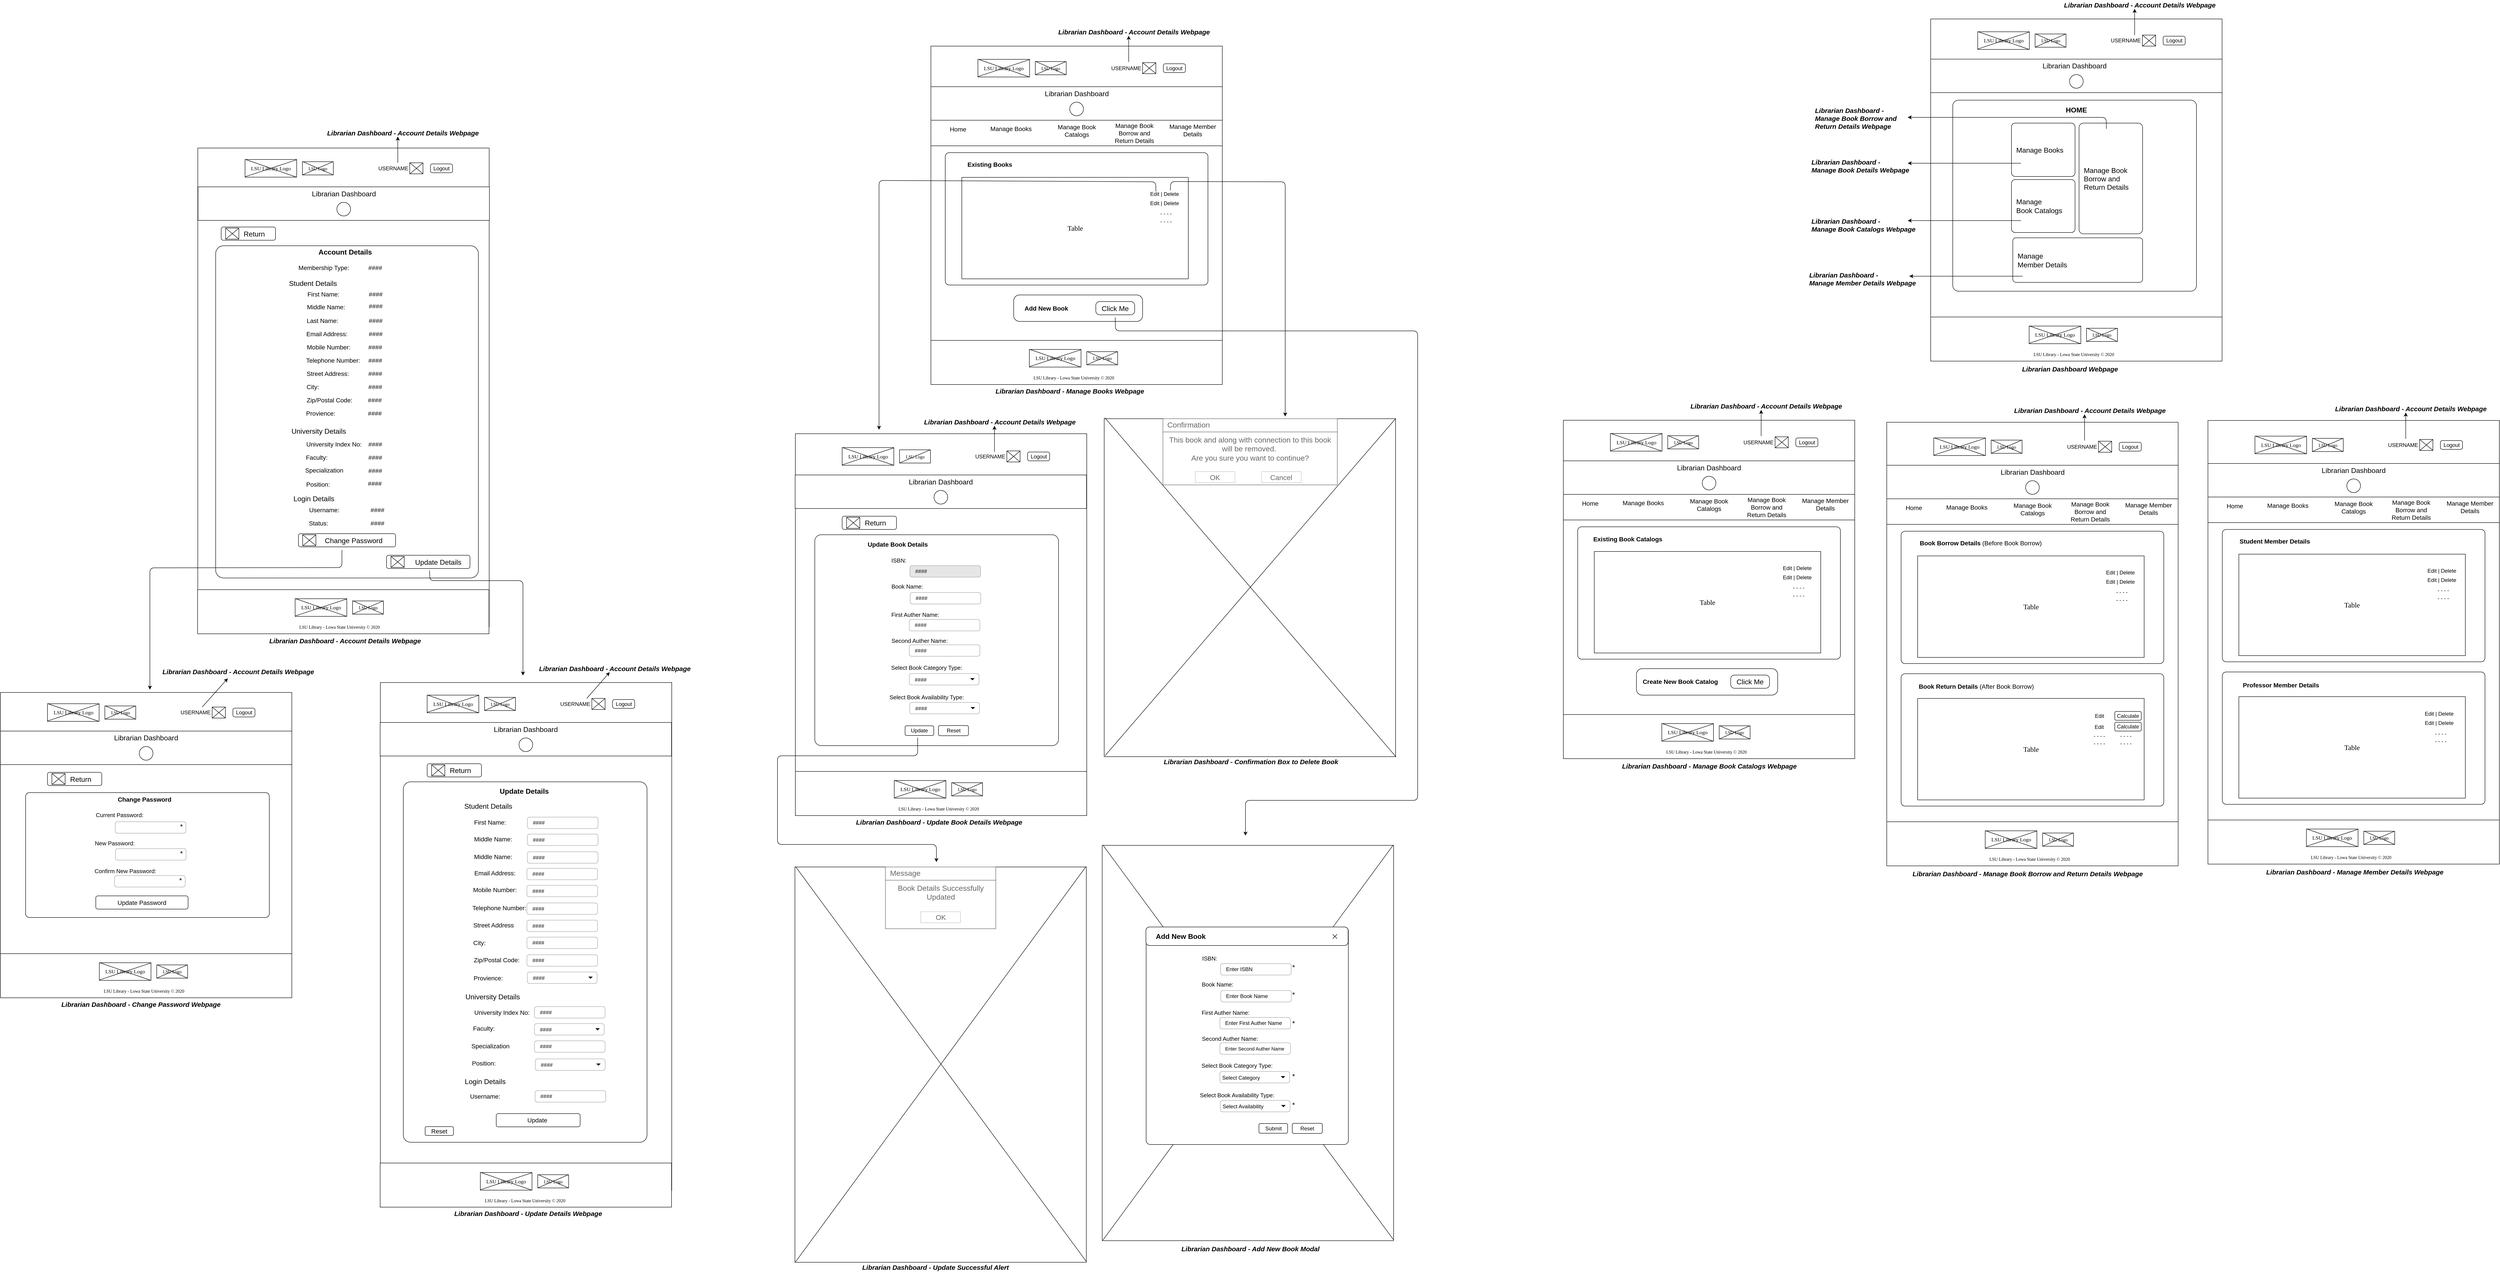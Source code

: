 <mxfile version="12.2.2" type="device" pages="1"><diagram id="UPFsV55Z1ZdYvsQslWZ1" name="Page-1"><mxGraphModel dx="3937" dy="807" grid="1" gridSize="10" guides="1" tooltips="1" connect="1" arrows="1" fold="1" page="1" pageScale="1" pageWidth="265" pageHeight="270" math="0" shadow="0"><root><mxCell id="0"/><mxCell id="1" parent="0"/><mxCell id="6CsfO8I1FznZOd4q8PcS-446" value="" style="rounded=0;whiteSpace=wrap;html=1;fillColor=#ffffff;" parent="1" vertex="1"><mxGeometry x="2982" y="653" width="660" height="766" as="geometry"/></mxCell><mxCell id="6CsfO8I1FznZOd4q8PcS-447" value="LSU Library Logo" style="rounded=0;whiteSpace=wrap;html=1;fontFamily=Times New Roman;" parent="1" vertex="1"><mxGeometry x="3088.5" y="682" width="117" height="40" as="geometry"/></mxCell><mxCell id="6CsfO8I1FznZOd4q8PcS-448" value="&lt;font style=&quot;font-size: 10px&quot;&gt;LSU Logo&lt;/font&gt;" style="rounded=0;whiteSpace=wrap;html=1;fontFamily=Times New Roman;" parent="1" vertex="1"><mxGeometry x="3218.5" y="687" width="70" height="30" as="geometry"/></mxCell><mxCell id="6CsfO8I1FznZOd4q8PcS-449" value="USERNAME" style="text;html=1;strokeColor=none;fillColor=none;align=center;verticalAlign=middle;whiteSpace=wrap;rounded=0;" parent="1" vertex="1"><mxGeometry x="3404" y="692" width="40" height="20" as="geometry"/></mxCell><mxCell id="6CsfO8I1FznZOd4q8PcS-450" value="Logout" style="rounded=1;whiteSpace=wrap;html=1;arcSize=21;" parent="1" vertex="1"><mxGeometry x="3508.5" y="692" width="50" height="20" as="geometry"/></mxCell><mxCell id="6CsfO8I1FznZOd4q8PcS-451" value="" style="endArrow=none;html=1;exitX=0.001;exitY=-0.01;exitDx=0;exitDy=0;exitPerimeter=0;entryX=0.999;entryY=1.003;entryDx=0;entryDy=0;entryPerimeter=0;" parent="1" source="6CsfO8I1FznZOd4q8PcS-447" target="6CsfO8I1FznZOd4q8PcS-447" edge="1"><mxGeometry width="50" height="50" relative="1" as="geometry"><mxPoint x="3178.5" y="812" as="sourcePoint"/><mxPoint x="3228.5" y="762" as="targetPoint"/></mxGeometry></mxCell><mxCell id="6CsfO8I1FznZOd4q8PcS-452" value="" style="endArrow=none;html=1;exitX=0.001;exitY=0.977;exitDx=0;exitDy=0;exitPerimeter=0;entryX=0.997;entryY=0.017;entryDx=0;entryDy=0;entryPerimeter=0;" parent="1" source="6CsfO8I1FznZOd4q8PcS-447" target="6CsfO8I1FznZOd4q8PcS-447" edge="1"><mxGeometry width="50" height="50" relative="1" as="geometry"><mxPoint x="3168.5" y="802" as="sourcePoint"/><mxPoint x="3218.5" y="752" as="targetPoint"/></mxGeometry></mxCell><mxCell id="6CsfO8I1FznZOd4q8PcS-453" value="" style="endArrow=none;html=1;exitX=-0.001;exitY=-0.02;exitDx=0;exitDy=0;exitPerimeter=0;entryX=0.993;entryY=0.993;entryDx=0;entryDy=0;entryPerimeter=0;" parent="1" source="6CsfO8I1FznZOd4q8PcS-448" target="6CsfO8I1FznZOd4q8PcS-448" edge="1"><mxGeometry width="50" height="50" relative="1" as="geometry"><mxPoint x="3238.5" y="792" as="sourcePoint"/><mxPoint x="3288.5" y="742" as="targetPoint"/></mxGeometry></mxCell><mxCell id="6CsfO8I1FznZOd4q8PcS-454" value="" style="endArrow=none;html=1;exitX=0.003;exitY=0.993;exitDx=0;exitDy=0;exitPerimeter=0;entryX=0.986;entryY=0.007;entryDx=0;entryDy=0;entryPerimeter=0;" parent="1" source="6CsfO8I1FznZOd4q8PcS-448" target="6CsfO8I1FznZOd4q8PcS-448" edge="1"><mxGeometry width="50" height="50" relative="1" as="geometry"><mxPoint x="3248.5" y="792" as="sourcePoint"/><mxPoint x="3298.5" y="742" as="targetPoint"/></mxGeometry></mxCell><mxCell id="6CsfO8I1FznZOd4q8PcS-455" value="" style="rounded=0;whiteSpace=wrap;html=1;labelBackgroundColor=none;fontFamily=Tahoma;fontSize=8;fontColor=#000000;align=left;" parent="1" vertex="1"><mxGeometry x="2982" y="1328.5" width="660" height="100" as="geometry"/></mxCell><mxCell id="6CsfO8I1FznZOd4q8PcS-456" value="LSU Library Logo" style="rounded=0;whiteSpace=wrap;html=1;fontFamily=Times New Roman;" parent="1" vertex="1"><mxGeometry x="3205" y="1349" width="117" height="40" as="geometry"/></mxCell><mxCell id="6CsfO8I1FznZOd4q8PcS-457" value="&lt;font style=&quot;font-size: 10px&quot;&gt;LSU Logo&lt;/font&gt;" style="rounded=0;whiteSpace=wrap;html=1;fontFamily=Times New Roman;" parent="1" vertex="1"><mxGeometry x="3335" y="1354" width="70" height="30" as="geometry"/></mxCell><mxCell id="6CsfO8I1FznZOd4q8PcS-458" value="" style="endArrow=none;html=1;exitX=0.001;exitY=-0.01;exitDx=0;exitDy=0;exitPerimeter=0;entryX=0.999;entryY=1.003;entryDx=0;entryDy=0;entryPerimeter=0;" parent="1" source="6CsfO8I1FznZOd4q8PcS-456" target="6CsfO8I1FznZOd4q8PcS-456" edge="1"><mxGeometry width="50" height="50" relative="1" as="geometry"><mxPoint x="3295" y="1479" as="sourcePoint"/><mxPoint x="3345" y="1429" as="targetPoint"/></mxGeometry></mxCell><mxCell id="6CsfO8I1FznZOd4q8PcS-459" value="" style="endArrow=none;html=1;exitX=0.001;exitY=0.977;exitDx=0;exitDy=0;exitPerimeter=0;entryX=0.997;entryY=0.017;entryDx=0;entryDy=0;entryPerimeter=0;" parent="1" source="6CsfO8I1FznZOd4q8PcS-456" target="6CsfO8I1FznZOd4q8PcS-456" edge="1"><mxGeometry width="50" height="50" relative="1" as="geometry"><mxPoint x="3285" y="1469" as="sourcePoint"/><mxPoint x="3335" y="1419" as="targetPoint"/></mxGeometry></mxCell><mxCell id="6CsfO8I1FznZOd4q8PcS-460" value="" style="endArrow=none;html=1;exitX=-0.001;exitY=-0.02;exitDx=0;exitDy=0;exitPerimeter=0;entryX=0.993;entryY=0.993;entryDx=0;entryDy=0;entryPerimeter=0;" parent="1" source="6CsfO8I1FznZOd4q8PcS-457" target="6CsfO8I1FznZOd4q8PcS-457" edge="1"><mxGeometry width="50" height="50" relative="1" as="geometry"><mxPoint x="3355" y="1459" as="sourcePoint"/><mxPoint x="3405" y="1409" as="targetPoint"/></mxGeometry></mxCell><mxCell id="6CsfO8I1FznZOd4q8PcS-461" value="" style="endArrow=none;html=1;exitX=0.003;exitY=0.993;exitDx=0;exitDy=0;exitPerimeter=0;entryX=0.986;entryY=0.007;entryDx=0;entryDy=0;entryPerimeter=0;" parent="1" source="6CsfO8I1FznZOd4q8PcS-457" target="6CsfO8I1FznZOd4q8PcS-457" edge="1"><mxGeometry width="50" height="50" relative="1" as="geometry"><mxPoint x="3365" y="1459" as="sourcePoint"/><mxPoint x="3415" y="1409" as="targetPoint"/></mxGeometry></mxCell><mxCell id="6CsfO8I1FznZOd4q8PcS-462" value="&lt;font style=&quot;font-size: 10px;&quot;&gt;LSU Library - &lt;font face=&quot;Times New Roman&quot; style=&quot;font-size: 10px;&quot;&gt;Lowa State University&amp;nbsp;&lt;/font&gt;&lt;span style=&quot;color: rgb(34, 34, 34); background-color: rgb(255, 255, 255); font-size: 10px;&quot;&gt;©&amp;nbsp;&lt;/span&gt;2020&lt;/font&gt;" style="text;html=1;strokeColor=none;fillColor=none;align=left;verticalAlign=middle;whiteSpace=wrap;rounded=0;fontFamily=Tahoma;fontSize=10;fontColor=#000000;labelBorderColor=none;labelBackgroundColor=none;" parent="1" vertex="1"><mxGeometry x="3212.5" y="1398.5" width="195" height="28" as="geometry"/></mxCell><mxCell id="6CsfO8I1FznZOd4q8PcS-463" value="" style="rounded=0;whiteSpace=wrap;html=1;labelBackgroundColor=none;strokeColor=#000000;strokeWidth=1;fontFamily=Helvetica;fontSize=16;fontColor=#000000;align=left;" parent="1" vertex="1"><mxGeometry x="2982" y="744" width="660" height="76" as="geometry"/></mxCell><mxCell id="6CsfO8I1FznZOd4q8PcS-464" value="Librarian Dashboard" style="text;html=1;strokeColor=none;fillColor=none;align=center;verticalAlign=middle;whiteSpace=wrap;rounded=0;labelBackgroundColor=none;fontFamily=Helvetica;fontSize=16;fontColor=#000000;" parent="1" vertex="1"><mxGeometry x="3181" y="749" width="254" height="20" as="geometry"/></mxCell><mxCell id="6CsfO8I1FznZOd4q8PcS-469" value="" style="rounded=1;whiteSpace=wrap;html=1;labelBackgroundColor=none;strokeColor=#000000;strokeWidth=1;fontFamily=Helvetica;fontSize=16;fontColor=#000000;align=left;arcSize=3;" parent="1" vertex="1"><mxGeometry x="3032" y="837" width="552" height="433" as="geometry"/></mxCell><mxCell id="6CsfO8I1FznZOd4q8PcS-470" value="HOME" style="text;html=1;strokeColor=none;fillColor=none;align=center;verticalAlign=middle;whiteSpace=wrap;rounded=0;labelBackgroundColor=none;fontFamily=Helvetica;fontSize=16;fontColor=#000000;fontStyle=1" parent="1" vertex="1"><mxGeometry x="3203" y="849" width="218" height="20" as="geometry"/></mxCell><mxCell id="6CsfO8I1FznZOd4q8PcS-523" value="&lt;b&gt;&lt;font style=&quot;font-size: 15px&quot;&gt;&lt;i&gt;Librarian Dashboard Webpage&lt;/i&gt;&lt;/font&gt;&lt;/b&gt;" style="text;html=1;resizable=0;points=[];autosize=1;align=left;verticalAlign=top;spacingTop=-4;fontSize=13;fontFamily=Helvetica;fontColor=#000000;" parent="1" vertex="1"><mxGeometry x="3186.5" y="1434.5" width="230" height="20" as="geometry"/></mxCell><mxCell id="wmJeVKYeI0pyFK8dP0Kz-1" value="" style="ellipse;whiteSpace=wrap;html=1;aspect=fixed;" parent="1" vertex="1"><mxGeometry x="3296.5" y="779" width="31" height="31" as="geometry"/></mxCell><mxCell id="wmJeVKYeI0pyFK8dP0Kz-2" value="&lt;span style=&quot;font-size: 16px&quot;&gt;&amp;nbsp; Manage Books&lt;/span&gt;" style="rounded=1;whiteSpace=wrap;html=1;arcSize=7;align=left;" parent="1" vertex="1"><mxGeometry x="3165" y="889" width="144" height="121" as="geometry"/></mxCell><mxCell id="wmJeVKYeI0pyFK8dP0Kz-3" value="&amp;nbsp; Manage Book &lt;br&gt;&amp;nbsp; Borrow and &lt;br&gt;&amp;nbsp; Return Details" style="rounded=1;whiteSpace=wrap;html=1;arcSize=7;fontSize=16;align=left;" parent="1" vertex="1"><mxGeometry x="3318" y="889" width="144" height="251" as="geometry"/></mxCell><mxCell id="wmJeVKYeI0pyFK8dP0Kz-7" value="" style="rounded=0;whiteSpace=wrap;html=1;labelBackgroundColor=none;fontFamily=Helvetica;fontSize=13;fontColor=#000000;align=left;" parent="1" vertex="1"><mxGeometry x="3461.5" y="689.5" width="30" height="25" as="geometry"/></mxCell><mxCell id="wmJeVKYeI0pyFK8dP0Kz-8" value="" style="endArrow=none;html=1;fontFamily=Helvetica;fontSize=13;fontColor=#000000;entryX=1.004;entryY=0.007;entryDx=0;entryDy=0;entryPerimeter=0;exitX=0.025;exitY=0.987;exitDx=0;exitDy=0;exitPerimeter=0;" parent="1" source="wmJeVKYeI0pyFK8dP0Kz-7" target="wmJeVKYeI0pyFK8dP0Kz-7" edge="1"><mxGeometry width="50" height="50" relative="1" as="geometry"><mxPoint x="3204.5" y="-638.5" as="sourcePoint"/><mxPoint x="3244.5" y="-698.5" as="targetPoint"/></mxGeometry></mxCell><mxCell id="wmJeVKYeI0pyFK8dP0Kz-9" value="" style="endArrow=none;html=1;fontFamily=Helvetica;fontSize=13;fontColor=#000000;exitX=-0.003;exitY=-0.005;exitDx=0;exitDy=0;exitPerimeter=0;entryX=0.989;entryY=0.978;entryDx=0;entryDy=0;entryPerimeter=0;" parent="1" source="wmJeVKYeI0pyFK8dP0Kz-7" target="wmJeVKYeI0pyFK8dP0Kz-7" edge="1"><mxGeometry width="50" height="50" relative="1" as="geometry"><mxPoint x="3154.5" y="-668.5" as="sourcePoint"/><mxPoint x="3494.5" y="719.5" as="targetPoint"/></mxGeometry></mxCell><mxCell id="wmJeVKYeI0pyFK8dP0Kz-451" value="" style="rounded=0;whiteSpace=wrap;html=1;fillColor=#ffffff;" parent="1" vertex="1"><mxGeometry x="-943" y="945.5" width="660" height="1085" as="geometry"/></mxCell><mxCell id="wmJeVKYeI0pyFK8dP0Kz-452" value="LSU Library Logo" style="rounded=0;whiteSpace=wrap;html=1;fontFamily=Times New Roman;" parent="1" vertex="1"><mxGeometry x="-836" y="971.5" width="117" height="40" as="geometry"/></mxCell><mxCell id="wmJeVKYeI0pyFK8dP0Kz-453" value="&lt;font style=&quot;font-size: 10px&quot;&gt;LSU Logo&lt;/font&gt;" style="rounded=0;whiteSpace=wrap;html=1;fontFamily=Times New Roman;" parent="1" vertex="1"><mxGeometry x="-706" y="976.5" width="70" height="30" as="geometry"/></mxCell><mxCell id="wmJeVKYeI0pyFK8dP0Kz-454" value="USERNAME" style="text;html=1;strokeColor=none;fillColor=none;align=center;verticalAlign=middle;whiteSpace=wrap;rounded=0;" parent="1" vertex="1"><mxGeometry x="-520.5" y="981.5" width="40" height="20" as="geometry"/></mxCell><mxCell id="wmJeVKYeI0pyFK8dP0Kz-455" value="Logout" style="rounded=1;whiteSpace=wrap;html=1;arcSize=21;" parent="1" vertex="1"><mxGeometry x="-416" y="981.5" width="50" height="20" as="geometry"/></mxCell><mxCell id="wmJeVKYeI0pyFK8dP0Kz-456" value="" style="endArrow=none;html=1;exitX=0.001;exitY=-0.01;exitDx=0;exitDy=0;exitPerimeter=0;entryX=0.999;entryY=1.003;entryDx=0;entryDy=0;entryPerimeter=0;" parent="1" source="wmJeVKYeI0pyFK8dP0Kz-452" target="wmJeVKYeI0pyFK8dP0Kz-452" edge="1"><mxGeometry width="50" height="50" relative="1" as="geometry"><mxPoint x="-746" y="1101.5" as="sourcePoint"/><mxPoint x="-696" y="1051.5" as="targetPoint"/></mxGeometry></mxCell><mxCell id="wmJeVKYeI0pyFK8dP0Kz-457" value="" style="endArrow=none;html=1;exitX=0.001;exitY=0.977;exitDx=0;exitDy=0;exitPerimeter=0;entryX=0.997;entryY=0.017;entryDx=0;entryDy=0;entryPerimeter=0;" parent="1" source="wmJeVKYeI0pyFK8dP0Kz-452" target="wmJeVKYeI0pyFK8dP0Kz-452" edge="1"><mxGeometry width="50" height="50" relative="1" as="geometry"><mxPoint x="-756" y="1091.5" as="sourcePoint"/><mxPoint x="-706" y="1041.5" as="targetPoint"/></mxGeometry></mxCell><mxCell id="wmJeVKYeI0pyFK8dP0Kz-458" value="" style="endArrow=none;html=1;exitX=-0.001;exitY=-0.02;exitDx=0;exitDy=0;exitPerimeter=0;entryX=0.993;entryY=0.993;entryDx=0;entryDy=0;entryPerimeter=0;" parent="1" source="wmJeVKYeI0pyFK8dP0Kz-453" target="wmJeVKYeI0pyFK8dP0Kz-453" edge="1"><mxGeometry width="50" height="50" relative="1" as="geometry"><mxPoint x="-686" y="1081.5" as="sourcePoint"/><mxPoint x="-636" y="1031.5" as="targetPoint"/></mxGeometry></mxCell><mxCell id="wmJeVKYeI0pyFK8dP0Kz-459" value="" style="endArrow=none;html=1;exitX=0.003;exitY=0.993;exitDx=0;exitDy=0;exitPerimeter=0;entryX=0.986;entryY=0.007;entryDx=0;entryDy=0;entryPerimeter=0;" parent="1" source="wmJeVKYeI0pyFK8dP0Kz-453" target="wmJeVKYeI0pyFK8dP0Kz-453" edge="1"><mxGeometry width="50" height="50" relative="1" as="geometry"><mxPoint x="-676" y="1081.5" as="sourcePoint"/><mxPoint x="-626" y="1031.5" as="targetPoint"/></mxGeometry></mxCell><mxCell id="wmJeVKYeI0pyFK8dP0Kz-460" value="" style="rounded=0;whiteSpace=wrap;html=1;labelBackgroundColor=none;fontFamily=Tahoma;fontSize=8;fontColor=#000000;align=left;" parent="1" vertex="1"><mxGeometry x="-943.5" y="1946.5" width="660" height="100" as="geometry"/></mxCell><mxCell id="wmJeVKYeI0pyFK8dP0Kz-461" value="LSU Library Logo" style="rounded=0;whiteSpace=wrap;html=1;fontFamily=Times New Roman;" parent="1" vertex="1"><mxGeometry x="-722.5" y="1967" width="117" height="40" as="geometry"/></mxCell><mxCell id="wmJeVKYeI0pyFK8dP0Kz-462" value="&lt;font style=&quot;font-size: 10px&quot;&gt;LSU Logo&lt;/font&gt;" style="rounded=0;whiteSpace=wrap;html=1;fontFamily=Times New Roman;" parent="1" vertex="1"><mxGeometry x="-592.5" y="1972" width="70" height="30" as="geometry"/></mxCell><mxCell id="wmJeVKYeI0pyFK8dP0Kz-463" value="" style="endArrow=none;html=1;exitX=0.001;exitY=-0.01;exitDx=0;exitDy=0;exitPerimeter=0;entryX=0.999;entryY=1.003;entryDx=0;entryDy=0;entryPerimeter=0;" parent="1" source="wmJeVKYeI0pyFK8dP0Kz-461" target="wmJeVKYeI0pyFK8dP0Kz-461" edge="1"><mxGeometry width="50" height="50" relative="1" as="geometry"><mxPoint x="-632.5" y="2097" as="sourcePoint"/><mxPoint x="-582.5" y="2047" as="targetPoint"/></mxGeometry></mxCell><mxCell id="wmJeVKYeI0pyFK8dP0Kz-464" value="" style="endArrow=none;html=1;exitX=0.001;exitY=0.977;exitDx=0;exitDy=0;exitPerimeter=0;entryX=0.997;entryY=0.017;entryDx=0;entryDy=0;entryPerimeter=0;" parent="1" source="wmJeVKYeI0pyFK8dP0Kz-461" target="wmJeVKYeI0pyFK8dP0Kz-461" edge="1"><mxGeometry width="50" height="50" relative="1" as="geometry"><mxPoint x="-642.5" y="2087" as="sourcePoint"/><mxPoint x="-592.5" y="2037" as="targetPoint"/></mxGeometry></mxCell><mxCell id="wmJeVKYeI0pyFK8dP0Kz-465" value="" style="endArrow=none;html=1;exitX=-0.001;exitY=-0.02;exitDx=0;exitDy=0;exitPerimeter=0;entryX=0.993;entryY=0.993;entryDx=0;entryDy=0;entryPerimeter=0;" parent="1" source="wmJeVKYeI0pyFK8dP0Kz-462" target="wmJeVKYeI0pyFK8dP0Kz-462" edge="1"><mxGeometry width="50" height="50" relative="1" as="geometry"><mxPoint x="-572.5" y="2077" as="sourcePoint"/><mxPoint x="-522.5" y="2027" as="targetPoint"/></mxGeometry></mxCell><mxCell id="wmJeVKYeI0pyFK8dP0Kz-466" value="" style="endArrow=none;html=1;exitX=0.003;exitY=0.993;exitDx=0;exitDy=0;exitPerimeter=0;entryX=0.986;entryY=0.007;entryDx=0;entryDy=0;entryPerimeter=0;" parent="1" source="wmJeVKYeI0pyFK8dP0Kz-462" target="wmJeVKYeI0pyFK8dP0Kz-462" edge="1"><mxGeometry width="50" height="50" relative="1" as="geometry"><mxPoint x="-562.5" y="2077" as="sourcePoint"/><mxPoint x="-512.5" y="2027" as="targetPoint"/></mxGeometry></mxCell><mxCell id="wmJeVKYeI0pyFK8dP0Kz-467" value="&lt;font style=&quot;font-size: 10px;&quot;&gt;LSU Library - &lt;font face=&quot;Times New Roman&quot; style=&quot;font-size: 10px;&quot;&gt;Lowa State University&amp;nbsp;&lt;/font&gt;&lt;span style=&quot;color: rgb(34, 34, 34); background-color: rgb(255, 255, 255); font-size: 10px;&quot;&gt;©&amp;nbsp;&lt;/span&gt;2020&lt;/font&gt;" style="text;html=1;strokeColor=none;fillColor=none;align=left;verticalAlign=middle;whiteSpace=wrap;rounded=0;fontFamily=Tahoma;fontSize=10;fontColor=#000000;labelBorderColor=none;labelBackgroundColor=none;" parent="1" vertex="1"><mxGeometry x="-715" y="2016.5" width="195" height="28" as="geometry"/></mxCell><mxCell id="wmJeVKYeI0pyFK8dP0Kz-468" value="" style="rounded=0;whiteSpace=wrap;html=1;labelBackgroundColor=none;strokeColor=#000000;strokeWidth=1;fontFamily=Helvetica;fontSize=16;fontColor=#000000;align=left;" parent="1" vertex="1"><mxGeometry x="-942.5" y="1033.5" width="660" height="76" as="geometry"/></mxCell><mxCell id="wmJeVKYeI0pyFK8dP0Kz-469" value="Librarian Dashboard" style="text;html=1;strokeColor=none;fillColor=none;align=center;verticalAlign=middle;whiteSpace=wrap;rounded=0;labelBackgroundColor=none;fontFamily=Helvetica;fontSize=16;fontColor=#000000;" parent="1" vertex="1"><mxGeometry x="-739.5" y="1038.5" width="254" height="20" as="geometry"/></mxCell><mxCell id="wmJeVKYeI0pyFK8dP0Kz-470" value="" style="rounded=1;whiteSpace=wrap;html=1;labelBackgroundColor=none;strokeColor=#000000;strokeWidth=1;fontFamily=Helvetica;fontSize=16;fontColor=#000000;align=left;arcSize=3;" parent="1" vertex="1"><mxGeometry x="-902.5" y="1167" width="595" height="753" as="geometry"/></mxCell><mxCell id="wmJeVKYeI0pyFK8dP0Kz-471" value="" style="ellipse;whiteSpace=wrap;html=1;aspect=fixed;" parent="1" vertex="1"><mxGeometry x="-628" y="1068.5" width="31" height="31" as="geometry"/></mxCell><mxCell id="wmJeVKYeI0pyFK8dP0Kz-472" value="" style="rounded=0;whiteSpace=wrap;html=1;labelBackgroundColor=none;fontFamily=Helvetica;fontSize=13;fontColor=#000000;align=left;" parent="1" vertex="1"><mxGeometry x="-463" y="979" width="30" height="25" as="geometry"/></mxCell><mxCell id="wmJeVKYeI0pyFK8dP0Kz-473" value="" style="endArrow=none;html=1;fontFamily=Helvetica;fontSize=13;fontColor=#000000;entryX=1.004;entryY=0.007;entryDx=0;entryDy=0;entryPerimeter=0;exitX=0.025;exitY=0.987;exitDx=0;exitDy=0;exitPerimeter=0;" parent="1" source="wmJeVKYeI0pyFK8dP0Kz-472" target="wmJeVKYeI0pyFK8dP0Kz-472" edge="1"><mxGeometry width="50" height="50" relative="1" as="geometry"><mxPoint x="-720" y="-349" as="sourcePoint"/><mxPoint x="-680" y="-409" as="targetPoint"/></mxGeometry></mxCell><mxCell id="wmJeVKYeI0pyFK8dP0Kz-474" value="" style="endArrow=none;html=1;fontFamily=Helvetica;fontSize=13;fontColor=#000000;exitX=-0.003;exitY=-0.005;exitDx=0;exitDy=0;exitPerimeter=0;entryX=0.989;entryY=0.978;entryDx=0;entryDy=0;entryPerimeter=0;" parent="1" source="wmJeVKYeI0pyFK8dP0Kz-472" target="wmJeVKYeI0pyFK8dP0Kz-472" edge="1"><mxGeometry width="50" height="50" relative="1" as="geometry"><mxPoint x="-770" y="-379" as="sourcePoint"/><mxPoint x="-430" y="1009" as="targetPoint"/></mxGeometry></mxCell><mxCell id="wmJeVKYeI0pyFK8dP0Kz-475" value="Account Details" style="text;html=1;strokeColor=none;fillColor=none;align=center;verticalAlign=middle;whiteSpace=wrap;rounded=0;fontSize=16;fontStyle=1" parent="1" vertex="1"><mxGeometry x="-674" y="1171" width="130" height="20" as="geometry"/></mxCell><mxCell id="wmJeVKYeI0pyFK8dP0Kz-476" value="&amp;nbsp; &amp;nbsp; &amp;nbsp; &amp;nbsp; &amp;nbsp; &amp;nbsp;Return" style="rounded=1;whiteSpace=wrap;html=1;labelBackgroundColor=none;strokeColor=#000000;strokeWidth=1;fontFamily=Helvetica;fontSize=16;fontColor=#000000;align=left;" parent="1" vertex="1"><mxGeometry x="-890" y="1124.5" width="123" height="30" as="geometry"/></mxCell><mxCell id="wmJeVKYeI0pyFK8dP0Kz-477" value="" style="rounded=0;whiteSpace=wrap;html=1;labelBackgroundColor=none;fontFamily=Helvetica;fontSize=13;fontColor=#000000;align=left;" parent="1" vertex="1"><mxGeometry x="-880" y="1127" width="30" height="25" as="geometry"/></mxCell><mxCell id="wmJeVKYeI0pyFK8dP0Kz-478" value="" style="endArrow=none;html=1;fontFamily=Helvetica;fontSize=13;fontColor=#000000;entryX=1.004;entryY=0.007;entryDx=0;entryDy=0;entryPerimeter=0;exitX=0.025;exitY=0.987;exitDx=0;exitDy=0;exitPerimeter=0;" parent="1" source="wmJeVKYeI0pyFK8dP0Kz-477" target="wmJeVKYeI0pyFK8dP0Kz-477" edge="1"><mxGeometry width="50" height="50" relative="1" as="geometry"><mxPoint x="-1137" y="-201" as="sourcePoint"/><mxPoint x="-1097" y="-261" as="targetPoint"/></mxGeometry></mxCell><mxCell id="wmJeVKYeI0pyFK8dP0Kz-479" value="" style="endArrow=none;html=1;fontFamily=Helvetica;fontSize=13;fontColor=#000000;exitX=-0.003;exitY=-0.005;exitDx=0;exitDy=0;exitPerimeter=0;entryX=0.989;entryY=0.978;entryDx=0;entryDy=0;entryPerimeter=0;" parent="1" source="wmJeVKYeI0pyFK8dP0Kz-477" target="wmJeVKYeI0pyFK8dP0Kz-477" edge="1"><mxGeometry width="50" height="50" relative="1" as="geometry"><mxPoint x="-1187" y="-231" as="sourcePoint"/><mxPoint x="-847" y="1157" as="targetPoint"/></mxGeometry></mxCell><mxCell id="wmJeVKYeI0pyFK8dP0Kz-480" value="&lt;b&gt;&lt;font style=&quot;font-size: 15px&quot;&gt;&lt;i&gt;Librarian Dashboard - Account Details Webpage&lt;/i&gt;&lt;/font&gt;&lt;/b&gt;" style="text;html=1;resizable=0;points=[];autosize=1;align=left;verticalAlign=top;spacingTop=-4;fontSize=13;fontFamily=Helvetica;fontColor=#000000;" parent="1" vertex="1"><mxGeometry x="-783.5" y="2050.5" width="360" height="20" as="geometry"/></mxCell><mxCell id="wmJeVKYeI0pyFK8dP0Kz-481" value="Membership Type:" style="text;html=1;strokeColor=none;fillColor=none;align=center;verticalAlign=middle;whiteSpace=wrap;rounded=0;fontSize=14;" parent="1" vertex="1"><mxGeometry x="-735.5" y="1206.5" width="155" height="20" as="geometry"/></mxCell><mxCell id="wmJeVKYeI0pyFK8dP0Kz-482" value="####" style="text;html=1;strokeColor=none;fillColor=none;align=center;verticalAlign=middle;whiteSpace=wrap;rounded=0;fontSize=14;" parent="1" vertex="1"><mxGeometry x="-561.5" y="1206.5" width="40" height="20" as="geometry"/></mxCell><mxCell id="wmJeVKYeI0pyFK8dP0Kz-483" value="Student Details" style="text;html=1;strokeColor=none;fillColor=none;align=center;verticalAlign=middle;whiteSpace=wrap;rounded=0;fontSize=16;fontStyle=0" parent="1" vertex="1"><mxGeometry x="-747.5" y="1241.5" width="130" height="20" as="geometry"/></mxCell><mxCell id="wmJeVKYeI0pyFK8dP0Kz-484" value="First Name:&amp;nbsp;" style="text;html=1;strokeColor=none;fillColor=none;align=center;verticalAlign=middle;whiteSpace=wrap;rounded=0;fontSize=14;" parent="1" vertex="1"><mxGeometry x="-734.5" y="1266.5" width="155" height="20" as="geometry"/></mxCell><mxCell id="wmJeVKYeI0pyFK8dP0Kz-485" value="####" style="text;html=1;strokeColor=none;fillColor=none;align=center;verticalAlign=middle;whiteSpace=wrap;rounded=0;fontSize=14;" parent="1" vertex="1"><mxGeometry x="-560.5" y="1266.5" width="40" height="20" as="geometry"/></mxCell><mxCell id="wmJeVKYeI0pyFK8dP0Kz-486" value="Middle Name:" style="text;html=1;strokeColor=none;fillColor=none;align=center;verticalAlign=middle;whiteSpace=wrap;rounded=0;fontSize=14;" parent="1" vertex="1"><mxGeometry x="-730" y="1295.5" width="155" height="20" as="geometry"/></mxCell><mxCell id="wmJeVKYeI0pyFK8dP0Kz-487" value="####" style="text;html=1;strokeColor=none;fillColor=none;align=center;verticalAlign=middle;whiteSpace=wrap;rounded=0;fontSize=14;" parent="1" vertex="1"><mxGeometry x="-560.5" y="1293.5" width="40" height="20" as="geometry"/></mxCell><mxCell id="wmJeVKYeI0pyFK8dP0Kz-488" value="Last Name:" style="text;html=1;strokeColor=none;fillColor=none;align=center;verticalAlign=middle;whiteSpace=wrap;rounded=0;fontSize=14;" parent="1" vertex="1"><mxGeometry x="-738.5" y="1326.5" width="155" height="20" as="geometry"/></mxCell><mxCell id="wmJeVKYeI0pyFK8dP0Kz-489" value="####" style="text;html=1;strokeColor=none;fillColor=none;align=center;verticalAlign=middle;whiteSpace=wrap;rounded=0;fontSize=14;" parent="1" vertex="1"><mxGeometry x="-560" y="1326.5" width="40" height="20" as="geometry"/></mxCell><mxCell id="wmJeVKYeI0pyFK8dP0Kz-490" value="Email Address:&lt;span style=&quot;color: rgba(0 , 0 , 0 , 0) ; font-family: &amp;#34;helvetica&amp;#34; , &amp;#34;arial&amp;#34; , sans-serif ; font-size: 0px ; white-space: nowrap&quot;&gt;%3CmxGraphModel%3E%3Croot%3E%3CmxCell%20id%3D%220%22%2F%3E%3CmxCell%20id%3D%221%22%20parent%3D%220%22%2F%3E%3CmxCell%20id%3D%222%22%20value%3D%22Last%20Name%3A%22%20style%3D%22text%3Bhtml%3D1%3BstrokeColor%3Dnone%3BfillColor%3Dnone%3Balign%3Dcenter%3BverticalAlign%3Dmiddle%3BwhiteSpace%3Dwrap%3Brounded%3D0%3BfontSize%3D14%3B%22%20vertex%3D%221%22%20parent%3D%221%22%3E%3CmxGeometry%20x%3D%223797.5%22%20y%3D%221370%22%20width%3D%22155%22%20height%3D%2220%22%20as%3D%22geometry%22%2F%3E%3C%2FmxCell%3E%3C%2Froot%3E%3C%2FmxGraphModel%3E&lt;/span&gt;" style="text;html=1;strokeColor=none;fillColor=none;align=center;verticalAlign=middle;whiteSpace=wrap;rounded=0;fontSize=14;" parent="1" vertex="1"><mxGeometry x="-728" y="1356.5" width="155" height="20" as="geometry"/></mxCell><mxCell id="wmJeVKYeI0pyFK8dP0Kz-491" value="Mobile Number:&amp;nbsp;" style="text;html=1;strokeColor=none;fillColor=none;align=center;verticalAlign=middle;whiteSpace=wrap;rounded=0;fontSize=14;" parent="1" vertex="1"><mxGeometry x="-722.5" y="1386.5" width="155" height="20" as="geometry"/></mxCell><mxCell id="wmJeVKYeI0pyFK8dP0Kz-492" value="Telephone Number:&amp;nbsp;" style="text;html=1;strokeColor=none;fillColor=none;align=center;verticalAlign=middle;whiteSpace=wrap;rounded=0;fontSize=14;" parent="1" vertex="1"><mxGeometry x="-712.5" y="1416.5" width="155" height="20" as="geometry"/></mxCell><mxCell id="wmJeVKYeI0pyFK8dP0Kz-493" value="Street Address:" style="text;html=1;strokeColor=none;fillColor=none;align=center;verticalAlign=middle;whiteSpace=wrap;rounded=0;fontSize=14;" parent="1" vertex="1"><mxGeometry x="-726" y="1446.5" width="155" height="20" as="geometry"/></mxCell><mxCell id="wmJeVKYeI0pyFK8dP0Kz-494" value="City:" style="text;html=1;strokeColor=none;fillColor=none;align=center;verticalAlign=middle;whiteSpace=wrap;rounded=0;fontSize=14;" parent="1" vertex="1"><mxGeometry x="-760" y="1476.5" width="155" height="20" as="geometry"/></mxCell><mxCell id="wmJeVKYeI0pyFK8dP0Kz-495" value="Zip/Postal Code:" style="text;html=1;strokeColor=none;fillColor=none;align=center;verticalAlign=middle;whiteSpace=wrap;rounded=0;fontSize=14;" parent="1" vertex="1"><mxGeometry x="-722" y="1506.5" width="155" height="20" as="geometry"/></mxCell><mxCell id="wmJeVKYeI0pyFK8dP0Kz-496" value="Provience:" style="text;html=1;strokeColor=none;fillColor=none;align=center;verticalAlign=middle;whiteSpace=wrap;rounded=0;fontSize=14;" parent="1" vertex="1"><mxGeometry x="-742.5" y="1536.5" width="155" height="20" as="geometry"/></mxCell><mxCell id="wmJeVKYeI0pyFK8dP0Kz-497" value="University Details" style="text;html=1;strokeColor=none;fillColor=none;align=center;verticalAlign=middle;whiteSpace=wrap;rounded=0;fontSize=16;fontStyle=0" parent="1" vertex="1"><mxGeometry x="-734" y="1576.5" width="130" height="20" as="geometry"/></mxCell><mxCell id="wmJeVKYeI0pyFK8dP0Kz-498" value="University Index No:" style="text;html=1;strokeColor=none;fillColor=none;align=center;verticalAlign=middle;whiteSpace=wrap;rounded=0;fontSize=14;" parent="1" vertex="1"><mxGeometry x="-712.5" y="1606.5" width="155" height="20" as="geometry"/></mxCell><mxCell id="wmJeVKYeI0pyFK8dP0Kz-499" value="Faculty:" style="text;html=1;strokeColor=none;fillColor=none;align=center;verticalAlign=middle;whiteSpace=wrap;rounded=0;fontSize=14;" parent="1" vertex="1"><mxGeometry x="-751.5" y="1636.5" width="155" height="20" as="geometry"/></mxCell><mxCell id="wmJeVKYeI0pyFK8dP0Kz-500" value="Specialization" style="text;html=1;strokeColor=none;fillColor=none;align=center;verticalAlign=middle;whiteSpace=wrap;rounded=0;fontSize=14;" parent="1" vertex="1"><mxGeometry x="-734" y="1665.5" width="155" height="20" as="geometry"/></mxCell><mxCell id="wmJeVKYeI0pyFK8dP0Kz-502" value="Position:" style="text;html=1;strokeColor=none;fillColor=none;align=center;verticalAlign=middle;whiteSpace=wrap;rounded=0;fontSize=14;" parent="1" vertex="1"><mxGeometry x="-748.5" y="1697.5" width="155" height="20" as="geometry"/></mxCell><mxCell id="wmJeVKYeI0pyFK8dP0Kz-503" value="####" style="text;html=1;strokeColor=none;fillColor=none;align=center;verticalAlign=middle;whiteSpace=wrap;rounded=0;fontSize=14;" parent="1" vertex="1"><mxGeometry x="-560.5" y="1356.5" width="40" height="20" as="geometry"/></mxCell><mxCell id="wmJeVKYeI0pyFK8dP0Kz-504" value="####" style="text;html=1;strokeColor=none;fillColor=none;align=center;verticalAlign=middle;whiteSpace=wrap;rounded=0;fontSize=14;" parent="1" vertex="1"><mxGeometry x="-561" y="1386.5" width="40" height="20" as="geometry"/></mxCell><mxCell id="wmJeVKYeI0pyFK8dP0Kz-505" value="####" style="text;html=1;strokeColor=none;fillColor=none;align=center;verticalAlign=middle;whiteSpace=wrap;rounded=0;fontSize=14;" parent="1" vertex="1"><mxGeometry x="-561.5" y="1416.5" width="40" height="20" as="geometry"/></mxCell><mxCell id="wmJeVKYeI0pyFK8dP0Kz-506" value="####" style="text;html=1;strokeColor=none;fillColor=none;align=center;verticalAlign=middle;whiteSpace=wrap;rounded=0;fontSize=14;" parent="1" vertex="1"><mxGeometry x="-561" y="1446.5" width="40" height="20" as="geometry"/></mxCell><mxCell id="wmJeVKYeI0pyFK8dP0Kz-507" value="####" style="text;html=1;strokeColor=none;fillColor=none;align=center;verticalAlign=middle;whiteSpace=wrap;rounded=0;fontSize=14;" parent="1" vertex="1"><mxGeometry x="-561.5" y="1476.5" width="40" height="20" as="geometry"/></mxCell><mxCell id="wmJeVKYeI0pyFK8dP0Kz-508" value="####" style="text;html=1;strokeColor=none;fillColor=none;align=center;verticalAlign=middle;whiteSpace=wrap;rounded=0;fontSize=14;" parent="1" vertex="1"><mxGeometry x="-562" y="1506.5" width="40" height="20" as="geometry"/></mxCell><mxCell id="wmJeVKYeI0pyFK8dP0Kz-509" value="####" style="text;html=1;strokeColor=none;fillColor=none;align=center;verticalAlign=middle;whiteSpace=wrap;rounded=0;fontSize=14;" parent="1" vertex="1"><mxGeometry x="-562" y="1536.5" width="40" height="20" as="geometry"/></mxCell><mxCell id="wmJeVKYeI0pyFK8dP0Kz-510" value="####" style="text;html=1;strokeColor=none;fillColor=none;align=center;verticalAlign=middle;whiteSpace=wrap;rounded=0;fontSize=14;" parent="1" vertex="1"><mxGeometry x="-561.5" y="1606.5" width="40" height="20" as="geometry"/></mxCell><mxCell id="wmJeVKYeI0pyFK8dP0Kz-511" value="####" style="text;html=1;strokeColor=none;fillColor=none;align=center;verticalAlign=middle;whiteSpace=wrap;rounded=0;fontSize=14;" parent="1" vertex="1"><mxGeometry x="-561" y="1636.5" width="40" height="20" as="geometry"/></mxCell><mxCell id="wmJeVKYeI0pyFK8dP0Kz-512" value="####" style="text;html=1;strokeColor=none;fillColor=none;align=center;verticalAlign=middle;whiteSpace=wrap;rounded=0;fontSize=14;" parent="1" vertex="1"><mxGeometry x="-561.5" y="1666.5" width="40" height="20" as="geometry"/></mxCell><mxCell id="wmJeVKYeI0pyFK8dP0Kz-514" value="####" style="text;html=1;strokeColor=none;fillColor=none;align=center;verticalAlign=middle;whiteSpace=wrap;rounded=0;fontSize=14;" parent="1" vertex="1"><mxGeometry x="-562" y="1695.5" width="40" height="20" as="geometry"/></mxCell><mxCell id="wmJeVKYeI0pyFK8dP0Kz-515" value="Login Details" style="text;html=1;strokeColor=none;fillColor=none;align=center;verticalAlign=middle;whiteSpace=wrap;rounded=0;fontSize=16;fontStyle=0" parent="1" vertex="1"><mxGeometry x="-745" y="1729.5" width="130" height="20" as="geometry"/></mxCell><mxCell id="wmJeVKYeI0pyFK8dP0Kz-516" value="Username:" style="text;html=1;strokeColor=none;fillColor=none;align=center;verticalAlign=middle;whiteSpace=wrap;rounded=0;fontSize=14;" parent="1" vertex="1"><mxGeometry x="-734.5" y="1755.5" width="155" height="20" as="geometry"/></mxCell><mxCell id="wmJeVKYeI0pyFK8dP0Kz-517" value="Status:" style="text;html=1;strokeColor=none;fillColor=none;align=center;verticalAlign=middle;whiteSpace=wrap;rounded=0;fontSize=14;" parent="1" vertex="1"><mxGeometry x="-747.5" y="1785.5" width="155" height="20" as="geometry"/></mxCell><mxCell id="wmJeVKYeI0pyFK8dP0Kz-518" value="####" style="text;html=1;strokeColor=none;fillColor=none;align=center;verticalAlign=middle;whiteSpace=wrap;rounded=0;fontSize=14;" parent="1" vertex="1"><mxGeometry x="-556.5" y="1755.5" width="40" height="20" as="geometry"/></mxCell><mxCell id="wmJeVKYeI0pyFK8dP0Kz-519" value="####" style="text;html=1;strokeColor=none;fillColor=none;align=center;verticalAlign=middle;whiteSpace=wrap;rounded=0;fontSize=14;" parent="1" vertex="1"><mxGeometry x="-556.5" y="1785.5" width="40" height="20" as="geometry"/></mxCell><mxCell id="wmJeVKYeI0pyFK8dP0Kz-520" value="&amp;nbsp; &amp;nbsp; &amp;nbsp; &amp;nbsp; &amp;nbsp; &amp;nbsp; &amp;nbsp;Change Password" style="rounded=1;whiteSpace=wrap;html=1;labelBackgroundColor=none;strokeColor=#000000;strokeWidth=1;fontFamily=Helvetica;fontSize=16;fontColor=#000000;align=left;" parent="1" vertex="1"><mxGeometry x="-715" y="1819.5" width="220" height="30" as="geometry"/></mxCell><mxCell id="wmJeVKYeI0pyFK8dP0Kz-521" value="" style="rounded=0;whiteSpace=wrap;html=1;labelBackgroundColor=none;fontFamily=Helvetica;fontSize=13;fontColor=#000000;align=left;" parent="1" vertex="1"><mxGeometry x="-705.5" y="1822" width="30" height="25" as="geometry"/></mxCell><mxCell id="wmJeVKYeI0pyFK8dP0Kz-522" value="" style="endArrow=none;html=1;fontFamily=Helvetica;fontSize=13;fontColor=#000000;entryX=1.004;entryY=0.007;entryDx=0;entryDy=0;entryPerimeter=0;exitX=0.025;exitY=0.987;exitDx=0;exitDy=0;exitPerimeter=0;" parent="1" source="wmJeVKYeI0pyFK8dP0Kz-521" target="wmJeVKYeI0pyFK8dP0Kz-521" edge="1"><mxGeometry width="50" height="50" relative="1" as="geometry"><mxPoint x="-962.5" y="494" as="sourcePoint"/><mxPoint x="-922.5" y="434" as="targetPoint"/></mxGeometry></mxCell><mxCell id="wmJeVKYeI0pyFK8dP0Kz-523" value="" style="endArrow=none;html=1;fontFamily=Helvetica;fontSize=13;fontColor=#000000;exitX=-0.003;exitY=-0.005;exitDx=0;exitDy=0;exitPerimeter=0;entryX=0.989;entryY=0.978;entryDx=0;entryDy=0;entryPerimeter=0;" parent="1" source="wmJeVKYeI0pyFK8dP0Kz-521" target="wmJeVKYeI0pyFK8dP0Kz-521" edge="1"><mxGeometry width="50" height="50" relative="1" as="geometry"><mxPoint x="-1012.5" y="464" as="sourcePoint"/><mxPoint x="-672.5" y="1852" as="targetPoint"/></mxGeometry></mxCell><mxCell id="wmJeVKYeI0pyFK8dP0Kz-524" value="&amp;nbsp; &amp;nbsp; &amp;nbsp; &amp;nbsp; &amp;nbsp; &amp;nbsp; &amp;nbsp; Update Details" style="rounded=1;whiteSpace=wrap;html=1;labelBackgroundColor=none;strokeColor=#000000;strokeWidth=1;fontFamily=Helvetica;fontSize=16;fontColor=#000000;align=left;" parent="1" vertex="1"><mxGeometry x="-515.5" y="1868.5" width="189" height="30" as="geometry"/></mxCell><mxCell id="wmJeVKYeI0pyFK8dP0Kz-525" value="" style="rounded=0;whiteSpace=wrap;html=1;labelBackgroundColor=none;fontFamily=Helvetica;fontSize=13;fontColor=#000000;align=left;" parent="1" vertex="1"><mxGeometry x="-505.5" y="1871" width="30" height="25" as="geometry"/></mxCell><mxCell id="wmJeVKYeI0pyFK8dP0Kz-526" value="" style="endArrow=none;html=1;fontFamily=Helvetica;fontSize=13;fontColor=#000000;entryX=1.004;entryY=0.007;entryDx=0;entryDy=0;entryPerimeter=0;exitX=0.025;exitY=0.987;exitDx=0;exitDy=0;exitPerimeter=0;" parent="1" source="wmJeVKYeI0pyFK8dP0Kz-525" target="wmJeVKYeI0pyFK8dP0Kz-525" edge="1"><mxGeometry width="50" height="50" relative="1" as="geometry"><mxPoint x="-762.5" y="543" as="sourcePoint"/><mxPoint x="-722.5" y="483" as="targetPoint"/></mxGeometry></mxCell><mxCell id="wmJeVKYeI0pyFK8dP0Kz-527" value="" style="endArrow=none;html=1;fontFamily=Helvetica;fontSize=13;fontColor=#000000;exitX=-0.003;exitY=-0.005;exitDx=0;exitDy=0;exitPerimeter=0;entryX=0.989;entryY=0.978;entryDx=0;entryDy=0;entryPerimeter=0;" parent="1" source="wmJeVKYeI0pyFK8dP0Kz-525" target="wmJeVKYeI0pyFK8dP0Kz-525" edge="1"><mxGeometry width="50" height="50" relative="1" as="geometry"><mxPoint x="-812.5" y="513" as="sourcePoint"/><mxPoint x="-472.5" y="1901" as="targetPoint"/></mxGeometry></mxCell><mxCell id="wmJeVKYeI0pyFK8dP0Kz-528" value="" style="rounded=0;whiteSpace=wrap;html=1;fillColor=#ffffff;" parent="1" vertex="1"><mxGeometry x="-1390" y="2179.5" width="660" height="690" as="geometry"/></mxCell><mxCell id="wmJeVKYeI0pyFK8dP0Kz-529" value="LSU Library Logo" style="rounded=0;whiteSpace=wrap;html=1;fontFamily=Times New Roman;" parent="1" vertex="1"><mxGeometry x="-1283.5" y="2205" width="117" height="40" as="geometry"/></mxCell><mxCell id="wmJeVKYeI0pyFK8dP0Kz-530" value="&lt;font style=&quot;font-size: 10px&quot;&gt;LSU Logo&lt;/font&gt;" style="rounded=0;whiteSpace=wrap;html=1;fontFamily=Times New Roman;" parent="1" vertex="1"><mxGeometry x="-1153.5" y="2210" width="70" height="30" as="geometry"/></mxCell><mxCell id="wmJeVKYeI0pyFK8dP0Kz-531" value="USERNAME" style="text;html=1;strokeColor=none;fillColor=none;align=center;verticalAlign=middle;whiteSpace=wrap;rounded=0;" parent="1" vertex="1"><mxGeometry x="-968" y="2215" width="40" height="20" as="geometry"/></mxCell><mxCell id="wmJeVKYeI0pyFK8dP0Kz-532" value="Logout" style="rounded=1;whiteSpace=wrap;html=1;arcSize=21;" parent="1" vertex="1"><mxGeometry x="-863.5" y="2215" width="50" height="20" as="geometry"/></mxCell><mxCell id="wmJeVKYeI0pyFK8dP0Kz-533" value="" style="endArrow=none;html=1;exitX=0.001;exitY=-0.01;exitDx=0;exitDy=0;exitPerimeter=0;entryX=0.999;entryY=1.003;entryDx=0;entryDy=0;entryPerimeter=0;" parent="1" source="wmJeVKYeI0pyFK8dP0Kz-529" target="wmJeVKYeI0pyFK8dP0Kz-529" edge="1"><mxGeometry width="50" height="50" relative="1" as="geometry"><mxPoint x="-1193.5" y="2335" as="sourcePoint"/><mxPoint x="-1143.5" y="2285" as="targetPoint"/></mxGeometry></mxCell><mxCell id="wmJeVKYeI0pyFK8dP0Kz-534" value="" style="endArrow=none;html=1;exitX=0.001;exitY=0.977;exitDx=0;exitDy=0;exitPerimeter=0;entryX=0.997;entryY=0.017;entryDx=0;entryDy=0;entryPerimeter=0;" parent="1" source="wmJeVKYeI0pyFK8dP0Kz-529" target="wmJeVKYeI0pyFK8dP0Kz-529" edge="1"><mxGeometry width="50" height="50" relative="1" as="geometry"><mxPoint x="-1203.5" y="2325" as="sourcePoint"/><mxPoint x="-1153.5" y="2275" as="targetPoint"/></mxGeometry></mxCell><mxCell id="wmJeVKYeI0pyFK8dP0Kz-535" value="" style="endArrow=none;html=1;exitX=-0.001;exitY=-0.02;exitDx=0;exitDy=0;exitPerimeter=0;entryX=0.993;entryY=0.993;entryDx=0;entryDy=0;entryPerimeter=0;" parent="1" source="wmJeVKYeI0pyFK8dP0Kz-530" target="wmJeVKYeI0pyFK8dP0Kz-530" edge="1"><mxGeometry width="50" height="50" relative="1" as="geometry"><mxPoint x="-1133.5" y="2315" as="sourcePoint"/><mxPoint x="-1083.5" y="2265" as="targetPoint"/></mxGeometry></mxCell><mxCell id="wmJeVKYeI0pyFK8dP0Kz-536" value="" style="endArrow=none;html=1;exitX=0.003;exitY=0.993;exitDx=0;exitDy=0;exitPerimeter=0;entryX=0.986;entryY=0.007;entryDx=0;entryDy=0;entryPerimeter=0;" parent="1" source="wmJeVKYeI0pyFK8dP0Kz-530" target="wmJeVKYeI0pyFK8dP0Kz-530" edge="1"><mxGeometry width="50" height="50" relative="1" as="geometry"><mxPoint x="-1123.5" y="2315" as="sourcePoint"/><mxPoint x="-1073.5" y="2265" as="targetPoint"/></mxGeometry></mxCell><mxCell id="wmJeVKYeI0pyFK8dP0Kz-537" value="" style="rounded=0;whiteSpace=wrap;html=1;labelBackgroundColor=none;fontFamily=Tahoma;fontSize=8;fontColor=#000000;align=left;" parent="1" vertex="1"><mxGeometry x="-1390" y="2771.5" width="660" height="100" as="geometry"/></mxCell><mxCell id="wmJeVKYeI0pyFK8dP0Kz-538" value="LSU Library Logo" style="rounded=0;whiteSpace=wrap;html=1;fontFamily=Times New Roman;" parent="1" vertex="1"><mxGeometry x="-1166" y="2792" width="117" height="40" as="geometry"/></mxCell><mxCell id="wmJeVKYeI0pyFK8dP0Kz-539" value="&lt;font style=&quot;font-size: 10px&quot;&gt;LSU Logo&lt;/font&gt;" style="rounded=0;whiteSpace=wrap;html=1;fontFamily=Times New Roman;" parent="1" vertex="1"><mxGeometry x="-1036" y="2797" width="70" height="30" as="geometry"/></mxCell><mxCell id="wmJeVKYeI0pyFK8dP0Kz-540" value="" style="endArrow=none;html=1;exitX=0.001;exitY=-0.01;exitDx=0;exitDy=0;exitPerimeter=0;entryX=0.999;entryY=1.003;entryDx=0;entryDy=0;entryPerimeter=0;" parent="1" source="wmJeVKYeI0pyFK8dP0Kz-538" target="wmJeVKYeI0pyFK8dP0Kz-538" edge="1"><mxGeometry width="50" height="50" relative="1" as="geometry"><mxPoint x="-1076" y="2922" as="sourcePoint"/><mxPoint x="-1026" y="2872" as="targetPoint"/></mxGeometry></mxCell><mxCell id="wmJeVKYeI0pyFK8dP0Kz-541" value="" style="endArrow=none;html=1;exitX=0.001;exitY=0.977;exitDx=0;exitDy=0;exitPerimeter=0;entryX=0.997;entryY=0.017;entryDx=0;entryDy=0;entryPerimeter=0;" parent="1" source="wmJeVKYeI0pyFK8dP0Kz-538" target="wmJeVKYeI0pyFK8dP0Kz-538" edge="1"><mxGeometry width="50" height="50" relative="1" as="geometry"><mxPoint x="-1086" y="2912" as="sourcePoint"/><mxPoint x="-1036" y="2862" as="targetPoint"/></mxGeometry></mxCell><mxCell id="wmJeVKYeI0pyFK8dP0Kz-542" value="" style="endArrow=none;html=1;exitX=-0.001;exitY=-0.02;exitDx=0;exitDy=0;exitPerimeter=0;entryX=0.993;entryY=0.993;entryDx=0;entryDy=0;entryPerimeter=0;" parent="1" source="wmJeVKYeI0pyFK8dP0Kz-539" target="wmJeVKYeI0pyFK8dP0Kz-539" edge="1"><mxGeometry width="50" height="50" relative="1" as="geometry"><mxPoint x="-1016" y="2902" as="sourcePoint"/><mxPoint x="-966" y="2852" as="targetPoint"/></mxGeometry></mxCell><mxCell id="wmJeVKYeI0pyFK8dP0Kz-543" value="" style="endArrow=none;html=1;exitX=0.003;exitY=0.993;exitDx=0;exitDy=0;exitPerimeter=0;entryX=0.986;entryY=0.007;entryDx=0;entryDy=0;entryPerimeter=0;" parent="1" source="wmJeVKYeI0pyFK8dP0Kz-539" target="wmJeVKYeI0pyFK8dP0Kz-539" edge="1"><mxGeometry width="50" height="50" relative="1" as="geometry"><mxPoint x="-1006" y="2902" as="sourcePoint"/><mxPoint x="-956" y="2852" as="targetPoint"/></mxGeometry></mxCell><mxCell id="wmJeVKYeI0pyFK8dP0Kz-544" value="&lt;font style=&quot;font-size: 10px;&quot;&gt;LSU Library - &lt;font face=&quot;Times New Roman&quot; style=&quot;font-size: 10px;&quot;&gt;Lowa State University&amp;nbsp;&lt;/font&gt;&lt;span style=&quot;color: rgb(34, 34, 34); background-color: rgb(255, 255, 255); font-size: 10px;&quot;&gt;©&amp;nbsp;&lt;/span&gt;2020&lt;/font&gt;" style="text;html=1;strokeColor=none;fillColor=none;align=left;verticalAlign=middle;whiteSpace=wrap;rounded=0;fontFamily=Tahoma;fontSize=10;fontColor=#000000;labelBorderColor=none;labelBackgroundColor=none;" parent="1" vertex="1"><mxGeometry x="-1158.5" y="2841.5" width="195" height="28" as="geometry"/></mxCell><mxCell id="wmJeVKYeI0pyFK8dP0Kz-545" value="" style="rounded=0;whiteSpace=wrap;html=1;labelBackgroundColor=none;strokeColor=#000000;strokeWidth=1;fontFamily=Helvetica;fontSize=16;fontColor=#000000;align=left;" parent="1" vertex="1"><mxGeometry x="-1390" y="2267" width="660" height="76" as="geometry"/></mxCell><mxCell id="wmJeVKYeI0pyFK8dP0Kz-546" value="Librarian&amp;nbsp;Dashboard" style="text;html=1;strokeColor=none;fillColor=none;align=center;verticalAlign=middle;whiteSpace=wrap;rounded=0;labelBackgroundColor=none;fontFamily=Helvetica;fontSize=16;fontColor=#000000;" parent="1" vertex="1"><mxGeometry x="-1187" y="2272" width="254" height="20" as="geometry"/></mxCell><mxCell id="wmJeVKYeI0pyFK8dP0Kz-547" value="" style="rounded=1;whiteSpace=wrap;html=1;labelBackgroundColor=none;strokeColor=#000000;strokeWidth=1;fontFamily=Helvetica;fontSize=16;fontColor=#000000;align=left;arcSize=3;" parent="1" vertex="1"><mxGeometry x="-1333" y="2406.5" width="552" height="283" as="geometry"/></mxCell><mxCell id="wmJeVKYeI0pyFK8dP0Kz-548" value="" style="ellipse;whiteSpace=wrap;html=1;aspect=fixed;" parent="1" vertex="1"><mxGeometry x="-1075.5" y="2302" width="31" height="31" as="geometry"/></mxCell><mxCell id="wmJeVKYeI0pyFK8dP0Kz-549" value="" style="rounded=0;whiteSpace=wrap;html=1;labelBackgroundColor=none;fontFamily=Helvetica;fontSize=13;fontColor=#000000;align=left;" parent="1" vertex="1"><mxGeometry x="-910.5" y="2212.5" width="30" height="25" as="geometry"/></mxCell><mxCell id="wmJeVKYeI0pyFK8dP0Kz-550" value="" style="endArrow=none;html=1;fontFamily=Helvetica;fontSize=13;fontColor=#000000;entryX=1.004;entryY=0.007;entryDx=0;entryDy=0;entryPerimeter=0;exitX=0.025;exitY=0.987;exitDx=0;exitDy=0;exitPerimeter=0;" parent="1" source="wmJeVKYeI0pyFK8dP0Kz-549" target="wmJeVKYeI0pyFK8dP0Kz-549" edge="1"><mxGeometry width="50" height="50" relative="1" as="geometry"><mxPoint x="-1167.5" y="884.5" as="sourcePoint"/><mxPoint x="-1127.5" y="824.5" as="targetPoint"/></mxGeometry></mxCell><mxCell id="wmJeVKYeI0pyFK8dP0Kz-551" value="" style="endArrow=none;html=1;fontFamily=Helvetica;fontSize=13;fontColor=#000000;exitX=-0.003;exitY=-0.005;exitDx=0;exitDy=0;exitPerimeter=0;entryX=0.989;entryY=0.978;entryDx=0;entryDy=0;entryPerimeter=0;" parent="1" source="wmJeVKYeI0pyFK8dP0Kz-549" target="wmJeVKYeI0pyFK8dP0Kz-549" edge="1"><mxGeometry width="50" height="50" relative="1" as="geometry"><mxPoint x="-1217.5" y="854.5" as="sourcePoint"/><mxPoint x="-877.5" y="2242.5" as="targetPoint"/></mxGeometry></mxCell><mxCell id="wmJeVKYeI0pyFK8dP0Kz-552" value="Change Password" style="text;html=1;strokeColor=none;fillColor=none;align=center;verticalAlign=middle;whiteSpace=wrap;rounded=0;fontSize=14;fontStyle=1" parent="1" vertex="1"><mxGeometry x="-1152" y="2412" width="177" height="20" as="geometry"/></mxCell><mxCell id="wmJeVKYeI0pyFK8dP0Kz-553" value="Current Password:" style="text;html=1;strokeColor=none;fillColor=none;align=center;verticalAlign=middle;whiteSpace=wrap;rounded=0;labelBackgroundColor=none;fontFamily=Helvetica;fontSize=13;fontColor=#000000;" parent="1" vertex="1"><mxGeometry x="-1190.5" y="2446.5" width="140" height="20" as="geometry"/></mxCell><mxCell id="wmJeVKYeI0pyFK8dP0Kz-554" value="" style="html=1;shadow=0;dashed=0;shape=mxgraph.bootstrap.rrect;rSize=5;strokeColor=#A8A8A8;fontSize=12;align=left;spacingLeft=10;whiteSpace=wrap;labelBackgroundColor=none;" parent="1" vertex="1"><mxGeometry x="-1130" y="2472.5" width="160" height="26" as="geometry"/></mxCell><mxCell id="wmJeVKYeI0pyFK8dP0Kz-555" value="Update Password" style="rounded=1;whiteSpace=wrap;html=1;labelBackgroundColor=none;strokeColor=#000000;strokeWidth=1;fontFamily=Helvetica;fontSize=14;fontColor=#000000;align=center;" parent="1" vertex="1"><mxGeometry x="-1174" y="2640.5" width="209" height="30" as="geometry"/></mxCell><mxCell id="wmJeVKYeI0pyFK8dP0Kz-556" value="&lt;b&gt;&lt;font style=&quot;font-size: 15px&quot;&gt;&lt;i&gt;Librarian&amp;nbsp;&lt;/i&gt;&lt;/font&gt;&lt;/b&gt;&lt;b&gt;&lt;font style=&quot;font-size: 15px&quot;&gt;&lt;i&gt;Dashboard - Change Password Webpage&lt;/i&gt;&lt;/font&gt;&lt;/b&gt;" style="text;html=1;resizable=0;points=[];autosize=1;align=left;verticalAlign=top;spacingTop=-4;fontSize=13;fontFamily=Helvetica;fontColor=#000000;" parent="1" vertex="1"><mxGeometry x="-1254.5" y="2874.5" width="380" height="20" as="geometry"/></mxCell><mxCell id="wmJeVKYeI0pyFK8dP0Kz-557" value="New Password:" style="text;html=1;strokeColor=none;fillColor=none;align=center;verticalAlign=middle;whiteSpace=wrap;rounded=0;labelBackgroundColor=none;fontFamily=Helvetica;fontSize=13;fontColor=#000000;" parent="1" vertex="1"><mxGeometry x="-1201.5" y="2510.5" width="140" height="20" as="geometry"/></mxCell><mxCell id="wmJeVKYeI0pyFK8dP0Kz-558" value="" style="html=1;shadow=0;dashed=0;shape=mxgraph.bootstrap.rrect;rSize=5;strokeColor=#A8A8A8;fontSize=12;align=left;spacingLeft=10;whiteSpace=wrap;labelBackgroundColor=none;" parent="1" vertex="1"><mxGeometry x="-1129.5" y="2533.5" width="160" height="26" as="geometry"/></mxCell><mxCell id="wmJeVKYeI0pyFK8dP0Kz-559" value="Confirm New Password:" style="text;html=1;strokeColor=none;fillColor=none;align=center;verticalAlign=middle;whiteSpace=wrap;rounded=0;labelBackgroundColor=none;fontFamily=Helvetica;fontSize=13;fontColor=#000000;" parent="1" vertex="1"><mxGeometry x="-1191" y="2573.5" width="168" height="20" as="geometry"/></mxCell><mxCell id="wmJeVKYeI0pyFK8dP0Kz-560" value="" style="html=1;shadow=0;dashed=0;shape=mxgraph.bootstrap.rrect;rSize=5;strokeColor=#A8A8A8;fontSize=12;align=left;spacingLeft=10;whiteSpace=wrap;labelBackgroundColor=none;" parent="1" vertex="1"><mxGeometry x="-1131.5" y="2594.5" width="160" height="26" as="geometry"/></mxCell><mxCell id="wmJeVKYeI0pyFK8dP0Kz-561" value="&amp;nbsp; &amp;nbsp; &amp;nbsp; &amp;nbsp; &amp;nbsp; &amp;nbsp;Return" style="rounded=1;whiteSpace=wrap;html=1;labelBackgroundColor=none;strokeColor=#000000;strokeWidth=1;fontFamily=Helvetica;fontSize=16;fontColor=#000000;align=left;" parent="1" vertex="1"><mxGeometry x="-1283.5" y="2360.5" width="123" height="30" as="geometry"/></mxCell><mxCell id="wmJeVKYeI0pyFK8dP0Kz-562" value="" style="rounded=0;whiteSpace=wrap;html=1;labelBackgroundColor=none;fontFamily=Helvetica;fontSize=13;fontColor=#000000;align=left;" parent="1" vertex="1"><mxGeometry x="-1273.5" y="2363" width="30" height="25" as="geometry"/></mxCell><mxCell id="wmJeVKYeI0pyFK8dP0Kz-563" value="" style="endArrow=none;html=1;fontFamily=Helvetica;fontSize=13;fontColor=#000000;entryX=1.004;entryY=0.007;entryDx=0;entryDy=0;entryPerimeter=0;exitX=0.025;exitY=0.987;exitDx=0;exitDy=0;exitPerimeter=0;" parent="1" source="wmJeVKYeI0pyFK8dP0Kz-562" target="wmJeVKYeI0pyFK8dP0Kz-562" edge="1"><mxGeometry width="50" height="50" relative="1" as="geometry"><mxPoint x="-1530.5" y="1035" as="sourcePoint"/><mxPoint x="-1490.5" y="975" as="targetPoint"/></mxGeometry></mxCell><mxCell id="wmJeVKYeI0pyFK8dP0Kz-564" value="" style="endArrow=none;html=1;fontFamily=Helvetica;fontSize=13;fontColor=#000000;exitX=-0.003;exitY=-0.005;exitDx=0;exitDy=0;exitPerimeter=0;entryX=0.989;entryY=0.978;entryDx=0;entryDy=0;entryPerimeter=0;" parent="1" source="wmJeVKYeI0pyFK8dP0Kz-562" target="wmJeVKYeI0pyFK8dP0Kz-562" edge="1"><mxGeometry width="50" height="50" relative="1" as="geometry"><mxPoint x="-1580.5" y="1005" as="sourcePoint"/><mxPoint x="-1240.5" y="2393" as="targetPoint"/></mxGeometry></mxCell><mxCell id="wmJeVKYeI0pyFK8dP0Kz-565" value="" style="endArrow=classic;html=1;fontSize=14;" parent="1" edge="1"><mxGeometry width="50" height="50" relative="1" as="geometry"><mxPoint x="-616.5" y="1856.5" as="sourcePoint"/><mxPoint x="-1051.5" y="2173" as="targetPoint"/><Array as="points"><mxPoint x="-616.5" y="1896.5"/><mxPoint x="-1051.5" y="1897"/></Array></mxGeometry></mxCell><mxCell id="wmJeVKYeI0pyFK8dP0Kz-566" value="" style="rounded=0;whiteSpace=wrap;html=1;fillColor=#ffffff;" parent="1" vertex="1"><mxGeometry x="-529.5" y="2157" width="660" height="1151" as="geometry"/></mxCell><mxCell id="wmJeVKYeI0pyFK8dP0Kz-567" value="LSU Library Logo" style="rounded=0;whiteSpace=wrap;html=1;fontFamily=Times New Roman;" parent="1" vertex="1"><mxGeometry x="-423.5" y="2185.5" width="117" height="40" as="geometry"/></mxCell><mxCell id="wmJeVKYeI0pyFK8dP0Kz-568" value="&lt;font style=&quot;font-size: 10px&quot;&gt;LSU Logo&lt;/font&gt;" style="rounded=0;whiteSpace=wrap;html=1;fontFamily=Times New Roman;" parent="1" vertex="1"><mxGeometry x="-293.5" y="2190.5" width="70" height="30" as="geometry"/></mxCell><mxCell id="wmJeVKYeI0pyFK8dP0Kz-569" value="USERNAME" style="text;html=1;strokeColor=none;fillColor=none;align=center;verticalAlign=middle;whiteSpace=wrap;rounded=0;" parent="1" vertex="1"><mxGeometry x="-108" y="2195.5" width="40" height="20" as="geometry"/></mxCell><mxCell id="wmJeVKYeI0pyFK8dP0Kz-570" value="Logout" style="rounded=1;whiteSpace=wrap;html=1;arcSize=21;" parent="1" vertex="1"><mxGeometry x="-3.5" y="2195.5" width="50" height="20" as="geometry"/></mxCell><mxCell id="wmJeVKYeI0pyFK8dP0Kz-571" value="" style="endArrow=none;html=1;exitX=0.001;exitY=-0.01;exitDx=0;exitDy=0;exitPerimeter=0;entryX=0.999;entryY=1.003;entryDx=0;entryDy=0;entryPerimeter=0;" parent="1" source="wmJeVKYeI0pyFK8dP0Kz-567" target="wmJeVKYeI0pyFK8dP0Kz-567" edge="1"><mxGeometry width="50" height="50" relative="1" as="geometry"><mxPoint x="-333.5" y="2315.5" as="sourcePoint"/><mxPoint x="-283.5" y="2265.5" as="targetPoint"/></mxGeometry></mxCell><mxCell id="wmJeVKYeI0pyFK8dP0Kz-572" value="" style="endArrow=none;html=1;exitX=0.001;exitY=0.977;exitDx=0;exitDy=0;exitPerimeter=0;entryX=0.997;entryY=0.017;entryDx=0;entryDy=0;entryPerimeter=0;" parent="1" source="wmJeVKYeI0pyFK8dP0Kz-567" target="wmJeVKYeI0pyFK8dP0Kz-567" edge="1"><mxGeometry width="50" height="50" relative="1" as="geometry"><mxPoint x="-343.5" y="2305.5" as="sourcePoint"/><mxPoint x="-293.5" y="2255.5" as="targetPoint"/></mxGeometry></mxCell><mxCell id="wmJeVKYeI0pyFK8dP0Kz-573" value="" style="endArrow=none;html=1;exitX=-0.001;exitY=-0.02;exitDx=0;exitDy=0;exitPerimeter=0;entryX=0.993;entryY=0.993;entryDx=0;entryDy=0;entryPerimeter=0;" parent="1" source="wmJeVKYeI0pyFK8dP0Kz-568" target="wmJeVKYeI0pyFK8dP0Kz-568" edge="1"><mxGeometry width="50" height="50" relative="1" as="geometry"><mxPoint x="-273.5" y="2295.5" as="sourcePoint"/><mxPoint x="-223.5" y="2245.5" as="targetPoint"/></mxGeometry></mxCell><mxCell id="wmJeVKYeI0pyFK8dP0Kz-574" value="" style="endArrow=none;html=1;exitX=0.003;exitY=0.993;exitDx=0;exitDy=0;exitPerimeter=0;entryX=0.986;entryY=0.007;entryDx=0;entryDy=0;entryPerimeter=0;" parent="1" source="wmJeVKYeI0pyFK8dP0Kz-568" target="wmJeVKYeI0pyFK8dP0Kz-568" edge="1"><mxGeometry width="50" height="50" relative="1" as="geometry"><mxPoint x="-263.5" y="2295.5" as="sourcePoint"/><mxPoint x="-213.5" y="2245.5" as="targetPoint"/></mxGeometry></mxCell><mxCell id="wmJeVKYeI0pyFK8dP0Kz-575" value="" style="rounded=0;whiteSpace=wrap;html=1;labelBackgroundColor=none;fontFamily=Tahoma;fontSize=8;fontColor=#000000;align=left;" parent="1" vertex="1"><mxGeometry x="-530" y="3246" width="660" height="100" as="geometry"/></mxCell><mxCell id="wmJeVKYeI0pyFK8dP0Kz-576" value="LSU Library Logo" style="rounded=0;whiteSpace=wrap;html=1;fontFamily=Times New Roman;" parent="1" vertex="1"><mxGeometry x="-303" y="3267.5" width="117" height="40" as="geometry"/></mxCell><mxCell id="wmJeVKYeI0pyFK8dP0Kz-577" value="&lt;font style=&quot;font-size: 10px&quot;&gt;LSU Logo&lt;/font&gt;" style="rounded=0;whiteSpace=wrap;html=1;fontFamily=Times New Roman;" parent="1" vertex="1"><mxGeometry x="-173" y="3272.5" width="70" height="30" as="geometry"/></mxCell><mxCell id="wmJeVKYeI0pyFK8dP0Kz-578" value="" style="endArrow=none;html=1;exitX=0.001;exitY=-0.01;exitDx=0;exitDy=0;exitPerimeter=0;entryX=0.999;entryY=1.003;entryDx=0;entryDy=0;entryPerimeter=0;" parent="1" source="wmJeVKYeI0pyFK8dP0Kz-576" target="wmJeVKYeI0pyFK8dP0Kz-576" edge="1"><mxGeometry width="50" height="50" relative="1" as="geometry"><mxPoint x="-213" y="3397.5" as="sourcePoint"/><mxPoint x="-163" y="3347.5" as="targetPoint"/></mxGeometry></mxCell><mxCell id="wmJeVKYeI0pyFK8dP0Kz-579" value="" style="endArrow=none;html=1;exitX=0.001;exitY=0.977;exitDx=0;exitDy=0;exitPerimeter=0;entryX=0.997;entryY=0.017;entryDx=0;entryDy=0;entryPerimeter=0;" parent="1" source="wmJeVKYeI0pyFK8dP0Kz-576" target="wmJeVKYeI0pyFK8dP0Kz-576" edge="1"><mxGeometry width="50" height="50" relative="1" as="geometry"><mxPoint x="-223" y="3387.5" as="sourcePoint"/><mxPoint x="-173" y="3337.5" as="targetPoint"/></mxGeometry></mxCell><mxCell id="wmJeVKYeI0pyFK8dP0Kz-580" value="" style="endArrow=none;html=1;exitX=-0.001;exitY=-0.02;exitDx=0;exitDy=0;exitPerimeter=0;entryX=0.993;entryY=0.993;entryDx=0;entryDy=0;entryPerimeter=0;" parent="1" source="wmJeVKYeI0pyFK8dP0Kz-577" target="wmJeVKYeI0pyFK8dP0Kz-577" edge="1"><mxGeometry width="50" height="50" relative="1" as="geometry"><mxPoint x="-153" y="3377.5" as="sourcePoint"/><mxPoint x="-103" y="3327.5" as="targetPoint"/></mxGeometry></mxCell><mxCell id="wmJeVKYeI0pyFK8dP0Kz-581" value="" style="endArrow=none;html=1;exitX=0.003;exitY=0.993;exitDx=0;exitDy=0;exitPerimeter=0;entryX=0.986;entryY=0.007;entryDx=0;entryDy=0;entryPerimeter=0;" parent="1" source="wmJeVKYeI0pyFK8dP0Kz-577" target="wmJeVKYeI0pyFK8dP0Kz-577" edge="1"><mxGeometry width="50" height="50" relative="1" as="geometry"><mxPoint x="-143" y="3377.5" as="sourcePoint"/><mxPoint x="-93" y="3327.5" as="targetPoint"/></mxGeometry></mxCell><mxCell id="wmJeVKYeI0pyFK8dP0Kz-582" value="&lt;font style=&quot;font-size: 10px;&quot;&gt;LSU Library - &lt;font face=&quot;Times New Roman&quot; style=&quot;font-size: 10px;&quot;&gt;Lowa State University&amp;nbsp;&lt;/font&gt;&lt;span style=&quot;color: rgb(34, 34, 34); background-color: rgb(255, 255, 255); font-size: 10px;&quot;&gt;©&amp;nbsp;&lt;/span&gt;2020&lt;/font&gt;" style="text;html=1;strokeColor=none;fillColor=none;align=left;verticalAlign=middle;whiteSpace=wrap;rounded=0;fontFamily=Tahoma;fontSize=10;fontColor=#000000;labelBorderColor=none;labelBackgroundColor=none;" parent="1" vertex="1"><mxGeometry x="-295.5" y="3317" width="195" height="28" as="geometry"/></mxCell><mxCell id="wmJeVKYeI0pyFK8dP0Kz-583" value="" style="rounded=0;whiteSpace=wrap;html=1;labelBackgroundColor=none;strokeColor=#000000;strokeWidth=1;fontFamily=Helvetica;fontSize=16;fontColor=#000000;align=left;" parent="1" vertex="1"><mxGeometry x="-530" y="2247.5" width="660" height="76" as="geometry"/></mxCell><mxCell id="wmJeVKYeI0pyFK8dP0Kz-584" value="Librarian&amp;nbsp;Dashboard" style="text;html=1;strokeColor=none;fillColor=none;align=center;verticalAlign=middle;whiteSpace=wrap;rounded=0;labelBackgroundColor=none;fontFamily=Helvetica;fontSize=16;fontColor=#000000;" parent="1" vertex="1"><mxGeometry x="-327" y="2252.5" width="254" height="20" as="geometry"/></mxCell><mxCell id="wmJeVKYeI0pyFK8dP0Kz-585" value="" style="rounded=1;whiteSpace=wrap;html=1;labelBackgroundColor=none;strokeColor=#000000;strokeWidth=1;fontFamily=Helvetica;fontSize=16;fontColor=#000000;align=left;arcSize=3;" parent="1" vertex="1"><mxGeometry x="-477.5" y="2382" width="552" height="817" as="geometry"/></mxCell><mxCell id="wmJeVKYeI0pyFK8dP0Kz-586" value="" style="ellipse;whiteSpace=wrap;html=1;aspect=fixed;" parent="1" vertex="1"><mxGeometry x="-215.5" y="2282.5" width="31" height="31" as="geometry"/></mxCell><mxCell id="wmJeVKYeI0pyFK8dP0Kz-587" value="" style="rounded=0;whiteSpace=wrap;html=1;labelBackgroundColor=none;fontFamily=Helvetica;fontSize=13;fontColor=#000000;align=left;" parent="1" vertex="1"><mxGeometry x="-50.5" y="2193" width="30" height="25" as="geometry"/></mxCell><mxCell id="wmJeVKYeI0pyFK8dP0Kz-588" value="" style="endArrow=none;html=1;fontFamily=Helvetica;fontSize=13;fontColor=#000000;entryX=1.004;entryY=0.007;entryDx=0;entryDy=0;entryPerimeter=0;exitX=0.025;exitY=0.987;exitDx=0;exitDy=0;exitPerimeter=0;" parent="1" source="wmJeVKYeI0pyFK8dP0Kz-587" target="wmJeVKYeI0pyFK8dP0Kz-587" edge="1"><mxGeometry width="50" height="50" relative="1" as="geometry"><mxPoint x="-307.5" y="865" as="sourcePoint"/><mxPoint x="-267.5" y="805" as="targetPoint"/></mxGeometry></mxCell><mxCell id="wmJeVKYeI0pyFK8dP0Kz-589" value="" style="endArrow=none;html=1;fontFamily=Helvetica;fontSize=13;fontColor=#000000;exitX=-0.003;exitY=-0.005;exitDx=0;exitDy=0;exitPerimeter=0;entryX=0.989;entryY=0.978;entryDx=0;entryDy=0;entryPerimeter=0;" parent="1" source="wmJeVKYeI0pyFK8dP0Kz-587" target="wmJeVKYeI0pyFK8dP0Kz-587" edge="1"><mxGeometry width="50" height="50" relative="1" as="geometry"><mxPoint x="-357.5" y="835" as="sourcePoint"/><mxPoint x="-17.5" y="2223" as="targetPoint"/></mxGeometry></mxCell><mxCell id="wmJeVKYeI0pyFK8dP0Kz-590" value="Update Details" style="text;html=1;strokeColor=none;fillColor=none;align=center;verticalAlign=middle;whiteSpace=wrap;rounded=0;fontSize=16;fontStyle=1" parent="1" vertex="1"><mxGeometry x="-292" y="2392.5" width="177" height="20" as="geometry"/></mxCell><mxCell id="wmJeVKYeI0pyFK8dP0Kz-591" value="Student Details" style="text;html=1;strokeColor=none;fillColor=none;align=center;verticalAlign=middle;whiteSpace=wrap;rounded=0;labelBackgroundColor=none;fontFamily=Helvetica;fontSize=16;fontColor=#000000;" parent="1" vertex="1"><mxGeometry x="-355.5" y="2427" width="140" height="20" as="geometry"/></mxCell><mxCell id="wmJeVKYeI0pyFK8dP0Kz-592" value="&lt;span style=&quot;white-space: normal&quot;&gt;####&lt;/span&gt;" style="html=1;shadow=0;dashed=0;shape=mxgraph.bootstrap.rrect;rSize=5;strokeColor=#A8A8A8;fontSize=12;align=left;spacingLeft=10;whiteSpace=wrap;labelBackgroundColor=none;" parent="1" vertex="1"><mxGeometry x="-196.5" y="2462" width="160" height="26" as="geometry"/></mxCell><mxCell id="wmJeVKYeI0pyFK8dP0Kz-593" value="Update&amp;nbsp;" style="rounded=1;whiteSpace=wrap;html=1;labelBackgroundColor=none;strokeColor=#000000;strokeWidth=1;fontFamily=Helvetica;fontSize=14;fontColor=#000000;align=center;" parent="1" vertex="1"><mxGeometry x="-267" y="3134" width="190" height="30" as="geometry"/></mxCell><mxCell id="wmJeVKYeI0pyFK8dP0Kz-594" value="&lt;b&gt;&lt;font style=&quot;font-size: 15px&quot;&gt;&lt;i&gt;Librarian&amp;nbsp;&lt;/i&gt;&lt;/font&gt;&lt;/b&gt;&lt;b&gt;&lt;font style=&quot;font-size: 15px&quot;&gt;&lt;i&gt;Dashboard - Update Details Webpage&lt;/i&gt;&lt;/font&gt;&lt;/b&gt;" style="text;html=1;resizable=0;points=[];autosize=1;align=left;verticalAlign=top;spacingTop=-4;fontSize=13;fontFamily=Helvetica;fontColor=#000000;" parent="1" vertex="1"><mxGeometry x="-364.5" y="3349" width="350" height="20" as="geometry"/></mxCell><mxCell id="wmJeVKYeI0pyFK8dP0Kz-595" value="First Name:" style="text;html=1;strokeColor=none;fillColor=none;align=center;verticalAlign=middle;whiteSpace=wrap;rounded=0;labelBackgroundColor=none;fontFamily=Helvetica;fontSize=14;fontColor=#000000;" parent="1" vertex="1"><mxGeometry x="-351" y="2463.5" width="140" height="20" as="geometry"/></mxCell><mxCell id="wmJeVKYeI0pyFK8dP0Kz-596" value="&lt;span style=&quot;white-space: normal&quot;&gt;####&lt;/span&gt;" style="html=1;shadow=0;dashed=0;shape=mxgraph.bootstrap.rrect;rSize=5;strokeColor=#A8A8A8;fontSize=12;align=left;spacingLeft=10;whiteSpace=wrap;labelBackgroundColor=none;" parent="1" vertex="1"><mxGeometry x="-196.5" y="2500.5" width="160" height="26" as="geometry"/></mxCell><mxCell id="wmJeVKYeI0pyFK8dP0Kz-597" value="&amp;nbsp; &amp;nbsp; &amp;nbsp; &amp;nbsp; &amp;nbsp; &amp;nbsp;Return" style="rounded=1;whiteSpace=wrap;html=1;labelBackgroundColor=none;strokeColor=#000000;strokeWidth=1;fontFamily=Helvetica;fontSize=16;fontColor=#000000;align=left;" parent="1" vertex="1"><mxGeometry x="-423.5" y="2341" width="123" height="30" as="geometry"/></mxCell><mxCell id="wmJeVKYeI0pyFK8dP0Kz-598" value="" style="rounded=0;whiteSpace=wrap;html=1;labelBackgroundColor=none;fontFamily=Helvetica;fontSize=13;fontColor=#000000;align=left;" parent="1" vertex="1"><mxGeometry x="-413.5" y="2343.5" width="30" height="25" as="geometry"/></mxCell><mxCell id="wmJeVKYeI0pyFK8dP0Kz-599" value="" style="endArrow=none;html=1;fontFamily=Helvetica;fontSize=13;fontColor=#000000;entryX=1.004;entryY=0.007;entryDx=0;entryDy=0;entryPerimeter=0;exitX=0.025;exitY=0.987;exitDx=0;exitDy=0;exitPerimeter=0;" parent="1" source="wmJeVKYeI0pyFK8dP0Kz-598" target="wmJeVKYeI0pyFK8dP0Kz-598" edge="1"><mxGeometry width="50" height="50" relative="1" as="geometry"><mxPoint x="-670.5" y="1015.5" as="sourcePoint"/><mxPoint x="-630.5" y="955.5" as="targetPoint"/></mxGeometry></mxCell><mxCell id="wmJeVKYeI0pyFK8dP0Kz-600" value="" style="endArrow=none;html=1;fontFamily=Helvetica;fontSize=13;fontColor=#000000;exitX=-0.003;exitY=-0.005;exitDx=0;exitDy=0;exitPerimeter=0;entryX=0.989;entryY=0.978;entryDx=0;entryDy=0;entryPerimeter=0;" parent="1" source="wmJeVKYeI0pyFK8dP0Kz-598" target="wmJeVKYeI0pyFK8dP0Kz-598" edge="1"><mxGeometry width="50" height="50" relative="1" as="geometry"><mxPoint x="-720.5" y="985.5" as="sourcePoint"/><mxPoint x="-380.5" y="2373.5" as="targetPoint"/></mxGeometry></mxCell><mxCell id="wmJeVKYeI0pyFK8dP0Kz-601" value="*" style="text;html=1;strokeColor=none;fillColor=none;align=center;verticalAlign=middle;whiteSpace=wrap;rounded=0;labelBackgroundColor=none;fontFamily=Helvetica;fontSize=16;fontColor=#000000;" parent="1" vertex="1"><mxGeometry x="-999.204" y="2472.5" width="37.704" height="20" as="geometry"/></mxCell><mxCell id="wmJeVKYeI0pyFK8dP0Kz-602" value="*" style="text;html=1;strokeColor=none;fillColor=none;align=center;verticalAlign=middle;whiteSpace=wrap;rounded=0;labelBackgroundColor=none;fontFamily=Helvetica;fontSize=16;fontColor=#000000;" parent="1" vertex="1"><mxGeometry x="-999.204" y="2533.5" width="37.704" height="20" as="geometry"/></mxCell><mxCell id="wmJeVKYeI0pyFK8dP0Kz-603" value="*" style="text;html=1;strokeColor=none;fillColor=none;align=center;verticalAlign=middle;whiteSpace=wrap;rounded=0;labelBackgroundColor=none;fontFamily=Helvetica;fontSize=16;fontColor=#000000;" parent="1" vertex="1"><mxGeometry x="-1001.204" y="2594.5" width="37.704" height="20" as="geometry"/></mxCell><mxCell id="wmJeVKYeI0pyFK8dP0Kz-604" value="Middle Name:" style="text;html=1;strokeColor=none;fillColor=none;align=center;verticalAlign=middle;whiteSpace=wrap;rounded=0;labelBackgroundColor=none;fontFamily=Helvetica;fontSize=14;fontColor=#000000;" parent="1" vertex="1"><mxGeometry x="-344" y="2502" width="140" height="20" as="geometry"/></mxCell><mxCell id="wmJeVKYeI0pyFK8dP0Kz-605" value="&lt;span style=&quot;white-space: normal&quot;&gt;####&lt;/span&gt;" style="html=1;shadow=0;dashed=0;shape=mxgraph.bootstrap.rrect;rSize=5;strokeColor=#A8A8A8;fontSize=12;align=left;spacingLeft=10;whiteSpace=wrap;labelBackgroundColor=none;" parent="1" vertex="1"><mxGeometry x="-196.5" y="2540.5" width="160" height="26" as="geometry"/></mxCell><mxCell id="wmJeVKYeI0pyFK8dP0Kz-606" value="Middle Name:" style="text;html=1;strokeColor=none;fillColor=none;align=center;verticalAlign=middle;whiteSpace=wrap;rounded=0;labelBackgroundColor=none;fontFamily=Helvetica;fontSize=14;fontColor=#000000;" parent="1" vertex="1"><mxGeometry x="-344" y="2542" width="140" height="20" as="geometry"/></mxCell><mxCell id="wmJeVKYeI0pyFK8dP0Kz-607" value="&lt;span style=&quot;white-space: normal&quot;&gt;####&lt;/span&gt;" style="html=1;shadow=0;dashed=0;shape=mxgraph.bootstrap.rrect;rSize=5;strokeColor=#A8A8A8;fontSize=12;align=left;spacingLeft=10;whiteSpace=wrap;labelBackgroundColor=none;" parent="1" vertex="1"><mxGeometry x="-197.5" y="2578" width="160" height="26" as="geometry"/></mxCell><mxCell id="wmJeVKYeI0pyFK8dP0Kz-608" value="Email Address:" style="text;html=1;strokeColor=none;fillColor=none;align=center;verticalAlign=middle;whiteSpace=wrap;rounded=0;labelBackgroundColor=none;fontFamily=Helvetica;fontSize=14;fontColor=#000000;" parent="1" vertex="1"><mxGeometry x="-340" y="2578.5" width="140" height="20" as="geometry"/></mxCell><mxCell id="wmJeVKYeI0pyFK8dP0Kz-609" value="&lt;span style=&quot;white-space: normal&quot;&gt;####&lt;/span&gt;" style="html=1;shadow=0;dashed=0;shape=mxgraph.bootstrap.rrect;rSize=5;strokeColor=#A8A8A8;fontSize=12;align=left;spacingLeft=10;whiteSpace=wrap;labelBackgroundColor=none;" parent="1" vertex="1"><mxGeometry x="-197.5" y="2616.5" width="160" height="26" as="geometry"/></mxCell><mxCell id="wmJeVKYeI0pyFK8dP0Kz-610" value="Mobile Number:&amp;nbsp;" style="text;html=1;strokeColor=none;fillColor=none;align=center;verticalAlign=middle;whiteSpace=wrap;rounded=0;labelBackgroundColor=none;fontFamily=Helvetica;fontSize=14;fontColor=#000000;" parent="1" vertex="1"><mxGeometry x="-338" y="2616.5" width="140" height="20" as="geometry"/></mxCell><mxCell id="wmJeVKYeI0pyFK8dP0Kz-611" value="&lt;span style=&quot;white-space: normal&quot;&gt;####&lt;/span&gt;" style="html=1;shadow=0;dashed=0;shape=mxgraph.bootstrap.rrect;rSize=5;strokeColor=#A8A8A8;fontSize=12;align=left;spacingLeft=10;whiteSpace=wrap;labelBackgroundColor=none;" parent="1" vertex="1"><mxGeometry x="-197.5" y="2656.5" width="160" height="26" as="geometry"/></mxCell><mxCell id="wmJeVKYeI0pyFK8dP0Kz-612" value="Telephone Number:" style="text;html=1;strokeColor=none;fillColor=none;align=center;verticalAlign=middle;whiteSpace=wrap;rounded=0;labelBackgroundColor=none;fontFamily=Helvetica;fontSize=14;fontColor=#000000;" parent="1" vertex="1"><mxGeometry x="-330.5" y="2658" width="140" height="20" as="geometry"/></mxCell><mxCell id="wmJeVKYeI0pyFK8dP0Kz-613" value="&lt;span style=&quot;white-space: normal&quot;&gt;####&lt;/span&gt;" style="html=1;shadow=0;dashed=0;shape=mxgraph.bootstrap.rrect;rSize=5;strokeColor=#A8A8A8;fontSize=12;align=left;spacingLeft=10;whiteSpace=wrap;labelBackgroundColor=none;" parent="1" vertex="1"><mxGeometry x="-197.5" y="2695.5" width="160" height="26" as="geometry"/></mxCell><mxCell id="wmJeVKYeI0pyFK8dP0Kz-614" value="Street Address" style="text;html=1;strokeColor=none;fillColor=none;align=center;verticalAlign=middle;whiteSpace=wrap;rounded=0;labelBackgroundColor=none;fontFamily=Helvetica;fontSize=14;fontColor=#000000;" parent="1" vertex="1"><mxGeometry x="-343.5" y="2697" width="140" height="20" as="geometry"/></mxCell><mxCell id="wmJeVKYeI0pyFK8dP0Kz-615" value="&lt;span style=&quot;white-space: normal&quot;&gt;####&lt;/span&gt;" style="html=1;shadow=0;dashed=0;shape=mxgraph.bootstrap.rrect;rSize=5;strokeColor=#A8A8A8;fontSize=12;align=left;spacingLeft=10;whiteSpace=wrap;labelBackgroundColor=none;" parent="1" vertex="1"><mxGeometry x="-197.5" y="2734" width="160" height="26" as="geometry"/></mxCell><mxCell id="wmJeVKYeI0pyFK8dP0Kz-616" value="City:" style="text;html=1;strokeColor=none;fillColor=none;align=center;verticalAlign=middle;whiteSpace=wrap;rounded=0;labelBackgroundColor=none;fontFamily=Helvetica;fontSize=14;fontColor=#000000;" parent="1" vertex="1"><mxGeometry x="-375" y="2736.5" width="140" height="20" as="geometry"/></mxCell><mxCell id="wmJeVKYeI0pyFK8dP0Kz-617" value="&lt;span style=&quot;white-space: normal&quot;&gt;####&lt;/span&gt;" style="html=1;shadow=0;dashed=0;shape=mxgraph.bootstrap.rrect;rSize=5;strokeColor=#A8A8A8;fontSize=12;align=left;spacingLeft=10;whiteSpace=wrap;labelBackgroundColor=none;" parent="1" vertex="1"><mxGeometry x="-197.5" y="2774" width="160" height="26" as="geometry"/></mxCell><mxCell id="wmJeVKYeI0pyFK8dP0Kz-618" value="Zip/Postal Code:" style="text;html=1;strokeColor=none;fillColor=none;align=center;verticalAlign=middle;whiteSpace=wrap;rounded=0;labelBackgroundColor=none;fontFamily=Helvetica;fontSize=14;fontColor=#000000;" parent="1" vertex="1"><mxGeometry x="-336.5" y="2775.5" width="140" height="20" as="geometry"/></mxCell><mxCell id="wmJeVKYeI0pyFK8dP0Kz-619" value="Provience:" style="text;html=1;strokeColor=none;fillColor=none;align=center;verticalAlign=middle;whiteSpace=wrap;rounded=0;labelBackgroundColor=none;fontFamily=Helvetica;fontSize=14;fontColor=#000000;" parent="1" vertex="1"><mxGeometry x="-355.5" y="2817" width="140" height="20" as="geometry"/></mxCell><mxCell id="wmJeVKYeI0pyFK8dP0Kz-620" value="University Details" style="text;html=1;strokeColor=none;fillColor=none;align=center;verticalAlign=middle;whiteSpace=wrap;rounded=0;labelBackgroundColor=none;fontFamily=Helvetica;fontSize=16;fontColor=#000000;" parent="1" vertex="1"><mxGeometry x="-345.5" y="2858.5" width="140" height="20" as="geometry"/></mxCell><mxCell id="wmJeVKYeI0pyFK8dP0Kz-621" value="&lt;span style=&quot;white-space: normal&quot;&gt;####&lt;/span&gt;" style="html=1;shadow=0;dashed=0;shape=mxgraph.bootstrap.rrect;rSize=5;strokeColor=#A8A8A8;fontSize=12;align=left;spacingLeft=10;whiteSpace=wrap;labelBackgroundColor=none;" parent="1" vertex="1"><mxGeometry x="-180.5" y="2891.5" width="160" height="26" as="geometry"/></mxCell><mxCell id="wmJeVKYeI0pyFK8dP0Kz-622" value="University Index No:" style="text;html=1;strokeColor=none;fillColor=none;align=center;verticalAlign=middle;whiteSpace=wrap;rounded=0;labelBackgroundColor=none;fontFamily=Helvetica;fontSize=14;fontColor=#000000;" parent="1" vertex="1"><mxGeometry x="-324.5" y="2894.5" width="140" height="20" as="geometry"/></mxCell><mxCell id="wmJeVKYeI0pyFK8dP0Kz-623" value="Faculty:" style="text;html=1;strokeColor=none;fillColor=none;align=center;verticalAlign=middle;whiteSpace=wrap;rounded=0;labelBackgroundColor=none;fontFamily=Helvetica;fontSize=14;fontColor=#000000;" parent="1" vertex="1"><mxGeometry x="-365" y="2930.5" width="140" height="20" as="geometry"/></mxCell><mxCell id="wmJeVKYeI0pyFK8dP0Kz-624" value="&lt;span style=&quot;white-space: normal&quot;&gt;####&lt;/span&gt;" style="html=1;shadow=0;dashed=0;shape=mxgraph.bootstrap.rrect;rSize=5;strokeColor=#A8A8A8;fontSize=12;align=left;spacingLeft=10;whiteSpace=wrap;labelBackgroundColor=none;" parent="1" vertex="1"><mxGeometry x="-180.5" y="2969" width="160" height="26" as="geometry"/></mxCell><mxCell id="wmJeVKYeI0pyFK8dP0Kz-627" value="Position:" style="text;html=1;strokeColor=none;fillColor=none;align=center;verticalAlign=middle;whiteSpace=wrap;rounded=0;labelBackgroundColor=none;fontFamily=Helvetica;fontSize=14;fontColor=#000000;" parent="1" vertex="1"><mxGeometry x="-365" y="3010" width="140" height="20" as="geometry"/></mxCell><mxCell id="wmJeVKYeI0pyFK8dP0Kz-628" value="Specialization" style="text;html=1;strokeColor=none;fillColor=none;align=center;verticalAlign=middle;whiteSpace=wrap;rounded=0;labelBackgroundColor=none;fontFamily=Helvetica;fontSize=14;fontColor=#000000;" parent="1" vertex="1"><mxGeometry x="-350" y="2971" width="140" height="20" as="geometry"/></mxCell><mxCell id="wmJeVKYeI0pyFK8dP0Kz-629" value="Login Details" style="text;html=1;strokeColor=none;fillColor=none;align=center;verticalAlign=middle;whiteSpace=wrap;rounded=0;labelBackgroundColor=none;fontFamily=Helvetica;fontSize=16;fontColor=#000000;" parent="1" vertex="1"><mxGeometry x="-362.5" y="3051" width="140" height="20" as="geometry"/></mxCell><mxCell id="wmJeVKYeI0pyFK8dP0Kz-630" value="####" style="html=1;shadow=0;dashed=0;shape=mxgraph.bootstrap.rrect;rSize=5;strokeColor=#A8A8A8;fontSize=12;align=left;spacingLeft=10;whiteSpace=wrap;labelBackgroundColor=none;" parent="1" vertex="1"><mxGeometry x="-179" y="3082" width="160" height="26" as="geometry"/></mxCell><mxCell id="wmJeVKYeI0pyFK8dP0Kz-631" value="Username:" style="text;html=1;strokeColor=none;fillColor=none;align=center;verticalAlign=middle;whiteSpace=wrap;rounded=0;labelBackgroundColor=none;fontFamily=Helvetica;fontSize=14;fontColor=#000000;" parent="1" vertex="1"><mxGeometry x="-362.5" y="3085" width="140" height="20" as="geometry"/></mxCell><mxCell id="wmJeVKYeI0pyFK8dP0Kz-632" value="Reset" style="rounded=1;whiteSpace=wrap;html=1;labelBackgroundColor=none;strokeColor=#000000;strokeWidth=1;fontFamily=Helvetica;fontSize=14;fontColor=#000000;align=center;" parent="1" vertex="1"><mxGeometry x="-428" y="3163.5" width="64" height="20" as="geometry"/></mxCell><mxCell id="wmJeVKYeI0pyFK8dP0Kz-633" value="&lt;span style=&quot;font-size: 12px&quot;&gt;&amp;nbsp; &amp;nbsp;####&lt;/span&gt;" style="html=1;shadow=0;dashed=0;shape=mxgraph.bootstrap.rrect;rSize=5;spacingRight=10;fontSize=14;whiteSpace=wrap;align=left;labelBackgroundColor=none;strokeColor=#A8A8A8;" parent="1" vertex="1"><mxGeometry x="-196.5" y="2813" width="158" height="26" as="geometry"/></mxCell><mxCell id="wmJeVKYeI0pyFK8dP0Kz-634" value="" style="shape=triangle;direction=south;fillColor=#000000;strokeColor=none;perimeter=none;" parent="wmJeVKYeI0pyFK8dP0Kz-633" vertex="1"><mxGeometry x="1" y="0.5" width="10" height="5" relative="1" as="geometry"><mxPoint x="-20" y="-2.5" as="offset"/></mxGeometry></mxCell><mxCell id="wmJeVKYeI0pyFK8dP0Kz-635" value="&lt;span style=&quot;font-size: 12px&quot;&gt;&amp;nbsp; &amp;nbsp;####&lt;/span&gt;" style="html=1;shadow=0;dashed=0;shape=mxgraph.bootstrap.rrect;rSize=5;spacingRight=10;fontSize=14;whiteSpace=wrap;align=left;labelBackgroundColor=none;strokeColor=#A8A8A8;" parent="1" vertex="1"><mxGeometry x="-180.5" y="2930" width="158" height="26" as="geometry"/></mxCell><mxCell id="wmJeVKYeI0pyFK8dP0Kz-636" value="" style="shape=triangle;direction=south;fillColor=#000000;strokeColor=none;perimeter=none;" parent="wmJeVKYeI0pyFK8dP0Kz-635" vertex="1"><mxGeometry x="1" y="0.5" width="10" height="5" relative="1" as="geometry"><mxPoint x="-20" y="-2.5" as="offset"/></mxGeometry></mxCell><mxCell id="wmJeVKYeI0pyFK8dP0Kz-637" value="&lt;span style=&quot;font-size: 12px&quot;&gt;&amp;nbsp; &amp;nbsp;####&lt;/span&gt;" style="html=1;shadow=0;dashed=0;shape=mxgraph.bootstrap.rrect;rSize=5;spacingRight=10;fontSize=14;whiteSpace=wrap;align=left;labelBackgroundColor=none;strokeColor=#A8A8A8;" parent="1" vertex="1"><mxGeometry x="-178.5" y="3010" width="158" height="26" as="geometry"/></mxCell><mxCell id="wmJeVKYeI0pyFK8dP0Kz-638" value="" style="shape=triangle;direction=south;fillColor=#000000;strokeColor=none;perimeter=none;" parent="wmJeVKYeI0pyFK8dP0Kz-637" vertex="1"><mxGeometry x="1" y="0.5" width="10" height="5" relative="1" as="geometry"><mxPoint x="-20" y="-2.5" as="offset"/></mxGeometry></mxCell><mxCell id="wmJeVKYeI0pyFK8dP0Kz-639" value="" style="endArrow=classic;html=1;fontSize=14;" parent="1" edge="1"><mxGeometry width="50" height="50" relative="1" as="geometry"><mxPoint x="-418.0" y="1903" as="sourcePoint"/><mxPoint x="-206.5" y="2141" as="targetPoint"/><Array as="points"><mxPoint x="-417.5" y="1926"/><mxPoint x="-206.5" y="1926"/></Array></mxGeometry></mxCell><mxCell id="Covwgi6xHZlJa0Syl5qp-1" value="&lt;span style=&quot;font-size: 16px&quot;&gt;&amp;nbsp; Manage &lt;br&gt;&amp;nbsp; Book Catalogs&lt;/span&gt;" style="rounded=1;whiteSpace=wrap;html=1;arcSize=7;align=left;" vertex="1" parent="1"><mxGeometry x="3165" y="1017" width="144" height="120" as="geometry"/></mxCell><mxCell id="Covwgi6xHZlJa0Syl5qp-2" value="&lt;font style=&quot;font-size: 16px&quot;&gt;&amp;nbsp; Manage&amp;nbsp;&lt;br&gt;&amp;nbsp; Member Details&lt;/font&gt;" style="rounded=1;whiteSpace=wrap;html=1;arcSize=7;align=left;" vertex="1" parent="1"><mxGeometry x="3168" y="1149" width="294" height="101" as="geometry"/></mxCell><mxCell id="Covwgi6xHZlJa0Syl5qp-4" value="" style="rounded=0;whiteSpace=wrap;html=1;fillColor=#ffffff;" vertex="1" parent="1"><mxGeometry x="717.5" y="714.5" width="660" height="766" as="geometry"/></mxCell><mxCell id="Covwgi6xHZlJa0Syl5qp-5" value="LSU Library Logo" style="rounded=0;whiteSpace=wrap;html=1;fontFamily=Times New Roman;" vertex="1" parent="1"><mxGeometry x="824" y="744.5" width="117" height="40" as="geometry"/></mxCell><mxCell id="Covwgi6xHZlJa0Syl5qp-6" value="&lt;font style=&quot;font-size: 10px&quot;&gt;LSU Logo&lt;/font&gt;" style="rounded=0;whiteSpace=wrap;html=1;fontFamily=Times New Roman;" vertex="1" parent="1"><mxGeometry x="954" y="749.5" width="70" height="30" as="geometry"/></mxCell><mxCell id="Covwgi6xHZlJa0Syl5qp-7" value="USERNAME" style="text;html=1;strokeColor=none;fillColor=none;align=center;verticalAlign=middle;whiteSpace=wrap;rounded=0;" vertex="1" parent="1"><mxGeometry x="1139.5" y="754.5" width="40" height="20" as="geometry"/></mxCell><mxCell id="Covwgi6xHZlJa0Syl5qp-8" value="Logout" style="rounded=1;whiteSpace=wrap;html=1;arcSize=21;" vertex="1" parent="1"><mxGeometry x="1244" y="754.5" width="50" height="20" as="geometry"/></mxCell><mxCell id="Covwgi6xHZlJa0Syl5qp-9" value="" style="endArrow=none;html=1;exitX=0.001;exitY=-0.01;exitDx=0;exitDy=0;exitPerimeter=0;entryX=0.999;entryY=1.003;entryDx=0;entryDy=0;entryPerimeter=0;" edge="1" parent="1" source="Covwgi6xHZlJa0Syl5qp-5" target="Covwgi6xHZlJa0Syl5qp-5"><mxGeometry width="50" height="50" relative="1" as="geometry"><mxPoint x="914" y="874.5" as="sourcePoint"/><mxPoint x="964" y="824.5" as="targetPoint"/></mxGeometry></mxCell><mxCell id="Covwgi6xHZlJa0Syl5qp-10" value="" style="endArrow=none;html=1;exitX=0.001;exitY=0.977;exitDx=0;exitDy=0;exitPerimeter=0;entryX=0.997;entryY=0.017;entryDx=0;entryDy=0;entryPerimeter=0;" edge="1" parent="1" source="Covwgi6xHZlJa0Syl5qp-5" target="Covwgi6xHZlJa0Syl5qp-5"><mxGeometry width="50" height="50" relative="1" as="geometry"><mxPoint x="904" y="864.5" as="sourcePoint"/><mxPoint x="954" y="814.5" as="targetPoint"/></mxGeometry></mxCell><mxCell id="Covwgi6xHZlJa0Syl5qp-11" value="" style="endArrow=none;html=1;exitX=-0.001;exitY=-0.02;exitDx=0;exitDy=0;exitPerimeter=0;entryX=0.993;entryY=0.993;entryDx=0;entryDy=0;entryPerimeter=0;" edge="1" parent="1" source="Covwgi6xHZlJa0Syl5qp-6" target="Covwgi6xHZlJa0Syl5qp-6"><mxGeometry width="50" height="50" relative="1" as="geometry"><mxPoint x="974" y="854.5" as="sourcePoint"/><mxPoint x="1024" y="804.5" as="targetPoint"/></mxGeometry></mxCell><mxCell id="Covwgi6xHZlJa0Syl5qp-12" value="" style="endArrow=none;html=1;exitX=0.003;exitY=0.993;exitDx=0;exitDy=0;exitPerimeter=0;entryX=0.986;entryY=0.007;entryDx=0;entryDy=0;entryPerimeter=0;" edge="1" parent="1" source="Covwgi6xHZlJa0Syl5qp-6" target="Covwgi6xHZlJa0Syl5qp-6"><mxGeometry width="50" height="50" relative="1" as="geometry"><mxPoint x="984" y="854.5" as="sourcePoint"/><mxPoint x="1034" y="804.5" as="targetPoint"/></mxGeometry></mxCell><mxCell id="Covwgi6xHZlJa0Syl5qp-13" value="" style="rounded=0;whiteSpace=wrap;html=1;labelBackgroundColor=none;fontFamily=Tahoma;fontSize=8;fontColor=#000000;align=left;" vertex="1" parent="1"><mxGeometry x="717.5" y="1381.5" width="660" height="100" as="geometry"/></mxCell><mxCell id="Covwgi6xHZlJa0Syl5qp-14" value="LSU Library Logo" style="rounded=0;whiteSpace=wrap;html=1;fontFamily=Times New Roman;" vertex="1" parent="1"><mxGeometry x="940.5" y="1402" width="117" height="40" as="geometry"/></mxCell><mxCell id="Covwgi6xHZlJa0Syl5qp-15" value="&lt;font style=&quot;font-size: 10px&quot;&gt;LSU Logo&lt;/font&gt;" style="rounded=0;whiteSpace=wrap;html=1;fontFamily=Times New Roman;" vertex="1" parent="1"><mxGeometry x="1070.5" y="1407" width="70" height="30" as="geometry"/></mxCell><mxCell id="Covwgi6xHZlJa0Syl5qp-16" value="" style="endArrow=none;html=1;exitX=0.001;exitY=-0.01;exitDx=0;exitDy=0;exitPerimeter=0;entryX=0.999;entryY=1.003;entryDx=0;entryDy=0;entryPerimeter=0;" edge="1" parent="1" source="Covwgi6xHZlJa0Syl5qp-14" target="Covwgi6xHZlJa0Syl5qp-14"><mxGeometry width="50" height="50" relative="1" as="geometry"><mxPoint x="1030.5" y="1532" as="sourcePoint"/><mxPoint x="1080.5" y="1482" as="targetPoint"/></mxGeometry></mxCell><mxCell id="Covwgi6xHZlJa0Syl5qp-17" value="" style="endArrow=none;html=1;exitX=0.001;exitY=0.977;exitDx=0;exitDy=0;exitPerimeter=0;entryX=0.997;entryY=0.017;entryDx=0;entryDy=0;entryPerimeter=0;" edge="1" parent="1" source="Covwgi6xHZlJa0Syl5qp-14" target="Covwgi6xHZlJa0Syl5qp-14"><mxGeometry width="50" height="50" relative="1" as="geometry"><mxPoint x="1020.5" y="1522" as="sourcePoint"/><mxPoint x="1070.5" y="1472" as="targetPoint"/></mxGeometry></mxCell><mxCell id="Covwgi6xHZlJa0Syl5qp-18" value="" style="endArrow=none;html=1;exitX=-0.001;exitY=-0.02;exitDx=0;exitDy=0;exitPerimeter=0;entryX=0.993;entryY=0.993;entryDx=0;entryDy=0;entryPerimeter=0;" edge="1" parent="1" source="Covwgi6xHZlJa0Syl5qp-15" target="Covwgi6xHZlJa0Syl5qp-15"><mxGeometry width="50" height="50" relative="1" as="geometry"><mxPoint x="1090.5" y="1512" as="sourcePoint"/><mxPoint x="1140.5" y="1462" as="targetPoint"/></mxGeometry></mxCell><mxCell id="Covwgi6xHZlJa0Syl5qp-19" value="" style="endArrow=none;html=1;exitX=0.003;exitY=0.993;exitDx=0;exitDy=0;exitPerimeter=0;entryX=0.986;entryY=0.007;entryDx=0;entryDy=0;entryPerimeter=0;" edge="1" parent="1" source="Covwgi6xHZlJa0Syl5qp-15" target="Covwgi6xHZlJa0Syl5qp-15"><mxGeometry width="50" height="50" relative="1" as="geometry"><mxPoint x="1100.5" y="1512" as="sourcePoint"/><mxPoint x="1150.5" y="1462" as="targetPoint"/></mxGeometry></mxCell><mxCell id="Covwgi6xHZlJa0Syl5qp-20" value="&lt;font style=&quot;font-size: 10px;&quot;&gt;LSU Library - &lt;font face=&quot;Times New Roman&quot; style=&quot;font-size: 10px;&quot;&gt;Lowa State University&amp;nbsp;&lt;/font&gt;&lt;span style=&quot;color: rgb(34, 34, 34); background-color: rgb(255, 255, 255); font-size: 10px;&quot;&gt;©&amp;nbsp;&lt;/span&gt;2020&lt;/font&gt;" style="text;html=1;strokeColor=none;fillColor=none;align=left;verticalAlign=middle;whiteSpace=wrap;rounded=0;fontFamily=Tahoma;fontSize=10;fontColor=#000000;labelBorderColor=none;labelBackgroundColor=none;" vertex="1" parent="1"><mxGeometry x="948" y="1451.5" width="195" height="28" as="geometry"/></mxCell><mxCell id="Covwgi6xHZlJa0Syl5qp-21" value="" style="rounded=0;whiteSpace=wrap;html=1;labelBackgroundColor=none;strokeColor=#000000;strokeWidth=1;fontFamily=Helvetica;fontSize=16;fontColor=#000000;align=left;" vertex="1" parent="1"><mxGeometry x="717.5" y="806.5" width="660" height="76" as="geometry"/></mxCell><mxCell id="Covwgi6xHZlJa0Syl5qp-22" value="Librarian Dashboard" style="text;html=1;strokeColor=none;fillColor=none;align=center;verticalAlign=middle;whiteSpace=wrap;rounded=0;labelBackgroundColor=none;fontFamily=Helvetica;fontSize=16;fontColor=#000000;" vertex="1" parent="1"><mxGeometry x="920.5" y="811.5" width="254" height="20" as="geometry"/></mxCell><mxCell id="Covwgi6xHZlJa0Syl5qp-24" value="" style="ellipse;whiteSpace=wrap;html=1;aspect=fixed;" vertex="1" parent="1"><mxGeometry x="1032" y="841.5" width="31" height="31" as="geometry"/></mxCell><mxCell id="Covwgi6xHZlJa0Syl5qp-25" value="" style="rounded=0;whiteSpace=wrap;html=1;labelBackgroundColor=none;fontFamily=Helvetica;fontSize=13;fontColor=#000000;align=left;" vertex="1" parent="1"><mxGeometry x="1197" y="752" width="30" height="25" as="geometry"/></mxCell><mxCell id="Covwgi6xHZlJa0Syl5qp-26" value="" style="endArrow=none;html=1;fontFamily=Helvetica;fontSize=13;fontColor=#000000;entryX=1.004;entryY=0.007;entryDx=0;entryDy=0;entryPerimeter=0;exitX=0.025;exitY=0.987;exitDx=0;exitDy=0;exitPerimeter=0;" edge="1" parent="1" source="Covwgi6xHZlJa0Syl5qp-25" target="Covwgi6xHZlJa0Syl5qp-25"><mxGeometry width="50" height="50" relative="1" as="geometry"><mxPoint x="940" y="-576" as="sourcePoint"/><mxPoint x="980" y="-636" as="targetPoint"/></mxGeometry></mxCell><mxCell id="Covwgi6xHZlJa0Syl5qp-27" value="" style="endArrow=none;html=1;fontFamily=Helvetica;fontSize=13;fontColor=#000000;exitX=-0.003;exitY=-0.005;exitDx=0;exitDy=0;exitPerimeter=0;entryX=0.989;entryY=0.978;entryDx=0;entryDy=0;entryPerimeter=0;" edge="1" parent="1" source="Covwgi6xHZlJa0Syl5qp-25" target="Covwgi6xHZlJa0Syl5qp-25"><mxGeometry width="50" height="50" relative="1" as="geometry"><mxPoint x="890" y="-606" as="sourcePoint"/><mxPoint x="1230" y="782" as="targetPoint"/></mxGeometry></mxCell><mxCell id="Covwgi6xHZlJa0Syl5qp-28" value="" style="rounded=0;whiteSpace=wrap;html=1;fontSize=16;align=left;" vertex="1" parent="1"><mxGeometry x="717.5" y="882.5" width="660" height="58" as="geometry"/></mxCell><mxCell id="Covwgi6xHZlJa0Syl5qp-29" value="Manage Books" style="text;html=1;strokeColor=none;fillColor=none;align=center;verticalAlign=middle;whiteSpace=wrap;rounded=0;fontSize=14;" vertex="1" parent="1"><mxGeometry x="848.5" y="891.5" width="100" height="20" as="geometry"/></mxCell><mxCell id="Covwgi6xHZlJa0Syl5qp-30" value="Home" style="text;html=1;strokeColor=none;fillColor=none;align=center;verticalAlign=middle;whiteSpace=wrap;rounded=0;fontSize=14;" vertex="1" parent="1"><mxGeometry x="728.5" y="893" width="100" height="20" as="geometry"/></mxCell><mxCell id="Covwgi6xHZlJa0Syl5qp-31" value="Manage Book Catalogs" style="text;html=1;strokeColor=none;fillColor=none;align=center;verticalAlign=middle;whiteSpace=wrap;rounded=0;fontSize=14;" vertex="1" parent="1"><mxGeometry x="997.5" y="895.5" width="100" height="20" as="geometry"/></mxCell><mxCell id="Covwgi6xHZlJa0Syl5qp-46" value="Manage Book Borrow and Return Details" style="text;html=1;strokeColor=none;fillColor=none;align=center;verticalAlign=middle;whiteSpace=wrap;rounded=0;fontSize=14;" vertex="1" parent="1"><mxGeometry x="1124.5" y="901.5" width="107" height="20" as="geometry"/></mxCell><mxCell id="Covwgi6xHZlJa0Syl5qp-47" value="Manage Member Details" style="text;html=1;strokeColor=none;fillColor=none;align=center;verticalAlign=middle;whiteSpace=wrap;rounded=0;fontSize=14;" vertex="1" parent="1"><mxGeometry x="1256" y="894.5" width="109" height="20" as="geometry"/></mxCell><mxCell id="Covwgi6xHZlJa0Syl5qp-48" value="" style="rounded=1;whiteSpace=wrap;html=1;labelBackgroundColor=none;strokeColor=#000000;strokeWidth=1;fontFamily=Helvetica;fontSize=16;fontColor=#000000;align=left;arcSize=3;" vertex="1" parent="1"><mxGeometry x="750" y="956" width="595" height="300" as="geometry"/></mxCell><mxCell id="Covwgi6xHZlJa0Syl5qp-51" value="&lt;font face=&quot;Times New Roman&quot; style=&quot;font-size: 16px&quot;&gt;Table&lt;/font&gt;" style="rounded=0;whiteSpace=wrap;html=1;fontSize=12;align=center;" vertex="1" parent="1"><mxGeometry x="787.5" y="1012" width="513" height="230" as="geometry"/></mxCell><mxCell id="Covwgi6xHZlJa0Syl5qp-32" value="Existing Books" style="text;html=1;strokeColor=none;fillColor=none;align=center;verticalAlign=middle;whiteSpace=wrap;rounded=0;fontSize=14;fontStyle=1" vertex="1" parent="1"><mxGeometry x="785.5" y="972.5" width="130" height="20" as="geometry"/></mxCell><mxCell id="Covwgi6xHZlJa0Syl5qp-52" value="" style="rounded=1;whiteSpace=wrap;html=1;labelBackgroundColor=none;strokeColor=#000000;strokeWidth=1;fontFamily=Helvetica;fontSize=16;fontColor=#000000;align=left;arcSize=22;" vertex="1" parent="1"><mxGeometry x="905" y="1278.5" width="292" height="60" as="geometry"/></mxCell><mxCell id="Covwgi6xHZlJa0Syl5qp-53" value="Add New Book" style="text;html=1;strokeColor=none;fillColor=none;align=center;verticalAlign=middle;whiteSpace=wrap;rounded=0;fontSize=14;fontStyle=1" vertex="1" parent="1"><mxGeometry x="830.5" y="1298.5" width="296" height="20" as="geometry"/></mxCell><mxCell id="Covwgi6xHZlJa0Syl5qp-54" value="Click Me" style="rounded=1;whiteSpace=wrap;html=1;labelBackgroundColor=none;strokeColor=#000000;strokeWidth=1;fontFamily=Helvetica;fontSize=16;fontColor=#000000;align=center;arcSize=29;" vertex="1" parent="1"><mxGeometry x="1091" y="1293.5" width="88" height="30" as="geometry"/></mxCell><mxCell id="Covwgi6xHZlJa0Syl5qp-55" value="&lt;b&gt;&lt;font style=&quot;font-size: 15px&quot;&gt;&lt;i&gt;Librarian Dashboard - Manage Books Webpage&lt;/i&gt;&lt;/font&gt;&lt;/b&gt;" style="text;html=1;resizable=0;points=[];autosize=1;align=left;verticalAlign=top;spacingTop=-4;fontSize=13;fontFamily=Helvetica;fontColor=#000000;" vertex="1" parent="1"><mxGeometry x="862" y="1484.5" width="350" height="20" as="geometry"/></mxCell><mxCell id="Covwgi6xHZlJa0Syl5qp-56" value="Edit | Delete&amp;nbsp;" style="text;html=1;strokeColor=none;fillColor=none;align=center;verticalAlign=middle;whiteSpace=wrap;rounded=0;" vertex="1" parent="1"><mxGeometry x="1203" y="1039.5" width="91" height="20" as="geometry"/></mxCell><mxCell id="Covwgi6xHZlJa0Syl5qp-57" value="Edit | Delete&amp;nbsp;" style="text;html=1;strokeColor=none;fillColor=none;align=center;verticalAlign=middle;whiteSpace=wrap;rounded=0;" vertex="1" parent="1"><mxGeometry x="1203" y="1060.5" width="91" height="20" as="geometry"/></mxCell><mxCell id="Covwgi6xHZlJa0Syl5qp-58" value="&amp;nbsp;- - - -" style="text;html=1;strokeColor=none;fillColor=none;align=center;verticalAlign=middle;whiteSpace=wrap;rounded=0;" vertex="1" parent="1"><mxGeometry x="1203" y="1084" width="91" height="20" as="geometry"/></mxCell><mxCell id="Covwgi6xHZlJa0Syl5qp-59" value="&amp;nbsp;- - - -" style="text;html=1;strokeColor=none;fillColor=none;align=center;verticalAlign=middle;whiteSpace=wrap;rounded=0;" vertex="1" parent="1"><mxGeometry x="1203" y="1101.5" width="91" height="20" as="geometry"/></mxCell><mxCell id="Covwgi6xHZlJa0Syl5qp-99" value="" style="rounded=0;whiteSpace=wrap;html=1;fillColor=#ffffff;" vertex="1" parent="1"><mxGeometry x="1110" y="1559" width="660" height="766" as="geometry"/></mxCell><mxCell id="Covwgi6xHZlJa0Syl5qp-100" value="" style="endArrow=none;html=1;entryX=1;entryY=0;entryDx=0;entryDy=0;entryPerimeter=0;exitX=0.003;exitY=0.997;exitDx=0;exitDy=0;exitPerimeter=0;" edge="1" parent="1" source="Covwgi6xHZlJa0Syl5qp-99" target="Covwgi6xHZlJa0Syl5qp-99"><mxGeometry width="50" height="50" relative="1" as="geometry"><mxPoint x="1451" y="1806" as="sourcePoint"/><mxPoint x="1501" y="1756" as="targetPoint"/></mxGeometry></mxCell><mxCell id="Covwgi6xHZlJa0Syl5qp-101" value="" style="endArrow=none;html=1;entryX=0.002;entryY=-0.003;entryDx=0;entryDy=0;entryPerimeter=0;exitX=1.002;exitY=1.001;exitDx=0;exitDy=0;exitPerimeter=0;" edge="1" parent="1" source="Covwgi6xHZlJa0Syl5qp-99" target="Covwgi6xHZlJa0Syl5qp-99"><mxGeometry width="50" height="50" relative="1" as="geometry"><mxPoint x="1241" y="1746" as="sourcePoint"/><mxPoint x="1291" y="1696" as="targetPoint"/></mxGeometry></mxCell><mxCell id="Covwgi6xHZlJa0Syl5qp-102" value="This book and along with connection to this book will be removed.&amp;nbsp;&lt;br&gt;Are you sure you want to continue?" style="strokeWidth=1;shadow=0;dashed=0;align=center;html=1;shape=mxgraph.mockup.containers.rrect;rSize=0;strokeColor=#666666;fontColor=#666666;fontSize=17;verticalAlign=top;whiteSpace=wrap;fillColor=#ffffff;spacingTop=32;labelBackgroundColor=none;" vertex="1" parent="1"><mxGeometry x="1243" y="1559" width="395" height="150" as="geometry"/></mxCell><mxCell id="Covwgi6xHZlJa0Syl5qp-103" value="Confirmation" style="strokeWidth=1;shadow=0;dashed=0;align=center;html=1;shape=mxgraph.mockup.containers.rrect;rSize=0;fontSize=17;fontColor=#666666;strokeColor=#666666;align=left;spacingLeft=8;fillColor=none;resizeWidth=1;" vertex="1" parent="Covwgi6xHZlJa0Syl5qp-102"><mxGeometry width="395" height="30" relative="1" as="geometry"/></mxCell><mxCell id="Covwgi6xHZlJa0Syl5qp-104" value="Cancel" style="strokeWidth=1;shadow=0;dashed=0;align=center;html=1;shape=mxgraph.mockup.containers.rrect;rSize=0;fontSize=16;fontColor=#666666;strokeColor=#c4c4c4;whiteSpace=wrap;fillColor=none;" vertex="1" parent="Covwgi6xHZlJa0Syl5qp-102"><mxGeometry x="0.25" y="1" width="90" height="25" relative="1" as="geometry"><mxPoint x="124.5" y="-30" as="offset"/></mxGeometry></mxCell><mxCell id="Covwgi6xHZlJa0Syl5qp-105" value="OK" style="strokeWidth=1;shadow=0;dashed=0;align=center;html=1;shape=mxgraph.mockup.containers.rrect;rSize=0;fontSize=16;fontColor=#666666;strokeColor=#c4c4c4;whiteSpace=wrap;fillColor=none;" vertex="1" parent="Covwgi6xHZlJa0Syl5qp-102"><mxGeometry x="0.75" y="1" width="90" height="25" relative="1" as="geometry"><mxPoint x="-223" y="-30" as="offset"/></mxGeometry></mxCell><mxCell id="Covwgi6xHZlJa0Syl5qp-106" value="&lt;b&gt;&lt;font style=&quot;font-size: 15px&quot;&gt;&lt;i&gt;Librarian Dashboard - Confirmation Box to Delete Book&lt;/i&gt;&lt;/font&gt;&lt;/b&gt;" style="text;html=1;resizable=0;points=[];autosize=1;align=left;verticalAlign=top;spacingTop=-4;fontSize=13;fontFamily=Helvetica;fontColor=#000000;" vertex="1" parent="1"><mxGeometry x="1243" y="2325" width="410" height="20" as="geometry"/></mxCell><mxCell id="Covwgi6xHZlJa0Syl5qp-147" value="" style="rounded=0;whiteSpace=wrap;html=1;fillColor=#ffffff;" vertex="1" parent="1"><mxGeometry x="410.5" y="1593" width="660" height="856" as="geometry"/></mxCell><mxCell id="Covwgi6xHZlJa0Syl5qp-148" value="LSU Library Logo" style="rounded=0;whiteSpace=wrap;html=1;fontFamily=Times New Roman;" vertex="1" parent="1"><mxGeometry x="516.5" y="1624.5" width="117" height="40" as="geometry"/></mxCell><mxCell id="Covwgi6xHZlJa0Syl5qp-149" value="&lt;font style=&quot;font-size: 10px&quot;&gt;LSU Logo&lt;/font&gt;" style="rounded=0;whiteSpace=wrap;html=1;fontFamily=Times New Roman;" vertex="1" parent="1"><mxGeometry x="646.5" y="1629.5" width="70" height="30" as="geometry"/></mxCell><mxCell id="Covwgi6xHZlJa0Syl5qp-150" value="USERNAME" style="text;html=1;strokeColor=none;fillColor=none;align=center;verticalAlign=middle;whiteSpace=wrap;rounded=0;" vertex="1" parent="1"><mxGeometry x="832" y="1634.5" width="40" height="20" as="geometry"/></mxCell><mxCell id="Covwgi6xHZlJa0Syl5qp-151" value="Logout" style="rounded=1;whiteSpace=wrap;html=1;arcSize=21;" vertex="1" parent="1"><mxGeometry x="936.5" y="1634.5" width="50" height="20" as="geometry"/></mxCell><mxCell id="Covwgi6xHZlJa0Syl5qp-152" value="" style="endArrow=none;html=1;exitX=0.001;exitY=-0.01;exitDx=0;exitDy=0;exitPerimeter=0;entryX=0.999;entryY=1.003;entryDx=0;entryDy=0;entryPerimeter=0;" edge="1" parent="1" source="Covwgi6xHZlJa0Syl5qp-148" target="Covwgi6xHZlJa0Syl5qp-148"><mxGeometry width="50" height="50" relative="1" as="geometry"><mxPoint x="606.5" y="1754.5" as="sourcePoint"/><mxPoint x="656.5" y="1704.5" as="targetPoint"/></mxGeometry></mxCell><mxCell id="Covwgi6xHZlJa0Syl5qp-153" value="" style="endArrow=none;html=1;exitX=0.001;exitY=0.977;exitDx=0;exitDy=0;exitPerimeter=0;entryX=0.997;entryY=0.017;entryDx=0;entryDy=0;entryPerimeter=0;" edge="1" parent="1" source="Covwgi6xHZlJa0Syl5qp-148" target="Covwgi6xHZlJa0Syl5qp-148"><mxGeometry width="50" height="50" relative="1" as="geometry"><mxPoint x="596.5" y="1744.5" as="sourcePoint"/><mxPoint x="646.5" y="1694.5" as="targetPoint"/></mxGeometry></mxCell><mxCell id="Covwgi6xHZlJa0Syl5qp-155" value="" style="endArrow=none;html=1;exitX=0.003;exitY=0.993;exitDx=0;exitDy=0;exitPerimeter=0;entryX=0.986;entryY=0.007;entryDx=0;entryDy=0;entryPerimeter=0;" edge="1" parent="1" source="Covwgi6xHZlJa0Syl5qp-149" target="Covwgi6xHZlJa0Syl5qp-149"><mxGeometry width="50" height="50" relative="1" as="geometry"><mxPoint x="676.5" y="1734.5" as="sourcePoint"/><mxPoint x="726.5" y="1684.5" as="targetPoint"/></mxGeometry></mxCell><mxCell id="Covwgi6xHZlJa0Syl5qp-156" value="" style="rounded=0;whiteSpace=wrap;html=1;labelBackgroundColor=none;fontFamily=Tahoma;fontSize=8;fontColor=#000000;align=left;" vertex="1" parent="1"><mxGeometry x="410.5" y="2358.5" width="660" height="100" as="geometry"/></mxCell><mxCell id="Covwgi6xHZlJa0Syl5qp-157" value="LSU Library Logo" style="rounded=0;whiteSpace=wrap;html=1;fontFamily=Times New Roman;" vertex="1" parent="1"><mxGeometry x="634.5" y="2379" width="117" height="40" as="geometry"/></mxCell><mxCell id="Covwgi6xHZlJa0Syl5qp-158" value="&lt;font style=&quot;font-size: 10px&quot;&gt;LSU Logo&lt;/font&gt;" style="rounded=0;whiteSpace=wrap;html=1;fontFamily=Times New Roman;" vertex="1" parent="1"><mxGeometry x="764.5" y="2384" width="70" height="30" as="geometry"/></mxCell><mxCell id="Covwgi6xHZlJa0Syl5qp-159" value="" style="endArrow=none;html=1;exitX=0.001;exitY=-0.01;exitDx=0;exitDy=0;exitPerimeter=0;entryX=0.999;entryY=1.003;entryDx=0;entryDy=0;entryPerimeter=0;" edge="1" parent="1" source="Covwgi6xHZlJa0Syl5qp-157" target="Covwgi6xHZlJa0Syl5qp-157"><mxGeometry width="50" height="50" relative="1" as="geometry"><mxPoint x="724.5" y="2509" as="sourcePoint"/><mxPoint x="774.5" y="2459" as="targetPoint"/></mxGeometry></mxCell><mxCell id="Covwgi6xHZlJa0Syl5qp-160" value="" style="endArrow=none;html=1;exitX=0.001;exitY=0.977;exitDx=0;exitDy=0;exitPerimeter=0;entryX=0.997;entryY=0.017;entryDx=0;entryDy=0;entryPerimeter=0;" edge="1" parent="1" source="Covwgi6xHZlJa0Syl5qp-157" target="Covwgi6xHZlJa0Syl5qp-157"><mxGeometry width="50" height="50" relative="1" as="geometry"><mxPoint x="714.5" y="2499" as="sourcePoint"/><mxPoint x="764.5" y="2449" as="targetPoint"/></mxGeometry></mxCell><mxCell id="Covwgi6xHZlJa0Syl5qp-161" value="" style="endArrow=none;html=1;exitX=-0.001;exitY=-0.02;exitDx=0;exitDy=0;exitPerimeter=0;entryX=0.993;entryY=0.993;entryDx=0;entryDy=0;entryPerimeter=0;" edge="1" parent="1" source="Covwgi6xHZlJa0Syl5qp-158" target="Covwgi6xHZlJa0Syl5qp-158"><mxGeometry width="50" height="50" relative="1" as="geometry"><mxPoint x="784.5" y="2489" as="sourcePoint"/><mxPoint x="834.5" y="2439" as="targetPoint"/></mxGeometry></mxCell><mxCell id="Covwgi6xHZlJa0Syl5qp-162" value="" style="endArrow=none;html=1;exitX=0.003;exitY=0.993;exitDx=0;exitDy=0;exitPerimeter=0;entryX=0.986;entryY=0.007;entryDx=0;entryDy=0;entryPerimeter=0;" edge="1" parent="1" source="Covwgi6xHZlJa0Syl5qp-158" target="Covwgi6xHZlJa0Syl5qp-158"><mxGeometry width="50" height="50" relative="1" as="geometry"><mxPoint x="794.5" y="2489" as="sourcePoint"/><mxPoint x="844.5" y="2439" as="targetPoint"/></mxGeometry></mxCell><mxCell id="Covwgi6xHZlJa0Syl5qp-163" value="&lt;font style=&quot;font-size: 10px;&quot;&gt;LSU Library - &lt;font face=&quot;Times New Roman&quot; style=&quot;font-size: 10px;&quot;&gt;Lowa State University&amp;nbsp;&lt;/font&gt;&lt;span style=&quot;color: rgb(34, 34, 34); background-color: rgb(255, 255, 255); font-size: 10px;&quot;&gt;©&amp;nbsp;&lt;/span&gt;2020&lt;/font&gt;" style="text;html=1;strokeColor=none;fillColor=none;align=left;verticalAlign=middle;whiteSpace=wrap;rounded=0;fontFamily=Tahoma;fontSize=10;fontColor=#000000;labelBorderColor=none;labelBackgroundColor=none;" vertex="1" parent="1"><mxGeometry x="642" y="2428.5" width="195" height="28" as="geometry"/></mxCell><mxCell id="Covwgi6xHZlJa0Syl5qp-164" value="" style="rounded=0;whiteSpace=wrap;html=1;labelBackgroundColor=none;strokeColor=#000000;strokeWidth=1;fontFamily=Helvetica;fontSize=16;fontColor=#000000;align=left;" vertex="1" parent="1"><mxGeometry x="410" y="1686.5" width="660" height="76" as="geometry"/></mxCell><mxCell id="Covwgi6xHZlJa0Syl5qp-165" value="Librarian&amp;nbsp;Dashboard" style="text;html=1;strokeColor=none;fillColor=none;align=center;verticalAlign=middle;whiteSpace=wrap;rounded=0;labelBackgroundColor=none;fontFamily=Helvetica;fontSize=16;fontColor=#000000;" vertex="1" parent="1"><mxGeometry x="613" y="1691.5" width="254" height="20" as="geometry"/></mxCell><mxCell id="Covwgi6xHZlJa0Syl5qp-166" value="" style="rounded=1;whiteSpace=wrap;html=1;labelBackgroundColor=none;strokeColor=#000000;strokeWidth=1;fontFamily=Helvetica;fontSize=16;fontColor=#000000;align=left;arcSize=3;" vertex="1" parent="1"><mxGeometry x="454.5" y="1822" width="552" height="478" as="geometry"/></mxCell><mxCell id="Covwgi6xHZlJa0Syl5qp-167" value="" style="ellipse;whiteSpace=wrap;html=1;aspect=fixed;" vertex="1" parent="1"><mxGeometry x="724.5" y="1721.5" width="31" height="31" as="geometry"/></mxCell><mxCell id="Covwgi6xHZlJa0Syl5qp-168" value="" style="rounded=0;whiteSpace=wrap;html=1;labelBackgroundColor=none;fontFamily=Helvetica;fontSize=13;fontColor=#000000;align=left;" vertex="1" parent="1"><mxGeometry x="889.5" y="1632" width="30" height="25" as="geometry"/></mxCell><mxCell id="Covwgi6xHZlJa0Syl5qp-169" value="" style="endArrow=none;html=1;fontFamily=Helvetica;fontSize=13;fontColor=#000000;entryX=1.004;entryY=0.007;entryDx=0;entryDy=0;entryPerimeter=0;exitX=0.025;exitY=0.987;exitDx=0;exitDy=0;exitPerimeter=0;" edge="1" parent="1" source="Covwgi6xHZlJa0Syl5qp-168" target="Covwgi6xHZlJa0Syl5qp-168"><mxGeometry width="50" height="50" relative="1" as="geometry"><mxPoint x="632.5" y="304" as="sourcePoint"/><mxPoint x="672.5" y="244" as="targetPoint"/></mxGeometry></mxCell><mxCell id="Covwgi6xHZlJa0Syl5qp-170" value="" style="endArrow=none;html=1;fontFamily=Helvetica;fontSize=13;fontColor=#000000;exitX=-0.003;exitY=-0.005;exitDx=0;exitDy=0;exitPerimeter=0;entryX=0.989;entryY=0.978;entryDx=0;entryDy=0;entryPerimeter=0;" edge="1" parent="1" source="Covwgi6xHZlJa0Syl5qp-168" target="Covwgi6xHZlJa0Syl5qp-168"><mxGeometry width="50" height="50" relative="1" as="geometry"><mxPoint x="582.5" y="274" as="sourcePoint"/><mxPoint x="922.5" y="1662" as="targetPoint"/></mxGeometry></mxCell><mxCell id="Covwgi6xHZlJa0Syl5qp-171" value="Update Book Details" style="text;html=1;strokeColor=none;fillColor=none;align=center;verticalAlign=middle;whiteSpace=wrap;rounded=0;fontSize=14;fontStyle=1" vertex="1" parent="1"><mxGeometry x="553.5" y="1834" width="177" height="20" as="geometry"/></mxCell><mxCell id="Covwgi6xHZlJa0Syl5qp-172" value="ISBN:" style="text;html=1;strokeColor=none;fillColor=none;align=center;verticalAlign=middle;whiteSpace=wrap;rounded=0;labelBackgroundColor=none;fontFamily=Helvetica;fontSize=13;fontColor=#000000;" vertex="1" parent="1"><mxGeometry x="575" y="1870" width="140" height="20" as="geometry"/></mxCell><mxCell id="Covwgi6xHZlJa0Syl5qp-173" value="####" style="html=1;shadow=0;dashed=0;shape=mxgraph.bootstrap.rrect;rSize=5;strokeColor=#A8A8A8;fontSize=12;align=left;spacingLeft=10;whiteSpace=wrap;labelBackgroundColor=none;fillColor=#E6E6E6;" vertex="1" parent="1"><mxGeometry x="670" y="1892" width="160" height="26" as="geometry"/></mxCell><mxCell id="Covwgi6xHZlJa0Syl5qp-175" value="&lt;b&gt;&lt;font style=&quot;font-size: 15px&quot;&gt;&lt;i&gt;Librarian&amp;nbsp;&lt;/i&gt;&lt;/font&gt;&lt;/b&gt;&lt;b&gt;&lt;font style=&quot;font-size: 15px&quot;&gt;&lt;i&gt;Dashboard - Update Book Details Webpage&lt;/i&gt;&lt;/font&gt;&lt;/b&gt;" style="text;html=1;resizable=0;points=[];autosize=1;align=left;verticalAlign=top;spacingTop=-4;fontSize=13;fontFamily=Helvetica;fontColor=#000000;" vertex="1" parent="1"><mxGeometry x="546" y="2461.5" width="390" height="20" as="geometry"/></mxCell><mxCell id="Covwgi6xHZlJa0Syl5qp-176" value="Book Name:" style="text;html=1;strokeColor=none;fillColor=none;align=center;verticalAlign=middle;whiteSpace=wrap;rounded=0;labelBackgroundColor=none;fontFamily=Helvetica;fontSize=13;fontColor=#000000;" vertex="1" parent="1"><mxGeometry x="593.5" y="1929" width="140" height="20" as="geometry"/></mxCell><mxCell id="Covwgi6xHZlJa0Syl5qp-177" value="&lt;span style=&quot;white-space: normal&quot;&gt;####&lt;/span&gt;" style="html=1;shadow=0;dashed=0;shape=mxgraph.bootstrap.rrect;rSize=5;strokeColor=#A8A8A8;fontSize=12;align=left;spacingLeft=10;whiteSpace=wrap;labelBackgroundColor=none;" vertex="1" parent="1"><mxGeometry x="670.5" y="1953" width="160" height="26" as="geometry"/></mxCell><mxCell id="Covwgi6xHZlJa0Syl5qp-178" value="First Auther Name:" style="text;html=1;strokeColor=none;fillColor=none;align=center;verticalAlign=middle;whiteSpace=wrap;rounded=0;labelBackgroundColor=none;fontFamily=Helvetica;fontSize=13;fontColor=#000000;" vertex="1" parent="1"><mxGeometry x="597.5" y="1993" width="168" height="20" as="geometry"/></mxCell><mxCell id="Covwgi6xHZlJa0Syl5qp-179" value="&lt;span style=&quot;white-space: normal&quot;&gt;####&lt;/span&gt;" style="html=1;shadow=0;dashed=0;shape=mxgraph.bootstrap.rrect;rSize=5;strokeColor=#A8A8A8;fontSize=12;align=left;spacingLeft=10;whiteSpace=wrap;labelBackgroundColor=none;" vertex="1" parent="1"><mxGeometry x="668.5" y="2014" width="160" height="26" as="geometry"/></mxCell><mxCell id="Covwgi6xHZlJa0Syl5qp-180" value="&amp;nbsp; &amp;nbsp; &amp;nbsp; &amp;nbsp; &amp;nbsp; &amp;nbsp;Return" style="rounded=1;whiteSpace=wrap;html=1;labelBackgroundColor=none;strokeColor=#000000;strokeWidth=1;fontFamily=Helvetica;fontSize=16;fontColor=#000000;align=left;" vertex="1" parent="1"><mxGeometry x="516.5" y="1780" width="123" height="30" as="geometry"/></mxCell><mxCell id="Covwgi6xHZlJa0Syl5qp-181" value="" style="rounded=0;whiteSpace=wrap;html=1;labelBackgroundColor=none;fontFamily=Helvetica;fontSize=13;fontColor=#000000;align=left;" vertex="1" parent="1"><mxGeometry x="526.5" y="1782.5" width="30" height="25" as="geometry"/></mxCell><mxCell id="Covwgi6xHZlJa0Syl5qp-182" value="" style="endArrow=none;html=1;fontFamily=Helvetica;fontSize=13;fontColor=#000000;entryX=1.004;entryY=0.007;entryDx=0;entryDy=0;entryPerimeter=0;exitX=0.025;exitY=0.987;exitDx=0;exitDy=0;exitPerimeter=0;" edge="1" parent="1" source="Covwgi6xHZlJa0Syl5qp-181" target="Covwgi6xHZlJa0Syl5qp-181"><mxGeometry width="50" height="50" relative="1" as="geometry"><mxPoint x="269.5" y="454.5" as="sourcePoint"/><mxPoint x="309.5" y="394.5" as="targetPoint"/></mxGeometry></mxCell><mxCell id="Covwgi6xHZlJa0Syl5qp-183" value="" style="endArrow=none;html=1;fontFamily=Helvetica;fontSize=13;fontColor=#000000;exitX=-0.003;exitY=-0.005;exitDx=0;exitDy=0;exitPerimeter=0;entryX=0.989;entryY=0.978;entryDx=0;entryDy=0;entryPerimeter=0;" edge="1" parent="1" source="Covwgi6xHZlJa0Syl5qp-181" target="Covwgi6xHZlJa0Syl5qp-181"><mxGeometry width="50" height="50" relative="1" as="geometry"><mxPoint x="219.5" y="424.5" as="sourcePoint"/><mxPoint x="559.5" y="1812.5" as="targetPoint"/></mxGeometry></mxCell><mxCell id="Covwgi6xHZlJa0Syl5qp-187" value="Second Auther Name:" style="text;html=1;strokeColor=none;fillColor=none;align=center;verticalAlign=middle;whiteSpace=wrap;rounded=0;labelBackgroundColor=none;fontFamily=Helvetica;fontSize=13;fontColor=#000000;" vertex="1" parent="1"><mxGeometry x="607.5" y="2051.5" width="168" height="20" as="geometry"/></mxCell><mxCell id="Covwgi6xHZlJa0Syl5qp-188" value="&lt;span style=&quot;white-space: normal&quot;&gt;####&lt;/span&gt;" style="html=1;shadow=0;dashed=0;shape=mxgraph.bootstrap.rrect;rSize=5;strokeColor=#A8A8A8;fontSize=12;align=left;spacingLeft=10;whiteSpace=wrap;labelBackgroundColor=none;" vertex="1" parent="1"><mxGeometry x="668.5" y="2071.5" width="160" height="26" as="geometry"/></mxCell><mxCell id="Covwgi6xHZlJa0Syl5qp-189" value="Select Book Category Type:" style="text;html=1;strokeColor=none;fillColor=none;align=center;verticalAlign=middle;whiteSpace=wrap;rounded=0;labelBackgroundColor=none;fontFamily=Helvetica;fontSize=13;fontColor=#000000;" vertex="1" parent="1"><mxGeometry x="623.5" y="2113" width="168" height="20" as="geometry"/></mxCell><mxCell id="Covwgi6xHZlJa0Syl5qp-190" value="Select Book Availability Type:" style="text;html=1;strokeColor=none;fillColor=none;align=center;verticalAlign=middle;whiteSpace=wrap;rounded=0;labelBackgroundColor=none;fontFamily=Helvetica;fontSize=13;fontColor=#000000;" vertex="1" parent="1"><mxGeometry x="607.5" y="2180" width="200" height="20" as="geometry"/></mxCell><mxCell id="Covwgi6xHZlJa0Syl5qp-191" value="&lt;span style=&quot;font-size: 12px&quot;&gt;&amp;nbsp; &amp;nbsp;####&lt;/span&gt;" style="html=1;shadow=0;dashed=0;shape=mxgraph.bootstrap.rrect;rSize=5;spacingRight=10;fontSize=14;whiteSpace=wrap;align=left;labelBackgroundColor=none;strokeColor=#A8A8A8;" vertex="1" parent="1"><mxGeometry x="668.5" y="2136.5" width="158" height="26" as="geometry"/></mxCell><mxCell id="Covwgi6xHZlJa0Syl5qp-192" value="" style="shape=triangle;direction=south;fillColor=#000000;strokeColor=none;perimeter=none;" vertex="1" parent="Covwgi6xHZlJa0Syl5qp-191"><mxGeometry x="1" y="0.5" width="10" height="5" relative="1" as="geometry"><mxPoint x="-20" y="-2.5" as="offset"/></mxGeometry></mxCell><mxCell id="Covwgi6xHZlJa0Syl5qp-193" value="&lt;span style=&quot;font-size: 12px&quot;&gt;&amp;nbsp; &amp;nbsp;####&lt;/span&gt;" style="html=1;shadow=0;dashed=0;shape=mxgraph.bootstrap.rrect;rSize=5;spacingRight=10;fontSize=14;whiteSpace=wrap;align=left;labelBackgroundColor=none;strokeColor=#A8A8A8;" vertex="1" parent="1"><mxGeometry x="669.5" y="2202" width="158" height="26" as="geometry"/></mxCell><mxCell id="Covwgi6xHZlJa0Syl5qp-194" value="" style="shape=triangle;direction=south;fillColor=#000000;strokeColor=none;perimeter=none;" vertex="1" parent="Covwgi6xHZlJa0Syl5qp-193"><mxGeometry x="1" y="0.5" width="10" height="5" relative="1" as="geometry"><mxPoint x="-20" y="-2.5" as="offset"/></mxGeometry></mxCell><mxCell id="Covwgi6xHZlJa0Syl5qp-195" value="Update" style="rounded=1;whiteSpace=wrap;html=1;labelBackgroundColor=none;strokeColor=#000000;strokeWidth=1;fontFamily=Helvetica;fontSize=12;fontColor=#000000;align=center;" vertex="1" parent="1"><mxGeometry x="659" y="2255" width="65" height="22" as="geometry"/></mxCell><mxCell id="Covwgi6xHZlJa0Syl5qp-196" value="Reset" style="rounded=1;whiteSpace=wrap;html=1;labelBackgroundColor=none;strokeColor=#000000;strokeWidth=1;fontFamily=Helvetica;fontSize=12;fontColor=#000000;align=center;" vertex="1" parent="1"><mxGeometry x="734.5" y="2254.5" width="68" height="23" as="geometry"/></mxCell><mxCell id="Covwgi6xHZlJa0Syl5qp-198" value="" style="endArrow=classic;html=1;fontSize=12;" edge="1" parent="1"><mxGeometry width="50" height="50" relative="1" as="geometry"><mxPoint x="3444" y="689.5" as="sourcePoint"/><mxPoint x="3444" y="630" as="targetPoint"/></mxGeometry></mxCell><mxCell id="Covwgi6xHZlJa0Syl5qp-201" value="&lt;b&gt;&lt;font style=&quot;font-size: 15px&quot;&gt;&lt;i&gt;Librarian Dashboard - Account Details Webpage&lt;/i&gt;&lt;/font&gt;&lt;/b&gt;" style="text;html=1;resizable=0;points=[];autosize=1;align=left;verticalAlign=top;spacingTop=-4;fontSize=13;fontFamily=Helvetica;fontColor=#000000;" vertex="1" parent="1"><mxGeometry x="3282" y="610" width="360" height="20" as="geometry"/></mxCell><mxCell id="Covwgi6xHZlJa0Syl5qp-202" value="" style="endArrow=classic;html=1;fontSize=12;" edge="1" parent="1"><mxGeometry width="50" height="50" relative="1" as="geometry"><mxPoint x="1165.5" y="750.5" as="sourcePoint"/><mxPoint x="1165.5" y="691" as="targetPoint"/></mxGeometry></mxCell><mxCell id="Covwgi6xHZlJa0Syl5qp-203" value="&lt;b&gt;&lt;font style=&quot;font-size: 15px&quot;&gt;&lt;i&gt;Librarian Dashboard - Account Details Webpage&lt;/i&gt;&lt;/font&gt;&lt;/b&gt;" style="text;html=1;resizable=0;points=[];autosize=1;align=left;verticalAlign=top;spacingTop=-4;fontSize=13;fontFamily=Helvetica;fontColor=#000000;" vertex="1" parent="1"><mxGeometry x="1003.5" y="671" width="360" height="20" as="geometry"/></mxCell><mxCell id="Covwgi6xHZlJa0Syl5qp-204" value="" style="endArrow=classic;html=1;fontSize=12;" edge="1" parent="1"><mxGeometry width="50" height="50" relative="1" as="geometry"><mxPoint x="861.5" y="1634.5" as="sourcePoint"/><mxPoint x="861.5" y="1575" as="targetPoint"/></mxGeometry></mxCell><mxCell id="Covwgi6xHZlJa0Syl5qp-205" value="&lt;b&gt;&lt;font style=&quot;font-size: 15px&quot;&gt;&lt;i&gt;Librarian Dashboard - Account Details Webpage&lt;/i&gt;&lt;/font&gt;&lt;/b&gt;" style="text;html=1;resizable=0;points=[];autosize=1;align=left;verticalAlign=top;spacingTop=-4;fontSize=13;fontFamily=Helvetica;fontColor=#000000;" vertex="1" parent="1"><mxGeometry x="699.5" y="1555" width="360" height="20" as="geometry"/></mxCell><mxCell id="Covwgi6xHZlJa0Syl5qp-206" value="" style="endArrow=classic;html=1;fontSize=12;" edge="1" parent="1"><mxGeometry width="50" height="50" relative="1" as="geometry"><mxPoint x="-490" y="979" as="sourcePoint"/><mxPoint x="-490" y="919.5" as="targetPoint"/></mxGeometry></mxCell><mxCell id="Covwgi6xHZlJa0Syl5qp-207" value="&lt;b&gt;&lt;font style=&quot;font-size: 15px&quot;&gt;&lt;i&gt;Librarian Dashboard - Account Details Webpage&lt;/i&gt;&lt;/font&gt;&lt;/b&gt;" style="text;html=1;resizable=0;points=[];autosize=1;align=left;verticalAlign=top;spacingTop=-4;fontSize=13;fontFamily=Helvetica;fontColor=#000000;" vertex="1" parent="1"><mxGeometry x="-652" y="899.5" width="360" height="20" as="geometry"/></mxCell><mxCell id="Covwgi6xHZlJa0Syl5qp-208" value="" style="endArrow=classic;html=1;fontSize=12;" edge="1" parent="1"><mxGeometry width="50" height="50" relative="1" as="geometry"><mxPoint x="-933" y="2212.5" as="sourcePoint"/><mxPoint x="-875" y="2147.5" as="targetPoint"/></mxGeometry></mxCell><mxCell id="Covwgi6xHZlJa0Syl5qp-209" value="&lt;b&gt;&lt;font style=&quot;font-size: 15px&quot;&gt;&lt;i&gt;Librarian Dashboard - Account Details Webpage&lt;/i&gt;&lt;/font&gt;&lt;/b&gt;" style="text;html=1;resizable=0;points=[];autosize=1;align=left;verticalAlign=top;spacingTop=-4;fontSize=13;fontFamily=Helvetica;fontColor=#000000;" vertex="1" parent="1"><mxGeometry x="-1025" y="2121" width="360" height="20" as="geometry"/></mxCell><mxCell id="Covwgi6xHZlJa0Syl5qp-210" value="" style="endArrow=classic;html=1;fontSize=12;" edge="1" parent="1"><mxGeometry width="50" height="50" relative="1" as="geometry"><mxPoint x="-62" y="2193" as="sourcePoint"/><mxPoint x="-10" y="2133.5" as="targetPoint"/></mxGeometry></mxCell><mxCell id="Covwgi6xHZlJa0Syl5qp-211" value="&lt;b&gt;&lt;font style=&quot;font-size: 15px&quot;&gt;&lt;i&gt;Librarian Dashboard - Account Details Webpage&lt;/i&gt;&lt;/font&gt;&lt;/b&gt;" style="text;html=1;resizable=0;points=[];autosize=1;align=left;verticalAlign=top;spacingTop=-4;fontSize=13;fontFamily=Helvetica;fontColor=#000000;" vertex="1" parent="1"><mxGeometry x="-172" y="2113.5" width="360" height="20" as="geometry"/></mxCell><mxCell id="Covwgi6xHZlJa0Syl5qp-212" value="" style="endArrow=classic;html=1;fontSize=12;" edge="1" parent="1"><mxGeometry width="50" height="50" relative="1" as="geometry"><mxPoint x="1227" y="1044" as="sourcePoint"/><mxPoint x="600" y="1584" as="targetPoint"/><Array as="points"><mxPoint x="1227" y="1022"/><mxPoint x="600" y="1019"/></Array></mxGeometry></mxCell><mxCell id="Covwgi6xHZlJa0Syl5qp-213" value="" style="endArrow=classic;html=1;fontSize=12;" edge="1" parent="1"><mxGeometry width="50" height="50" relative="1" as="geometry"><mxPoint x="1260" y="1041.5" as="sourcePoint"/><mxPoint x="1520" y="1554" as="targetPoint"/><Array as="points"><mxPoint x="1260.5" y="1021.5"/><mxPoint x="1520" y="1022"/></Array></mxGeometry></mxCell><mxCell id="Covwgi6xHZlJa0Syl5qp-214" value="" style="endArrow=classic;html=1;fontSize=12;" edge="1" parent="1"><mxGeometry width="50" height="50" relative="1" as="geometry"><mxPoint x="3186.5" y="980" as="sourcePoint"/><mxPoint x="2930" y="980" as="targetPoint"/></mxGeometry></mxCell><mxCell id="Covwgi6xHZlJa0Syl5qp-215" value="&lt;b&gt;&lt;font style=&quot;font-size: 15px&quot;&gt;&lt;i&gt;Librarian Dashboard - &lt;br&gt;Manage Book Details Webpage&lt;/i&gt;&lt;/font&gt;&lt;/b&gt;" style="text;html=1;resizable=0;points=[];autosize=1;align=left;verticalAlign=top;spacingTop=-4;fontSize=13;fontFamily=Helvetica;fontColor=#000000;" vertex="1" parent="1"><mxGeometry x="2709.5" y="966" width="240" height="40" as="geometry"/></mxCell><mxCell id="Covwgi6xHZlJa0Syl5qp-216" value="&lt;b&gt;&lt;font style=&quot;font-size: 15px&quot;&gt;&lt;i&gt;Librarian Dashboard - &lt;br&gt;Manage Book Catalogs Webpage&lt;/i&gt;&lt;/font&gt;&lt;/b&gt;" style="text;html=1;resizable=0;points=[];autosize=1;align=left;verticalAlign=top;spacingTop=-4;fontSize=13;fontFamily=Helvetica;fontColor=#000000;" vertex="1" parent="1"><mxGeometry x="2709.5" y="1100" width="250" height="40" as="geometry"/></mxCell><mxCell id="Covwgi6xHZlJa0Syl5qp-217" value="" style="endArrow=classic;html=1;fontSize=12;" edge="1" parent="1"><mxGeometry width="50" height="50" relative="1" as="geometry"><mxPoint x="3186.5" y="1110" as="sourcePoint"/><mxPoint x="2930" y="1110" as="targetPoint"/></mxGeometry></mxCell><mxCell id="Covwgi6xHZlJa0Syl5qp-218" value="&lt;b&gt;&lt;font style=&quot;font-size: 15px&quot;&gt;&lt;i&gt;Librarian Dashboard - &lt;br&gt;Manage Book Borrow and &lt;br&gt;Return Details Webpage&lt;/i&gt;&lt;/font&gt;&lt;/b&gt;" style="text;html=1;resizable=0;points=[];autosize=1;align=left;verticalAlign=top;spacingTop=-4;fontSize=13;fontFamily=Helvetica;fontColor=#000000;" vertex="1" parent="1"><mxGeometry x="2717.5" y="849" width="200" height="50" as="geometry"/></mxCell><mxCell id="Covwgi6xHZlJa0Syl5qp-219" value="&lt;b&gt;&lt;font style=&quot;font-size: 15px&quot;&gt;&lt;i&gt;Librarian Dashboard - &lt;br&gt;Manage Member Details Webpage&lt;/i&gt;&lt;/font&gt;&lt;/b&gt;" style="text;html=1;resizable=0;points=[];autosize=1;align=left;verticalAlign=top;spacingTop=-4;fontSize=13;fontFamily=Helvetica;fontColor=#000000;" vertex="1" parent="1"><mxGeometry x="2705" y="1222" width="260" height="40" as="geometry"/></mxCell><mxCell id="Covwgi6xHZlJa0Syl5qp-220" value="" style="endArrow=classic;html=1;fontSize=12;" edge="1" parent="1"><mxGeometry width="50" height="50" relative="1" as="geometry"><mxPoint x="3190" y="1236" as="sourcePoint"/><mxPoint x="2933.5" y="1236" as="targetPoint"/></mxGeometry></mxCell><mxCell id="Covwgi6xHZlJa0Syl5qp-221" value="" style="endArrow=classic;html=1;fontSize=12;" edge="1" parent="1"><mxGeometry width="50" height="50" relative="1" as="geometry"><mxPoint x="3380" y="902" as="sourcePoint"/><mxPoint x="2930" y="876" as="targetPoint"/><Array as="points"><mxPoint x="3379.5" y="876"/></Array></mxGeometry></mxCell><mxCell id="Covwgi6xHZlJa0Syl5qp-222" value="" style="rounded=0;whiteSpace=wrap;html=1;fillColor=#ffffff;" vertex="1" parent="1"><mxGeometry x="409.5" y="2575" width="660" height="896" as="geometry"/></mxCell><mxCell id="Covwgi6xHZlJa0Syl5qp-223" value="" style="endArrow=none;html=1;fontFamily=Tahoma;fontSize=10;fontColor=#000000;exitX=0.002;exitY=-0.001;exitDx=0;exitDy=0;exitPerimeter=0;entryX=1;entryY=0.998;entryDx=0;entryDy=0;entryPerimeter=0;" edge="1" parent="1" source="Covwgi6xHZlJa0Syl5qp-222" target="Covwgi6xHZlJa0Syl5qp-222"><mxGeometry width="50" height="50" relative="1" as="geometry"><mxPoint x="570.5" y="3074.5" as="sourcePoint"/><mxPoint x="1040.5" y="3474.5" as="targetPoint"/></mxGeometry></mxCell><mxCell id="Covwgi6xHZlJa0Syl5qp-224" value="" style="endArrow=none;html=1;fontFamily=Tahoma;fontSize=10;fontColor=#000000;entryX=0.999;entryY=-0.001;entryDx=0;entryDy=0;entryPerimeter=0;exitX=0.002;exitY=0.999;exitDx=0;exitDy=0;exitPerimeter=0;" edge="1" parent="1" source="Covwgi6xHZlJa0Syl5qp-222" target="Covwgi6xHZlJa0Syl5qp-222"><mxGeometry width="50" height="50" relative="1" as="geometry"><mxPoint x="530.5" y="2994.5" as="sourcePoint"/><mxPoint x="580.5" y="2944.5" as="targetPoint"/></mxGeometry></mxCell><mxCell id="Covwgi6xHZlJa0Syl5qp-225" value="&lt;b&gt;&lt;font style=&quot;font-size: 15px&quot;&gt;&lt;i&gt;Librarian&amp;nbsp;&lt;/i&gt;&lt;/font&gt;&lt;/b&gt;&lt;b&gt;&lt;font style=&quot;font-size: 15px&quot;&gt;&lt;i&gt;Dashboard - Update Successful Alert&lt;/i&gt;&lt;/font&gt;&lt;/b&gt;" style="text;html=1;resizable=0;points=[];autosize=1;align=left;verticalAlign=top;spacingTop=-4;fontSize=13;fontFamily=Helvetica;fontColor=#000000;" vertex="1" parent="1"><mxGeometry x="559.5" y="3471" width="350" height="20" as="geometry"/></mxCell><mxCell id="Covwgi6xHZlJa0Syl5qp-226" value="Book Details Successfully Updated" style="strokeWidth=1;shadow=0;dashed=0;align=center;html=1;shape=mxgraph.mockup.containers.rrect;rSize=0;strokeColor=#666666;fontColor=#666666;fontSize=17;verticalAlign=top;whiteSpace=wrap;fillColor=#ffffff;spacingTop=32;labelBackgroundColor=none;" vertex="1" parent="1"><mxGeometry x="614.5" y="2575" width="250" height="140" as="geometry"/></mxCell><mxCell id="Covwgi6xHZlJa0Syl5qp-227" value="Message" style="strokeWidth=1;shadow=0;dashed=0;align=center;html=1;shape=mxgraph.mockup.containers.rrect;rSize=0;fontSize=17;fontColor=#666666;strokeColor=#666666;align=left;spacingLeft=8;fillColor=none;resizeWidth=1;" vertex="1" parent="Covwgi6xHZlJa0Syl5qp-226"><mxGeometry width="250" height="30" relative="1" as="geometry"/></mxCell><mxCell id="Covwgi6xHZlJa0Syl5qp-228" value="OK" style="strokeWidth=1;shadow=0;dashed=0;align=center;html=1;shape=mxgraph.mockup.containers.rrect;rSize=0;fontSize=16;fontColor=#666666;strokeColor=#c4c4c4;whiteSpace=wrap;fillColor=none;" vertex="1" parent="Covwgi6xHZlJa0Syl5qp-226"><mxGeometry x="0.75" y="1" width="90" height="25" relative="1" as="geometry"><mxPoint x="-107.5" y="-38.5" as="offset"/></mxGeometry></mxCell><mxCell id="Covwgi6xHZlJa0Syl5qp-229" value="" style="endArrow=classic;html=1;fontSize=12;" edge="1" parent="1"><mxGeometry width="50" height="50" relative="1" as="geometry"><mxPoint x="687.5" y="2282" as="sourcePoint"/><mxPoint x="730" y="2564" as="targetPoint"/><Array as="points"><mxPoint x="687.5" y="2323"/><mxPoint x="370" y="2323"/><mxPoint x="370" y="2524"/><mxPoint x="730" y="2524"/></Array></mxGeometry></mxCell><mxCell id="Covwgi6xHZlJa0Syl5qp-230" value="&lt;font style=&quot;font-size: 16px&quot; face=&quot;Times New Roman&quot;&gt;Index Page&lt;/font&gt;" style="rounded=0;whiteSpace=wrap;html=1;fillColor=#ffffff;" vertex="1" parent="1"><mxGeometry x="1105.5" y="2526" width="660" height="896" as="geometry"/></mxCell><mxCell id="Covwgi6xHZlJa0Syl5qp-231" value="" style="endArrow=none;html=1;fontFamily=Tahoma;fontSize=10;fontColor=#000000;exitX=0.002;exitY=-0.001;exitDx=0;exitDy=0;exitPerimeter=0;entryX=1;entryY=0.998;entryDx=0;entryDy=0;entryPerimeter=0;" edge="1" parent="1" source="Covwgi6xHZlJa0Syl5qp-230" target="Covwgi6xHZlJa0Syl5qp-230"><mxGeometry width="50" height="50" relative="1" as="geometry"><mxPoint x="1258" y="3034.5" as="sourcePoint"/><mxPoint x="1728" y="3434.5" as="targetPoint"/></mxGeometry></mxCell><mxCell id="Covwgi6xHZlJa0Syl5qp-232" value="" style="endArrow=none;html=1;fontFamily=Tahoma;fontSize=10;fontColor=#000000;entryX=0.999;entryY=-0.001;entryDx=0;entryDy=0;entryPerimeter=0;exitX=0.002;exitY=0.999;exitDx=0;exitDy=0;exitPerimeter=0;" edge="1" parent="1" source="Covwgi6xHZlJa0Syl5qp-230" target="Covwgi6xHZlJa0Syl5qp-230"><mxGeometry width="50" height="50" relative="1" as="geometry"><mxPoint x="1218" y="2954.5" as="sourcePoint"/><mxPoint x="1268" y="2904.5" as="targetPoint"/></mxGeometry></mxCell><mxCell id="Covwgi6xHZlJa0Syl5qp-233" value="" style="rounded=1;whiteSpace=wrap;html=1;labelBackgroundColor=none;fontFamily=Tahoma;fontSize=10;fontColor=#000000;align=left;arcSize=2;" vertex="1" parent="1"><mxGeometry x="1205" y="2711" width="458" height="493" as="geometry"/></mxCell><mxCell id="Covwgi6xHZlJa0Syl5qp-234" value="" style="rounded=1;whiteSpace=wrap;html=1;labelBackgroundColor=none;fontFamily=Tahoma;fontSize=10;fontColor=#000000;align=left;arcSize=19;" vertex="1" parent="1"><mxGeometry x="1204.5" y="2711" width="458" height="42" as="geometry"/></mxCell><mxCell id="Covwgi6xHZlJa0Syl5qp-235" value="Add New Book" style="text;html=1;strokeColor=none;fillColor=none;align=center;verticalAlign=middle;whiteSpace=wrap;rounded=0;labelBackgroundColor=none;fontFamily=Helvetica;fontSize=16;fontColor=#000000;fontStyle=1" vertex="1" parent="1"><mxGeometry x="1097.5" y="2722" width="371" height="20" as="geometry"/></mxCell><mxCell id="Covwgi6xHZlJa0Syl5qp-236" value="" style="endArrow=none;html=1;fontFamily=Helvetica;fontSize=14;fontColor=#000000;" edge="1" parent="1"><mxGeometry width="50" height="50" relative="1" as="geometry"><mxPoint x="1627.5" y="2737.5" as="sourcePoint"/><mxPoint x="1637.5" y="2727.5" as="targetPoint"/></mxGeometry></mxCell><mxCell id="Covwgi6xHZlJa0Syl5qp-237" value="" style="endArrow=none;html=1;fontFamily=Helvetica;fontSize=14;fontColor=#000000;" edge="1" parent="1"><mxGeometry width="50" height="50" relative="1" as="geometry"><mxPoint x="1637.5" y="2737.5" as="sourcePoint"/><mxPoint x="1627.5" y="2727.5" as="targetPoint"/></mxGeometry></mxCell><mxCell id="Covwgi6xHZlJa0Syl5qp-239" value="&lt;b&gt;&lt;font style=&quot;font-size: 15px&quot;&gt;&lt;i&gt;Librarian&amp;nbsp;&lt;/i&gt;&lt;/font&gt;&lt;/b&gt;&lt;b&gt;&lt;font style=&quot;font-size: 15px&quot;&gt;&lt;i&gt;Dashboard - Add New Book Modal&lt;/i&gt;&lt;/font&gt;&lt;/b&gt;" style="text;html=1;resizable=0;points=[];autosize=1;align=left;verticalAlign=top;spacingTop=-4;fontSize=13;fontFamily=Helvetica;fontColor=#000000;" vertex="1" parent="1"><mxGeometry x="1283" y="3429" width="330" height="20" as="geometry"/></mxCell><mxCell id="Covwgi6xHZlJa0Syl5qp-261" value="ISBN:" style="text;html=1;strokeColor=none;fillColor=none;align=center;verticalAlign=middle;whiteSpace=wrap;rounded=0;labelBackgroundColor=none;fontFamily=Helvetica;fontSize=13;fontColor=#000000;" vertex="1" parent="1"><mxGeometry x="1278.5" y="2772" width="140" height="20" as="geometry"/></mxCell><mxCell id="Covwgi6xHZlJa0Syl5qp-262" value="Enter ISBN" style="html=1;shadow=0;dashed=0;shape=mxgraph.bootstrap.rrect;rSize=5;strokeColor=#A8A8A8;fontSize=12;align=left;spacingLeft=10;whiteSpace=wrap;labelBackgroundColor=none;fillColor=none;fontColor=#000000;" vertex="1" parent="1"><mxGeometry x="1373.5" y="2794" width="160" height="26" as="geometry"/></mxCell><mxCell id="Covwgi6xHZlJa0Syl5qp-263" value="Book Name:" style="text;html=1;strokeColor=none;fillColor=none;align=center;verticalAlign=middle;whiteSpace=wrap;rounded=0;labelBackgroundColor=none;fontFamily=Helvetica;fontSize=13;fontColor=#000000;" vertex="1" parent="1"><mxGeometry x="1297" y="2831" width="140" height="20" as="geometry"/></mxCell><mxCell id="Covwgi6xHZlJa0Syl5qp-264" value="Enter Book Name" style="html=1;shadow=0;dashed=0;shape=mxgraph.bootstrap.rrect;rSize=5;strokeColor=#A8A8A8;fontSize=12;align=left;spacingLeft=10;whiteSpace=wrap;labelBackgroundColor=none;" vertex="1" parent="1"><mxGeometry x="1374" y="2855" width="160" height="26" as="geometry"/></mxCell><mxCell id="Covwgi6xHZlJa0Syl5qp-265" value="First Auther Name:" style="text;html=1;strokeColor=none;fillColor=none;align=center;verticalAlign=middle;whiteSpace=wrap;rounded=0;labelBackgroundColor=none;fontFamily=Helvetica;fontSize=13;fontColor=#000000;" vertex="1" parent="1"><mxGeometry x="1301" y="2895" width="168" height="20" as="geometry"/></mxCell><mxCell id="Covwgi6xHZlJa0Syl5qp-266" value="Enter First Auther Name" style="html=1;shadow=0;dashed=0;shape=mxgraph.bootstrap.rrect;rSize=5;strokeColor=#A8A8A8;fontSize=12;align=left;spacingLeft=10;whiteSpace=wrap;labelBackgroundColor=none;" vertex="1" parent="1"><mxGeometry x="1372" y="2916" width="160" height="26" as="geometry"/></mxCell><mxCell id="Covwgi6xHZlJa0Syl5qp-267" value="Second Auther Name:" style="text;html=1;strokeColor=none;fillColor=none;align=center;verticalAlign=middle;whiteSpace=wrap;rounded=0;labelBackgroundColor=none;fontFamily=Helvetica;fontSize=13;fontColor=#000000;" vertex="1" parent="1"><mxGeometry x="1311" y="2953.5" width="168" height="20" as="geometry"/></mxCell><mxCell id="Covwgi6xHZlJa0Syl5qp-268" value="&lt;font style=&quot;font-size: 11px&quot;&gt;Enter Second Auther Name&lt;/font&gt;" style="html=1;shadow=0;dashed=0;shape=mxgraph.bootstrap.rrect;rSize=5;strokeColor=#A8A8A8;fontSize=12;align=left;spacingLeft=10;whiteSpace=wrap;labelBackgroundColor=none;" vertex="1" parent="1"><mxGeometry x="1372" y="2973.5" width="160" height="26" as="geometry"/></mxCell><mxCell id="Covwgi6xHZlJa0Syl5qp-269" value="Select Book Category Type:" style="text;html=1;strokeColor=none;fillColor=none;align=center;verticalAlign=middle;whiteSpace=wrap;rounded=0;labelBackgroundColor=none;fontFamily=Helvetica;fontSize=13;fontColor=#000000;" vertex="1" parent="1"><mxGeometry x="1327" y="3015" width="168" height="20" as="geometry"/></mxCell><mxCell id="Covwgi6xHZlJa0Syl5qp-270" value="Select Book Availability Type:" style="text;html=1;strokeColor=none;fillColor=none;align=center;verticalAlign=middle;whiteSpace=wrap;rounded=0;labelBackgroundColor=none;fontFamily=Helvetica;fontSize=13;fontColor=#000000;" vertex="1" parent="1"><mxGeometry x="1311" y="3082" width="200" height="20" as="geometry"/></mxCell><mxCell id="Covwgi6xHZlJa0Syl5qp-271" value="&lt;font style=&quot;font-size: 12px&quot;&gt;&amp;nbsp;Select Category&lt;/font&gt;" style="html=1;shadow=0;dashed=0;shape=mxgraph.bootstrap.rrect;rSize=5;spacingRight=10;fontSize=14;whiteSpace=wrap;align=left;labelBackgroundColor=none;strokeColor=#A8A8A8;" vertex="1" parent="1"><mxGeometry x="1372" y="3038.5" width="158" height="26" as="geometry"/></mxCell><mxCell id="Covwgi6xHZlJa0Syl5qp-272" value="" style="shape=triangle;direction=south;fillColor=#000000;strokeColor=none;perimeter=none;" vertex="1" parent="Covwgi6xHZlJa0Syl5qp-271"><mxGeometry x="1" y="0.5" width="10" height="5" relative="1" as="geometry"><mxPoint x="-20" y="-2.5" as="offset"/></mxGeometry></mxCell><mxCell id="Covwgi6xHZlJa0Syl5qp-273" value="&lt;font style=&quot;font-size: 12px&quot;&gt;&amp;nbsp;Select Availability&lt;/font&gt;" style="html=1;shadow=0;dashed=0;shape=mxgraph.bootstrap.rrect;rSize=5;spacingRight=10;fontSize=14;whiteSpace=wrap;align=left;labelBackgroundColor=none;strokeColor=#A8A8A8;" vertex="1" parent="1"><mxGeometry x="1373" y="3104" width="158" height="26" as="geometry"/></mxCell><mxCell id="Covwgi6xHZlJa0Syl5qp-274" value="" style="shape=triangle;direction=south;fillColor=#000000;strokeColor=none;perimeter=none;" vertex="1" parent="Covwgi6xHZlJa0Syl5qp-273"><mxGeometry x="1" y="0.5" width="10" height="5" relative="1" as="geometry"><mxPoint x="-20" y="-2.5" as="offset"/></mxGeometry></mxCell><mxCell id="Covwgi6xHZlJa0Syl5qp-275" value="Submit" style="rounded=1;whiteSpace=wrap;html=1;labelBackgroundColor=none;strokeColor=#000000;strokeWidth=1;fontFamily=Helvetica;fontSize=12;fontColor=#000000;align=center;" vertex="1" parent="1"><mxGeometry x="1460.5" y="3156.5" width="65" height="22" as="geometry"/></mxCell><mxCell id="Covwgi6xHZlJa0Syl5qp-276" value="Reset" style="rounded=1;whiteSpace=wrap;html=1;labelBackgroundColor=none;strokeColor=#000000;strokeWidth=1;fontFamily=Helvetica;fontSize=12;fontColor=#000000;align=center;" vertex="1" parent="1"><mxGeometry x="1536" y="3156" width="68" height="23" as="geometry"/></mxCell><mxCell id="Covwgi6xHZlJa0Syl5qp-277" value="*" style="text;html=1;strokeColor=none;fillColor=none;align=center;verticalAlign=middle;whiteSpace=wrap;rounded=0;labelBackgroundColor=none;fontFamily=Helvetica;fontSize=16;fontColor=#000000;" vertex="1" parent="1"><mxGeometry x="1519.796" y="2792" width="37.704" height="20" as="geometry"/></mxCell><mxCell id="Covwgi6xHZlJa0Syl5qp-278" value="*" style="text;html=1;strokeColor=none;fillColor=none;align=center;verticalAlign=middle;whiteSpace=wrap;rounded=0;labelBackgroundColor=none;fontFamily=Helvetica;fontSize=16;fontColor=#000000;" vertex="1" parent="1"><mxGeometry x="1519.796" y="2854" width="37.704" height="20" as="geometry"/></mxCell><mxCell id="Covwgi6xHZlJa0Syl5qp-279" value="*" style="text;html=1;strokeColor=none;fillColor=none;align=center;verticalAlign=middle;whiteSpace=wrap;rounded=0;labelBackgroundColor=none;fontFamily=Helvetica;fontSize=16;fontColor=#000000;" vertex="1" parent="1"><mxGeometry x="1519.796" y="2919" width="37.704" height="20" as="geometry"/></mxCell><mxCell id="Covwgi6xHZlJa0Syl5qp-280" value="*" style="text;html=1;strokeColor=none;fillColor=none;align=center;verticalAlign=middle;whiteSpace=wrap;rounded=0;labelBackgroundColor=none;fontFamily=Helvetica;fontSize=16;fontColor=#000000;" vertex="1" parent="1"><mxGeometry x="1519.796" y="3038.5" width="37.704" height="20" as="geometry"/></mxCell><mxCell id="Covwgi6xHZlJa0Syl5qp-281" value="*" style="text;html=1;strokeColor=none;fillColor=none;align=center;verticalAlign=middle;whiteSpace=wrap;rounded=0;labelBackgroundColor=none;fontFamily=Helvetica;fontSize=16;fontColor=#000000;" vertex="1" parent="1"><mxGeometry x="1519.796" y="3104" width="37.704" height="20" as="geometry"/></mxCell><mxCell id="Covwgi6xHZlJa0Syl5qp-282" value="" style="endArrow=classic;html=1;fontSize=12;fontColor=#000000;" edge="1" parent="1"><mxGeometry width="50" height="50" relative="1" as="geometry"><mxPoint x="1135" y="1329.5" as="sourcePoint"/><mxPoint x="1430" y="2504" as="targetPoint"/><Array as="points"><mxPoint x="1135.5" y="1360"/><mxPoint x="1820" y="1360"/><mxPoint x="1820" y="2424"/><mxPoint x="1430" y="2424"/></Array></mxGeometry></mxCell><mxCell id="Covwgi6xHZlJa0Syl5qp-283" value="" style="rounded=0;whiteSpace=wrap;html=1;fillColor=#ffffff;" vertex="1" parent="1"><mxGeometry x="2150" y="1562.5" width="660" height="766" as="geometry"/></mxCell><mxCell id="Covwgi6xHZlJa0Syl5qp-284" value="LSU Library Logo" style="rounded=0;whiteSpace=wrap;html=1;fontFamily=Times New Roman;" vertex="1" parent="1"><mxGeometry x="2256.5" y="1592.5" width="117" height="40" as="geometry"/></mxCell><mxCell id="Covwgi6xHZlJa0Syl5qp-285" value="&lt;font style=&quot;font-size: 10px&quot;&gt;LSU Logo&lt;/font&gt;" style="rounded=0;whiteSpace=wrap;html=1;fontFamily=Times New Roman;" vertex="1" parent="1"><mxGeometry x="2386.5" y="1597.5" width="70" height="30" as="geometry"/></mxCell><mxCell id="Covwgi6xHZlJa0Syl5qp-286" value="USERNAME" style="text;html=1;strokeColor=none;fillColor=none;align=center;verticalAlign=middle;whiteSpace=wrap;rounded=0;" vertex="1" parent="1"><mxGeometry x="2572" y="1602.5" width="40" height="20" as="geometry"/></mxCell><mxCell id="Covwgi6xHZlJa0Syl5qp-287" value="Logout" style="rounded=1;whiteSpace=wrap;html=1;arcSize=21;" vertex="1" parent="1"><mxGeometry x="2676.5" y="1602.5" width="50" height="20" as="geometry"/></mxCell><mxCell id="Covwgi6xHZlJa0Syl5qp-288" value="" style="endArrow=none;html=1;exitX=0.001;exitY=-0.01;exitDx=0;exitDy=0;exitPerimeter=0;entryX=0.999;entryY=1.003;entryDx=0;entryDy=0;entryPerimeter=0;" edge="1" parent="1" source="Covwgi6xHZlJa0Syl5qp-284" target="Covwgi6xHZlJa0Syl5qp-284"><mxGeometry width="50" height="50" relative="1" as="geometry"><mxPoint x="2346.5" y="1722.5" as="sourcePoint"/><mxPoint x="2396.5" y="1672.5" as="targetPoint"/></mxGeometry></mxCell><mxCell id="Covwgi6xHZlJa0Syl5qp-289" value="" style="endArrow=none;html=1;exitX=0.001;exitY=0.977;exitDx=0;exitDy=0;exitPerimeter=0;entryX=0.997;entryY=0.017;entryDx=0;entryDy=0;entryPerimeter=0;" edge="1" parent="1" source="Covwgi6xHZlJa0Syl5qp-284" target="Covwgi6xHZlJa0Syl5qp-284"><mxGeometry width="50" height="50" relative="1" as="geometry"><mxPoint x="2336.5" y="1712.5" as="sourcePoint"/><mxPoint x="2386.5" y="1662.5" as="targetPoint"/></mxGeometry></mxCell><mxCell id="Covwgi6xHZlJa0Syl5qp-290" value="" style="endArrow=none;html=1;exitX=-0.001;exitY=-0.02;exitDx=0;exitDy=0;exitPerimeter=0;entryX=0.993;entryY=0.993;entryDx=0;entryDy=0;entryPerimeter=0;" edge="1" parent="1" source="Covwgi6xHZlJa0Syl5qp-285" target="Covwgi6xHZlJa0Syl5qp-285"><mxGeometry width="50" height="50" relative="1" as="geometry"><mxPoint x="2406.5" y="1702.5" as="sourcePoint"/><mxPoint x="2456.5" y="1652.5" as="targetPoint"/></mxGeometry></mxCell><mxCell id="Covwgi6xHZlJa0Syl5qp-291" value="" style="endArrow=none;html=1;exitX=0.003;exitY=0.993;exitDx=0;exitDy=0;exitPerimeter=0;entryX=0.986;entryY=0.007;entryDx=0;entryDy=0;entryPerimeter=0;" edge="1" parent="1" source="Covwgi6xHZlJa0Syl5qp-285" target="Covwgi6xHZlJa0Syl5qp-285"><mxGeometry width="50" height="50" relative="1" as="geometry"><mxPoint x="2416.5" y="1702.5" as="sourcePoint"/><mxPoint x="2466.5" y="1652.5" as="targetPoint"/></mxGeometry></mxCell><mxCell id="Covwgi6xHZlJa0Syl5qp-292" value="" style="rounded=0;whiteSpace=wrap;html=1;labelBackgroundColor=none;fontFamily=Tahoma;fontSize=8;fontColor=#000000;align=left;" vertex="1" parent="1"><mxGeometry x="2150" y="2229.5" width="660" height="100" as="geometry"/></mxCell><mxCell id="Covwgi6xHZlJa0Syl5qp-293" value="LSU Library Logo" style="rounded=0;whiteSpace=wrap;html=1;fontFamily=Times New Roman;" vertex="1" parent="1"><mxGeometry x="2373" y="2250" width="117" height="40" as="geometry"/></mxCell><mxCell id="Covwgi6xHZlJa0Syl5qp-294" value="&lt;font style=&quot;font-size: 10px&quot;&gt;LSU Logo&lt;/font&gt;" style="rounded=0;whiteSpace=wrap;html=1;fontFamily=Times New Roman;" vertex="1" parent="1"><mxGeometry x="2503" y="2255" width="70" height="30" as="geometry"/></mxCell><mxCell id="Covwgi6xHZlJa0Syl5qp-295" value="" style="endArrow=none;html=1;exitX=0.001;exitY=-0.01;exitDx=0;exitDy=0;exitPerimeter=0;entryX=0.999;entryY=1.003;entryDx=0;entryDy=0;entryPerimeter=0;" edge="1" parent="1" source="Covwgi6xHZlJa0Syl5qp-293" target="Covwgi6xHZlJa0Syl5qp-293"><mxGeometry width="50" height="50" relative="1" as="geometry"><mxPoint x="2463" y="2380" as="sourcePoint"/><mxPoint x="2513" y="2330" as="targetPoint"/></mxGeometry></mxCell><mxCell id="Covwgi6xHZlJa0Syl5qp-296" value="" style="endArrow=none;html=1;exitX=0.001;exitY=0.977;exitDx=0;exitDy=0;exitPerimeter=0;entryX=0.997;entryY=0.017;entryDx=0;entryDy=0;entryPerimeter=0;" edge="1" parent="1" source="Covwgi6xHZlJa0Syl5qp-293" target="Covwgi6xHZlJa0Syl5qp-293"><mxGeometry width="50" height="50" relative="1" as="geometry"><mxPoint x="2453" y="2370" as="sourcePoint"/><mxPoint x="2503" y="2320" as="targetPoint"/></mxGeometry></mxCell><mxCell id="Covwgi6xHZlJa0Syl5qp-297" value="" style="endArrow=none;html=1;exitX=-0.001;exitY=-0.02;exitDx=0;exitDy=0;exitPerimeter=0;entryX=0.993;entryY=0.993;entryDx=0;entryDy=0;entryPerimeter=0;" edge="1" parent="1" source="Covwgi6xHZlJa0Syl5qp-294" target="Covwgi6xHZlJa0Syl5qp-294"><mxGeometry width="50" height="50" relative="1" as="geometry"><mxPoint x="2523" y="2360" as="sourcePoint"/><mxPoint x="2573" y="2310" as="targetPoint"/></mxGeometry></mxCell><mxCell id="Covwgi6xHZlJa0Syl5qp-298" value="" style="endArrow=none;html=1;exitX=0.003;exitY=0.993;exitDx=0;exitDy=0;exitPerimeter=0;entryX=0.986;entryY=0.007;entryDx=0;entryDy=0;entryPerimeter=0;" edge="1" parent="1" source="Covwgi6xHZlJa0Syl5qp-294" target="Covwgi6xHZlJa0Syl5qp-294"><mxGeometry width="50" height="50" relative="1" as="geometry"><mxPoint x="2533" y="2360" as="sourcePoint"/><mxPoint x="2583" y="2310" as="targetPoint"/></mxGeometry></mxCell><mxCell id="Covwgi6xHZlJa0Syl5qp-299" value="&lt;font style=&quot;font-size: 10px;&quot;&gt;LSU Library - &lt;font face=&quot;Times New Roman&quot; style=&quot;font-size: 10px;&quot;&gt;Lowa State University&amp;nbsp;&lt;/font&gt;&lt;span style=&quot;color: rgb(34, 34, 34); background-color: rgb(255, 255, 255); font-size: 10px;&quot;&gt;©&amp;nbsp;&lt;/span&gt;2020&lt;/font&gt;" style="text;html=1;strokeColor=none;fillColor=none;align=left;verticalAlign=middle;whiteSpace=wrap;rounded=0;fontFamily=Tahoma;fontSize=10;fontColor=#000000;labelBorderColor=none;labelBackgroundColor=none;" vertex="1" parent="1"><mxGeometry x="2380.5" y="2299.5" width="195" height="28" as="geometry"/></mxCell><mxCell id="Covwgi6xHZlJa0Syl5qp-300" value="" style="rounded=0;whiteSpace=wrap;html=1;labelBackgroundColor=none;strokeColor=#000000;strokeWidth=1;fontFamily=Helvetica;fontSize=16;fontColor=#000000;align=left;" vertex="1" parent="1"><mxGeometry x="2150" y="1654.5" width="660" height="76" as="geometry"/></mxCell><mxCell id="Covwgi6xHZlJa0Syl5qp-301" value="Librarian Dashboard" style="text;html=1;strokeColor=none;fillColor=none;align=center;verticalAlign=middle;whiteSpace=wrap;rounded=0;labelBackgroundColor=none;fontFamily=Helvetica;fontSize=16;fontColor=#000000;" vertex="1" parent="1"><mxGeometry x="2353" y="1659.5" width="254" height="20" as="geometry"/></mxCell><mxCell id="Covwgi6xHZlJa0Syl5qp-302" value="" style="ellipse;whiteSpace=wrap;html=1;aspect=fixed;" vertex="1" parent="1"><mxGeometry x="2464.5" y="1689.5" width="31" height="31" as="geometry"/></mxCell><mxCell id="Covwgi6xHZlJa0Syl5qp-303" value="" style="rounded=0;whiteSpace=wrap;html=1;labelBackgroundColor=none;fontFamily=Helvetica;fontSize=13;fontColor=#000000;align=left;" vertex="1" parent="1"><mxGeometry x="2629.5" y="1600" width="30" height="25" as="geometry"/></mxCell><mxCell id="Covwgi6xHZlJa0Syl5qp-304" value="" style="endArrow=none;html=1;fontFamily=Helvetica;fontSize=13;fontColor=#000000;entryX=1.004;entryY=0.007;entryDx=0;entryDy=0;entryPerimeter=0;exitX=0.025;exitY=0.987;exitDx=0;exitDy=0;exitPerimeter=0;" edge="1" parent="1" source="Covwgi6xHZlJa0Syl5qp-303" target="Covwgi6xHZlJa0Syl5qp-303"><mxGeometry width="50" height="50" relative="1" as="geometry"><mxPoint x="2372.5" y="272" as="sourcePoint"/><mxPoint x="2412.5" y="212" as="targetPoint"/></mxGeometry></mxCell><mxCell id="Covwgi6xHZlJa0Syl5qp-305" value="" style="endArrow=none;html=1;fontFamily=Helvetica;fontSize=13;fontColor=#000000;exitX=-0.003;exitY=-0.005;exitDx=0;exitDy=0;exitPerimeter=0;entryX=0.989;entryY=0.978;entryDx=0;entryDy=0;entryPerimeter=0;" edge="1" parent="1" source="Covwgi6xHZlJa0Syl5qp-303" target="Covwgi6xHZlJa0Syl5qp-303"><mxGeometry width="50" height="50" relative="1" as="geometry"><mxPoint x="2322.5" y="242" as="sourcePoint"/><mxPoint x="2662.5" y="1630" as="targetPoint"/></mxGeometry></mxCell><mxCell id="Covwgi6xHZlJa0Syl5qp-306" value="" style="rounded=0;whiteSpace=wrap;html=1;fontSize=16;align=left;" vertex="1" parent="1"><mxGeometry x="2150" y="1730.5" width="660" height="58" as="geometry"/></mxCell><mxCell id="Covwgi6xHZlJa0Syl5qp-307" value="Manage Books" style="text;html=1;strokeColor=none;fillColor=none;align=center;verticalAlign=middle;whiteSpace=wrap;rounded=0;fontSize=14;" vertex="1" parent="1"><mxGeometry x="2281" y="1739.5" width="100" height="20" as="geometry"/></mxCell><mxCell id="Covwgi6xHZlJa0Syl5qp-308" value="Home" style="text;html=1;strokeColor=none;fillColor=none;align=center;verticalAlign=middle;whiteSpace=wrap;rounded=0;fontSize=14;" vertex="1" parent="1"><mxGeometry x="2161" y="1741" width="100" height="20" as="geometry"/></mxCell><mxCell id="Covwgi6xHZlJa0Syl5qp-309" value="Manage Book Catalogs" style="text;html=1;strokeColor=none;fillColor=none;align=center;verticalAlign=middle;whiteSpace=wrap;rounded=0;fontSize=14;" vertex="1" parent="1"><mxGeometry x="2430" y="1743.5" width="100" height="20" as="geometry"/></mxCell><mxCell id="Covwgi6xHZlJa0Syl5qp-310" value="Manage Book Borrow and Return Details" style="text;html=1;strokeColor=none;fillColor=none;align=center;verticalAlign=middle;whiteSpace=wrap;rounded=0;fontSize=14;" vertex="1" parent="1"><mxGeometry x="2557" y="1749.5" width="107" height="20" as="geometry"/></mxCell><mxCell id="Covwgi6xHZlJa0Syl5qp-311" value="Manage Member Details" style="text;html=1;strokeColor=none;fillColor=none;align=center;verticalAlign=middle;whiteSpace=wrap;rounded=0;fontSize=14;" vertex="1" parent="1"><mxGeometry x="2688.5" y="1742.5" width="109" height="20" as="geometry"/></mxCell><mxCell id="Covwgi6xHZlJa0Syl5qp-312" value="" style="rounded=1;whiteSpace=wrap;html=1;labelBackgroundColor=none;strokeColor=#000000;strokeWidth=1;fontFamily=Helvetica;fontSize=16;fontColor=#000000;align=left;arcSize=3;" vertex="1" parent="1"><mxGeometry x="2182.5" y="1804" width="595" height="300" as="geometry"/></mxCell><mxCell id="Covwgi6xHZlJa0Syl5qp-313" value="&lt;font face=&quot;Times New Roman&quot; style=&quot;font-size: 16px&quot;&gt;Table&lt;/font&gt;" style="rounded=0;whiteSpace=wrap;html=1;fontSize=12;align=center;" vertex="1" parent="1"><mxGeometry x="2220" y="1860" width="513" height="230" as="geometry"/></mxCell><mxCell id="Covwgi6xHZlJa0Syl5qp-314" value="Existing Book Catalogs" style="text;html=1;strokeColor=none;fillColor=none;align=center;verticalAlign=middle;whiteSpace=wrap;rounded=0;fontSize=14;fontStyle=1" vertex="1" parent="1"><mxGeometry x="2204.5" y="1822" width="182" height="20" as="geometry"/></mxCell><mxCell id="Covwgi6xHZlJa0Syl5qp-315" value="" style="rounded=1;whiteSpace=wrap;html=1;labelBackgroundColor=none;strokeColor=#000000;strokeWidth=1;fontFamily=Helvetica;fontSize=16;fontColor=#000000;align=left;arcSize=22;" vertex="1" parent="1"><mxGeometry x="2315.5" y="2125.5" width="320" height="60" as="geometry"/></mxCell><mxCell id="Covwgi6xHZlJa0Syl5qp-316" value="Create New Book Catalog" style="text;html=1;strokeColor=none;fillColor=none;align=center;verticalAlign=middle;whiteSpace=wrap;rounded=0;fontSize=14;fontStyle=1" vertex="1" parent="1"><mxGeometry x="2266.5" y="2145" width="296" height="20" as="geometry"/></mxCell><mxCell id="Covwgi6xHZlJa0Syl5qp-317" value="Click Me" style="rounded=1;whiteSpace=wrap;html=1;labelBackgroundColor=none;strokeColor=#000000;strokeWidth=1;fontFamily=Helvetica;fontSize=16;fontColor=#000000;align=center;arcSize=29;" vertex="1" parent="1"><mxGeometry x="2529" y="2140" width="88" height="30" as="geometry"/></mxCell><mxCell id="Covwgi6xHZlJa0Syl5qp-318" value="&lt;b&gt;&lt;font style=&quot;font-size: 15px&quot;&gt;&lt;i&gt;Librarian Dashboard - Manage Book Catalogs Webpage&lt;/i&gt;&lt;/font&gt;&lt;/b&gt;" style="text;html=1;resizable=0;points=[];autosize=1;align=left;verticalAlign=top;spacingTop=-4;fontSize=13;fontFamily=Helvetica;fontColor=#000000;" vertex="1" parent="1"><mxGeometry x="2281" y="2335" width="410" height="20" as="geometry"/></mxCell><mxCell id="Covwgi6xHZlJa0Syl5qp-319" value="Edit | Delete&amp;nbsp;" style="text;html=1;strokeColor=none;fillColor=none;align=center;verticalAlign=middle;whiteSpace=wrap;rounded=0;" vertex="1" parent="1"><mxGeometry x="2635.5" y="1887.5" width="91" height="20" as="geometry"/></mxCell><mxCell id="Covwgi6xHZlJa0Syl5qp-320" value="Edit | Delete&amp;nbsp;" style="text;html=1;strokeColor=none;fillColor=none;align=center;verticalAlign=middle;whiteSpace=wrap;rounded=0;" vertex="1" parent="1"><mxGeometry x="2635.5" y="1908.5" width="91" height="20" as="geometry"/></mxCell><mxCell id="Covwgi6xHZlJa0Syl5qp-321" value="&amp;nbsp;- - - -" style="text;html=1;strokeColor=none;fillColor=none;align=center;verticalAlign=middle;whiteSpace=wrap;rounded=0;" vertex="1" parent="1"><mxGeometry x="2635.5" y="1932" width="91" height="20" as="geometry"/></mxCell><mxCell id="Covwgi6xHZlJa0Syl5qp-322" value="&amp;nbsp;- - - -" style="text;html=1;strokeColor=none;fillColor=none;align=center;verticalAlign=middle;whiteSpace=wrap;rounded=0;" vertex="1" parent="1"><mxGeometry x="2635.5" y="1949.5" width="91" height="20" as="geometry"/></mxCell><mxCell id="Covwgi6xHZlJa0Syl5qp-323" value="" style="endArrow=classic;html=1;fontSize=12;" edge="1" parent="1"><mxGeometry width="50" height="50" relative="1" as="geometry"><mxPoint x="2598" y="1598.5" as="sourcePoint"/><mxPoint x="2598" y="1539" as="targetPoint"/></mxGeometry></mxCell><mxCell id="Covwgi6xHZlJa0Syl5qp-324" value="&lt;b&gt;&lt;font style=&quot;font-size: 15px&quot;&gt;&lt;i&gt;Librarian Dashboard - Account Details Webpage&lt;/i&gt;&lt;/font&gt;&lt;/b&gt;" style="text;html=1;resizable=0;points=[];autosize=1;align=left;verticalAlign=top;spacingTop=-4;fontSize=13;fontFamily=Helvetica;fontColor=#000000;" vertex="1" parent="1"><mxGeometry x="2436" y="1519" width="360" height="20" as="geometry"/></mxCell><mxCell id="Covwgi6xHZlJa0Syl5qp-325" value="" style="rounded=0;whiteSpace=wrap;html=1;fillColor=#ffffff;" vertex="1" parent="1"><mxGeometry x="2882.5" y="1567" width="660" height="994" as="geometry"/></mxCell><mxCell id="Covwgi6xHZlJa0Syl5qp-326" value="LSU Library Logo" style="rounded=0;whiteSpace=wrap;html=1;fontFamily=Times New Roman;" vertex="1" parent="1"><mxGeometry x="2989" y="1602.5" width="117" height="40" as="geometry"/></mxCell><mxCell id="Covwgi6xHZlJa0Syl5qp-327" value="&lt;font style=&quot;font-size: 10px&quot;&gt;LSU Logo&lt;/font&gt;" style="rounded=0;whiteSpace=wrap;html=1;fontFamily=Times New Roman;" vertex="1" parent="1"><mxGeometry x="3119" y="1607.5" width="70" height="30" as="geometry"/></mxCell><mxCell id="Covwgi6xHZlJa0Syl5qp-328" value="USERNAME" style="text;html=1;strokeColor=none;fillColor=none;align=center;verticalAlign=middle;whiteSpace=wrap;rounded=0;" vertex="1" parent="1"><mxGeometry x="3304.5" y="1612.5" width="40" height="20" as="geometry"/></mxCell><mxCell id="Covwgi6xHZlJa0Syl5qp-329" value="Logout" style="rounded=1;whiteSpace=wrap;html=1;arcSize=21;" vertex="1" parent="1"><mxGeometry x="3409" y="1612.5" width="50" height="20" as="geometry"/></mxCell><mxCell id="Covwgi6xHZlJa0Syl5qp-330" value="" style="endArrow=none;html=1;exitX=0.001;exitY=-0.01;exitDx=0;exitDy=0;exitPerimeter=0;entryX=0.999;entryY=1.003;entryDx=0;entryDy=0;entryPerimeter=0;" edge="1" parent="1" source="Covwgi6xHZlJa0Syl5qp-326" target="Covwgi6xHZlJa0Syl5qp-326"><mxGeometry width="50" height="50" relative="1" as="geometry"><mxPoint x="3079" y="1732.5" as="sourcePoint"/><mxPoint x="3129" y="1682.5" as="targetPoint"/></mxGeometry></mxCell><mxCell id="Covwgi6xHZlJa0Syl5qp-331" value="" style="endArrow=none;html=1;exitX=0.001;exitY=0.977;exitDx=0;exitDy=0;exitPerimeter=0;entryX=0.997;entryY=0.017;entryDx=0;entryDy=0;entryPerimeter=0;" edge="1" parent="1" source="Covwgi6xHZlJa0Syl5qp-326" target="Covwgi6xHZlJa0Syl5qp-326"><mxGeometry width="50" height="50" relative="1" as="geometry"><mxPoint x="3069" y="1722.5" as="sourcePoint"/><mxPoint x="3119" y="1672.5" as="targetPoint"/></mxGeometry></mxCell><mxCell id="Covwgi6xHZlJa0Syl5qp-332" value="" style="endArrow=none;html=1;exitX=-0.001;exitY=-0.02;exitDx=0;exitDy=0;exitPerimeter=0;entryX=0.993;entryY=0.993;entryDx=0;entryDy=0;entryPerimeter=0;" edge="1" parent="1" source="Covwgi6xHZlJa0Syl5qp-327" target="Covwgi6xHZlJa0Syl5qp-327"><mxGeometry width="50" height="50" relative="1" as="geometry"><mxPoint x="3139" y="1712.5" as="sourcePoint"/><mxPoint x="3189" y="1662.5" as="targetPoint"/></mxGeometry></mxCell><mxCell id="Covwgi6xHZlJa0Syl5qp-333" value="" style="endArrow=none;html=1;exitX=0.003;exitY=0.993;exitDx=0;exitDy=0;exitPerimeter=0;entryX=0.986;entryY=0.007;entryDx=0;entryDy=0;entryPerimeter=0;" edge="1" parent="1" source="Covwgi6xHZlJa0Syl5qp-327" target="Covwgi6xHZlJa0Syl5qp-327"><mxGeometry width="50" height="50" relative="1" as="geometry"><mxPoint x="3149" y="1712.5" as="sourcePoint"/><mxPoint x="3199" y="1662.5" as="targetPoint"/></mxGeometry></mxCell><mxCell id="Covwgi6xHZlJa0Syl5qp-334" value="" style="rounded=0;whiteSpace=wrap;html=1;labelBackgroundColor=none;fontFamily=Tahoma;fontSize=8;fontColor=#000000;align=left;" vertex="1" parent="1"><mxGeometry x="2882.5" y="2472.5" width="660" height="100" as="geometry"/></mxCell><mxCell id="Covwgi6xHZlJa0Syl5qp-335" value="LSU Library Logo" style="rounded=0;whiteSpace=wrap;html=1;fontFamily=Times New Roman;" vertex="1" parent="1"><mxGeometry x="3105.5" y="2493" width="117" height="40" as="geometry"/></mxCell><mxCell id="Covwgi6xHZlJa0Syl5qp-336" value="&lt;font style=&quot;font-size: 10px&quot;&gt;LSU Logo&lt;/font&gt;" style="rounded=0;whiteSpace=wrap;html=1;fontFamily=Times New Roman;" vertex="1" parent="1"><mxGeometry x="3235.5" y="2498" width="70" height="30" as="geometry"/></mxCell><mxCell id="Covwgi6xHZlJa0Syl5qp-337" value="" style="endArrow=none;html=1;exitX=0.001;exitY=-0.01;exitDx=0;exitDy=0;exitPerimeter=0;entryX=0.999;entryY=1.003;entryDx=0;entryDy=0;entryPerimeter=0;" edge="1" parent="1" source="Covwgi6xHZlJa0Syl5qp-335" target="Covwgi6xHZlJa0Syl5qp-335"><mxGeometry width="50" height="50" relative="1" as="geometry"><mxPoint x="3195.5" y="2623" as="sourcePoint"/><mxPoint x="3245.5" y="2573" as="targetPoint"/></mxGeometry></mxCell><mxCell id="Covwgi6xHZlJa0Syl5qp-338" value="" style="endArrow=none;html=1;exitX=0.001;exitY=0.977;exitDx=0;exitDy=0;exitPerimeter=0;entryX=0.997;entryY=0.017;entryDx=0;entryDy=0;entryPerimeter=0;" edge="1" parent="1" source="Covwgi6xHZlJa0Syl5qp-335" target="Covwgi6xHZlJa0Syl5qp-335"><mxGeometry width="50" height="50" relative="1" as="geometry"><mxPoint x="3185.5" y="2613" as="sourcePoint"/><mxPoint x="3235.5" y="2563" as="targetPoint"/></mxGeometry></mxCell><mxCell id="Covwgi6xHZlJa0Syl5qp-339" value="" style="endArrow=none;html=1;exitX=-0.001;exitY=-0.02;exitDx=0;exitDy=0;exitPerimeter=0;entryX=0.993;entryY=0.993;entryDx=0;entryDy=0;entryPerimeter=0;" edge="1" parent="1" source="Covwgi6xHZlJa0Syl5qp-336" target="Covwgi6xHZlJa0Syl5qp-336"><mxGeometry width="50" height="50" relative="1" as="geometry"><mxPoint x="3255.5" y="2603" as="sourcePoint"/><mxPoint x="3305.5" y="2553" as="targetPoint"/></mxGeometry></mxCell><mxCell id="Covwgi6xHZlJa0Syl5qp-340" value="" style="endArrow=none;html=1;exitX=0.003;exitY=0.993;exitDx=0;exitDy=0;exitPerimeter=0;entryX=0.986;entryY=0.007;entryDx=0;entryDy=0;entryPerimeter=0;" edge="1" parent="1" source="Covwgi6xHZlJa0Syl5qp-336" target="Covwgi6xHZlJa0Syl5qp-336"><mxGeometry width="50" height="50" relative="1" as="geometry"><mxPoint x="3265.5" y="2603" as="sourcePoint"/><mxPoint x="3315.5" y="2553" as="targetPoint"/></mxGeometry></mxCell><mxCell id="Covwgi6xHZlJa0Syl5qp-341" value="&lt;font style=&quot;font-size: 10px;&quot;&gt;LSU Library - &lt;font face=&quot;Times New Roman&quot; style=&quot;font-size: 10px;&quot;&gt;Lowa State University&amp;nbsp;&lt;/font&gt;&lt;span style=&quot;color: rgb(34, 34, 34); background-color: rgb(255, 255, 255); font-size: 10px;&quot;&gt;©&amp;nbsp;&lt;/span&gt;2020&lt;/font&gt;" style="text;html=1;strokeColor=none;fillColor=none;align=left;verticalAlign=middle;whiteSpace=wrap;rounded=0;fontFamily=Tahoma;fontSize=10;fontColor=#000000;labelBorderColor=none;labelBackgroundColor=none;" vertex="1" parent="1"><mxGeometry x="3113" y="2542.5" width="195" height="28" as="geometry"/></mxCell><mxCell id="Covwgi6xHZlJa0Syl5qp-342" value="" style="rounded=0;whiteSpace=wrap;html=1;labelBackgroundColor=none;strokeColor=#000000;strokeWidth=1;fontFamily=Helvetica;fontSize=16;fontColor=#000000;align=left;" vertex="1" parent="1"><mxGeometry x="2882.5" y="1664.5" width="660" height="76" as="geometry"/></mxCell><mxCell id="Covwgi6xHZlJa0Syl5qp-343" value="Librarian Dashboard" style="text;html=1;strokeColor=none;fillColor=none;align=center;verticalAlign=middle;whiteSpace=wrap;rounded=0;labelBackgroundColor=none;fontFamily=Helvetica;fontSize=16;fontColor=#000000;" vertex="1" parent="1"><mxGeometry x="3085.5" y="1669.5" width="254" height="20" as="geometry"/></mxCell><mxCell id="Covwgi6xHZlJa0Syl5qp-344" value="" style="ellipse;whiteSpace=wrap;html=1;aspect=fixed;" vertex="1" parent="1"><mxGeometry x="3197" y="1699.5" width="31" height="31" as="geometry"/></mxCell><mxCell id="Covwgi6xHZlJa0Syl5qp-345" value="" style="rounded=0;whiteSpace=wrap;html=1;labelBackgroundColor=none;fontFamily=Helvetica;fontSize=13;fontColor=#000000;align=left;" vertex="1" parent="1"><mxGeometry x="3362" y="1610" width="30" height="25" as="geometry"/></mxCell><mxCell id="Covwgi6xHZlJa0Syl5qp-346" value="" style="endArrow=none;html=1;fontFamily=Helvetica;fontSize=13;fontColor=#000000;entryX=1.004;entryY=0.007;entryDx=0;entryDy=0;entryPerimeter=0;exitX=0.025;exitY=0.987;exitDx=0;exitDy=0;exitPerimeter=0;" edge="1" parent="1" source="Covwgi6xHZlJa0Syl5qp-345" target="Covwgi6xHZlJa0Syl5qp-345"><mxGeometry width="50" height="50" relative="1" as="geometry"><mxPoint x="3105" y="282" as="sourcePoint"/><mxPoint x="3145" y="222" as="targetPoint"/></mxGeometry></mxCell><mxCell id="Covwgi6xHZlJa0Syl5qp-347" value="" style="endArrow=none;html=1;fontFamily=Helvetica;fontSize=13;fontColor=#000000;exitX=-0.003;exitY=-0.005;exitDx=0;exitDy=0;exitPerimeter=0;entryX=0.989;entryY=0.978;entryDx=0;entryDy=0;entryPerimeter=0;" edge="1" parent="1" source="Covwgi6xHZlJa0Syl5qp-345" target="Covwgi6xHZlJa0Syl5qp-345"><mxGeometry width="50" height="50" relative="1" as="geometry"><mxPoint x="3055" y="252" as="sourcePoint"/><mxPoint x="3395" y="1640" as="targetPoint"/></mxGeometry></mxCell><mxCell id="Covwgi6xHZlJa0Syl5qp-348" value="" style="rounded=0;whiteSpace=wrap;html=1;fontSize=16;align=left;" vertex="1" parent="1"><mxGeometry x="2882.5" y="1740.5" width="660" height="58" as="geometry"/></mxCell><mxCell id="Covwgi6xHZlJa0Syl5qp-349" value="Manage Books" style="text;html=1;strokeColor=none;fillColor=none;align=center;verticalAlign=middle;whiteSpace=wrap;rounded=0;fontSize=14;" vertex="1" parent="1"><mxGeometry x="3013.5" y="1749.5" width="100" height="20" as="geometry"/></mxCell><mxCell id="Covwgi6xHZlJa0Syl5qp-350" value="Home" style="text;html=1;strokeColor=none;fillColor=none;align=center;verticalAlign=middle;whiteSpace=wrap;rounded=0;fontSize=14;" vertex="1" parent="1"><mxGeometry x="2893.5" y="1751" width="100" height="20" as="geometry"/></mxCell><mxCell id="Covwgi6xHZlJa0Syl5qp-351" value="Manage Book Catalogs" style="text;html=1;strokeColor=none;fillColor=none;align=center;verticalAlign=middle;whiteSpace=wrap;rounded=0;fontSize=14;" vertex="1" parent="1"><mxGeometry x="3162.5" y="1753.5" width="100" height="20" as="geometry"/></mxCell><mxCell id="Covwgi6xHZlJa0Syl5qp-352" value="Manage Book Borrow and Return Details" style="text;html=1;strokeColor=none;fillColor=none;align=center;verticalAlign=middle;whiteSpace=wrap;rounded=0;fontSize=14;" vertex="1" parent="1"><mxGeometry x="3289.5" y="1759.5" width="107" height="20" as="geometry"/></mxCell><mxCell id="Covwgi6xHZlJa0Syl5qp-353" value="Manage Member Details" style="text;html=1;strokeColor=none;fillColor=none;align=center;verticalAlign=middle;whiteSpace=wrap;rounded=0;fontSize=14;" vertex="1" parent="1"><mxGeometry x="3421" y="1752.5" width="109" height="20" as="geometry"/></mxCell><mxCell id="Covwgi6xHZlJa0Syl5qp-354" value="" style="rounded=1;whiteSpace=wrap;html=1;labelBackgroundColor=none;strokeColor=#000000;strokeWidth=1;fontFamily=Helvetica;fontSize=16;fontColor=#000000;align=left;arcSize=3;" vertex="1" parent="1"><mxGeometry x="2915" y="1814" width="595" height="300" as="geometry"/></mxCell><mxCell id="Covwgi6xHZlJa0Syl5qp-355" value="&lt;font face=&quot;Times New Roman&quot; style=&quot;font-size: 16px&quot;&gt;Table&lt;/font&gt;" style="rounded=0;whiteSpace=wrap;html=1;fontSize=12;align=center;" vertex="1" parent="1"><mxGeometry x="2952.5" y="1870" width="513" height="230" as="geometry"/></mxCell><mxCell id="Covwgi6xHZlJa0Syl5qp-356" value="Book Borrow Details&lt;span style=&quot;font-weight: normal&quot;&gt; (Before Book Borrow)&lt;/span&gt;" style="text;html=1;strokeColor=none;fillColor=none;align=center;verticalAlign=middle;whiteSpace=wrap;rounded=0;fontSize=14;fontStyle=1" vertex="1" parent="1"><mxGeometry x="2943.5" y="1831" width="303" height="20" as="geometry"/></mxCell><mxCell id="Covwgi6xHZlJa0Syl5qp-360" value="&lt;b&gt;&lt;font style=&quot;font-size: 15px&quot;&gt;&lt;i&gt;Librarian Dashboard - Manage Book Borrow and Return Details Webpage&lt;/i&gt;&lt;/font&gt;&lt;/b&gt;" style="text;html=1;resizable=0;points=[];autosize=1;align=left;verticalAlign=top;spacingTop=-4;fontSize=13;fontFamily=Helvetica;fontColor=#000000;" vertex="1" parent="1"><mxGeometry x="2939" y="2578.5" width="540" height="20" as="geometry"/></mxCell><mxCell id="Covwgi6xHZlJa0Syl5qp-361" value="Edit | Delete&amp;nbsp;" style="text;html=1;strokeColor=none;fillColor=none;align=center;verticalAlign=middle;whiteSpace=wrap;rounded=0;" vertex="1" parent="1"><mxGeometry x="3368" y="1897.5" width="91" height="20" as="geometry"/></mxCell><mxCell id="Covwgi6xHZlJa0Syl5qp-362" value="Edit | Delete&amp;nbsp;" style="text;html=1;strokeColor=none;fillColor=none;align=center;verticalAlign=middle;whiteSpace=wrap;rounded=0;" vertex="1" parent="1"><mxGeometry x="3368" y="1918.5" width="91" height="20" as="geometry"/></mxCell><mxCell id="Covwgi6xHZlJa0Syl5qp-363" value="&amp;nbsp;- - - -" style="text;html=1;strokeColor=none;fillColor=none;align=center;verticalAlign=middle;whiteSpace=wrap;rounded=0;" vertex="1" parent="1"><mxGeometry x="3368" y="1942" width="91" height="20" as="geometry"/></mxCell><mxCell id="Covwgi6xHZlJa0Syl5qp-364" value="&amp;nbsp;- - - -" style="text;html=1;strokeColor=none;fillColor=none;align=center;verticalAlign=middle;whiteSpace=wrap;rounded=0;" vertex="1" parent="1"><mxGeometry x="3368" y="1959.5" width="91" height="20" as="geometry"/></mxCell><mxCell id="Covwgi6xHZlJa0Syl5qp-365" value="" style="endArrow=classic;html=1;fontSize=12;" edge="1" parent="1"><mxGeometry width="50" height="50" relative="1" as="geometry"><mxPoint x="3330.5" y="1608.5" as="sourcePoint"/><mxPoint x="3330.5" y="1549" as="targetPoint"/></mxGeometry></mxCell><mxCell id="Covwgi6xHZlJa0Syl5qp-366" value="&lt;b&gt;&lt;font style=&quot;font-size: 15px&quot;&gt;&lt;i&gt;Librarian Dashboard - Account Details Webpage&lt;/i&gt;&lt;/font&gt;&lt;/b&gt;" style="text;html=1;resizable=0;points=[];autosize=1;align=left;verticalAlign=top;spacingTop=-4;fontSize=13;fontFamily=Helvetica;fontColor=#000000;" vertex="1" parent="1"><mxGeometry x="3168.5" y="1529" width="360" height="20" as="geometry"/></mxCell><mxCell id="Covwgi6xHZlJa0Syl5qp-367" value="" style="rounded=1;whiteSpace=wrap;html=1;labelBackgroundColor=none;strokeColor=#000000;strokeWidth=1;fontFamily=Helvetica;fontSize=16;fontColor=#000000;align=left;arcSize=3;" vertex="1" parent="1"><mxGeometry x="2915" y="2137" width="595" height="300" as="geometry"/></mxCell><mxCell id="Covwgi6xHZlJa0Syl5qp-368" value="&lt;font face=&quot;Times New Roman&quot; style=&quot;font-size: 16px&quot;&gt;Table&lt;/font&gt;" style="rounded=0;whiteSpace=wrap;html=1;fontSize=12;align=center;" vertex="1" parent="1"><mxGeometry x="2952.5" y="2193" width="513" height="230" as="geometry"/></mxCell><mxCell id="Covwgi6xHZlJa0Syl5qp-369" value="Book Return Details&lt;span style=&quot;font-weight: normal&quot;&gt; (After Book Borrow)&lt;/span&gt;" style="text;html=1;strokeColor=none;fillColor=none;align=center;verticalAlign=middle;whiteSpace=wrap;rounded=0;fontSize=14;fontStyle=1" vertex="1" parent="1"><mxGeometry x="2934" y="2155.5" width="303" height="20" as="geometry"/></mxCell><mxCell id="Covwgi6xHZlJa0Syl5qp-370" value="Edit" style="text;html=1;strokeColor=none;fillColor=none;align=center;verticalAlign=middle;whiteSpace=wrap;rounded=0;" vertex="1" parent="1"><mxGeometry x="3318.5" y="2222.5" width="91" height="20" as="geometry"/></mxCell><mxCell id="Covwgi6xHZlJa0Syl5qp-371" value="Edit&amp;nbsp;" style="text;html=1;strokeColor=none;fillColor=none;align=center;verticalAlign=middle;whiteSpace=wrap;rounded=0;" vertex="1" parent="1"><mxGeometry x="3319.5" y="2247.5" width="91" height="20" as="geometry"/></mxCell><mxCell id="Covwgi6xHZlJa0Syl5qp-372" value="&amp;nbsp;- - - -" style="text;html=1;strokeColor=none;fillColor=none;align=center;verticalAlign=middle;whiteSpace=wrap;rounded=0;" vertex="1" parent="1"><mxGeometry x="3316.5" y="2267.5" width="91" height="20" as="geometry"/></mxCell><mxCell id="Covwgi6xHZlJa0Syl5qp-373" value="&amp;nbsp;- - - -" style="text;html=1;strokeColor=none;fillColor=none;align=center;verticalAlign=middle;whiteSpace=wrap;rounded=0;" vertex="1" parent="1"><mxGeometry x="3316.5" y="2285" width="91" height="20" as="geometry"/></mxCell><mxCell id="Covwgi6xHZlJa0Syl5qp-376" value="Calculate" style="rounded=1;whiteSpace=wrap;html=1;labelBackgroundColor=none;fillColor=none;fontSize=12;fontColor=#000000;" vertex="1" parent="1"><mxGeometry x="3399" y="2222.5" width="60" height="20" as="geometry"/></mxCell><mxCell id="Covwgi6xHZlJa0Syl5qp-379" value="Calculate" style="rounded=1;whiteSpace=wrap;html=1;labelBackgroundColor=none;fillColor=none;fontSize=12;fontColor=#000000;" vertex="1" parent="1"><mxGeometry x="3399" y="2247" width="60" height="20" as="geometry"/></mxCell><mxCell id="Covwgi6xHZlJa0Syl5qp-380" value="&amp;nbsp;- - - -" style="text;html=1;strokeColor=none;fillColor=none;align=center;verticalAlign=middle;whiteSpace=wrap;rounded=0;" vertex="1" parent="1"><mxGeometry x="3377" y="2267.5" width="91" height="20" as="geometry"/></mxCell><mxCell id="Covwgi6xHZlJa0Syl5qp-381" value="&amp;nbsp;- - - -" style="text;html=1;strokeColor=none;fillColor=none;align=center;verticalAlign=middle;whiteSpace=wrap;rounded=0;" vertex="1" parent="1"><mxGeometry x="3377" y="2285" width="91" height="20" as="geometry"/></mxCell><mxCell id="Covwgi6xHZlJa0Syl5qp-382" value="" style="rounded=0;whiteSpace=wrap;html=1;fillColor=#ffffff;" vertex="1" parent="1"><mxGeometry x="3610" y="1563" width="660" height="994" as="geometry"/></mxCell><mxCell id="Covwgi6xHZlJa0Syl5qp-383" value="LSU Library Logo" style="rounded=0;whiteSpace=wrap;html=1;fontFamily=Times New Roman;" vertex="1" parent="1"><mxGeometry x="3716.5" y="1598.5" width="117" height="40" as="geometry"/></mxCell><mxCell id="Covwgi6xHZlJa0Syl5qp-384" value="&lt;font style=&quot;font-size: 10px&quot;&gt;LSU Logo&lt;/font&gt;" style="rounded=0;whiteSpace=wrap;html=1;fontFamily=Times New Roman;" vertex="1" parent="1"><mxGeometry x="3846.5" y="1603.5" width="70" height="30" as="geometry"/></mxCell><mxCell id="Covwgi6xHZlJa0Syl5qp-385" value="USERNAME" style="text;html=1;strokeColor=none;fillColor=none;align=center;verticalAlign=middle;whiteSpace=wrap;rounded=0;" vertex="1" parent="1"><mxGeometry x="4032" y="1608.5" width="40" height="20" as="geometry"/></mxCell><mxCell id="Covwgi6xHZlJa0Syl5qp-386" value="Logout" style="rounded=1;whiteSpace=wrap;html=1;arcSize=21;" vertex="1" parent="1"><mxGeometry x="4136.5" y="1608.5" width="50" height="20" as="geometry"/></mxCell><mxCell id="Covwgi6xHZlJa0Syl5qp-387" value="" style="endArrow=none;html=1;exitX=0.001;exitY=-0.01;exitDx=0;exitDy=0;exitPerimeter=0;entryX=0.999;entryY=1.003;entryDx=0;entryDy=0;entryPerimeter=0;" edge="1" parent="1" source="Covwgi6xHZlJa0Syl5qp-383" target="Covwgi6xHZlJa0Syl5qp-383"><mxGeometry width="50" height="50" relative="1" as="geometry"><mxPoint x="3806.5" y="1728.5" as="sourcePoint"/><mxPoint x="3856.5" y="1678.5" as="targetPoint"/></mxGeometry></mxCell><mxCell id="Covwgi6xHZlJa0Syl5qp-388" value="" style="endArrow=none;html=1;exitX=0.001;exitY=0.977;exitDx=0;exitDy=0;exitPerimeter=0;entryX=0.997;entryY=0.017;entryDx=0;entryDy=0;entryPerimeter=0;" edge="1" parent="1" source="Covwgi6xHZlJa0Syl5qp-383" target="Covwgi6xHZlJa0Syl5qp-383"><mxGeometry width="50" height="50" relative="1" as="geometry"><mxPoint x="3796.5" y="1718.5" as="sourcePoint"/><mxPoint x="3846.5" y="1668.5" as="targetPoint"/></mxGeometry></mxCell><mxCell id="Covwgi6xHZlJa0Syl5qp-389" value="" style="endArrow=none;html=1;exitX=-0.001;exitY=-0.02;exitDx=0;exitDy=0;exitPerimeter=0;entryX=0.993;entryY=0.993;entryDx=0;entryDy=0;entryPerimeter=0;" edge="1" parent="1" source="Covwgi6xHZlJa0Syl5qp-384" target="Covwgi6xHZlJa0Syl5qp-384"><mxGeometry width="50" height="50" relative="1" as="geometry"><mxPoint x="3866.5" y="1708.5" as="sourcePoint"/><mxPoint x="3916.5" y="1658.5" as="targetPoint"/></mxGeometry></mxCell><mxCell id="Covwgi6xHZlJa0Syl5qp-390" value="" style="endArrow=none;html=1;exitX=0.003;exitY=0.993;exitDx=0;exitDy=0;exitPerimeter=0;entryX=0.986;entryY=0.007;entryDx=0;entryDy=0;entryPerimeter=0;" edge="1" parent="1" source="Covwgi6xHZlJa0Syl5qp-384" target="Covwgi6xHZlJa0Syl5qp-384"><mxGeometry width="50" height="50" relative="1" as="geometry"><mxPoint x="3876.5" y="1708.5" as="sourcePoint"/><mxPoint x="3926.5" y="1658.5" as="targetPoint"/></mxGeometry></mxCell><mxCell id="Covwgi6xHZlJa0Syl5qp-391" value="" style="rounded=0;whiteSpace=wrap;html=1;labelBackgroundColor=none;fontFamily=Tahoma;fontSize=8;fontColor=#000000;align=left;" vertex="1" parent="1"><mxGeometry x="3610" y="2468.5" width="660" height="100" as="geometry"/></mxCell><mxCell id="Covwgi6xHZlJa0Syl5qp-392" value="LSU Library Logo" style="rounded=0;whiteSpace=wrap;html=1;fontFamily=Times New Roman;" vertex="1" parent="1"><mxGeometry x="3833" y="2489" width="117" height="40" as="geometry"/></mxCell><mxCell id="Covwgi6xHZlJa0Syl5qp-393" value="&lt;font style=&quot;font-size: 10px&quot;&gt;LSU Logo&lt;/font&gt;" style="rounded=0;whiteSpace=wrap;html=1;fontFamily=Times New Roman;" vertex="1" parent="1"><mxGeometry x="3963" y="2494" width="70" height="30" as="geometry"/></mxCell><mxCell id="Covwgi6xHZlJa0Syl5qp-394" value="" style="endArrow=none;html=1;exitX=0.001;exitY=-0.01;exitDx=0;exitDy=0;exitPerimeter=0;entryX=0.999;entryY=1.003;entryDx=0;entryDy=0;entryPerimeter=0;" edge="1" parent="1" source="Covwgi6xHZlJa0Syl5qp-392" target="Covwgi6xHZlJa0Syl5qp-392"><mxGeometry width="50" height="50" relative="1" as="geometry"><mxPoint x="3923" y="2619" as="sourcePoint"/><mxPoint x="3973" y="2569" as="targetPoint"/></mxGeometry></mxCell><mxCell id="Covwgi6xHZlJa0Syl5qp-395" value="" style="endArrow=none;html=1;exitX=0.001;exitY=0.977;exitDx=0;exitDy=0;exitPerimeter=0;entryX=0.997;entryY=0.017;entryDx=0;entryDy=0;entryPerimeter=0;" edge="1" parent="1" source="Covwgi6xHZlJa0Syl5qp-392" target="Covwgi6xHZlJa0Syl5qp-392"><mxGeometry width="50" height="50" relative="1" as="geometry"><mxPoint x="3913" y="2609" as="sourcePoint"/><mxPoint x="3963" y="2559" as="targetPoint"/></mxGeometry></mxCell><mxCell id="Covwgi6xHZlJa0Syl5qp-396" value="" style="endArrow=none;html=1;exitX=-0.001;exitY=-0.02;exitDx=0;exitDy=0;exitPerimeter=0;entryX=0.993;entryY=0.993;entryDx=0;entryDy=0;entryPerimeter=0;" edge="1" parent="1" source="Covwgi6xHZlJa0Syl5qp-393" target="Covwgi6xHZlJa0Syl5qp-393"><mxGeometry width="50" height="50" relative="1" as="geometry"><mxPoint x="3983" y="2599" as="sourcePoint"/><mxPoint x="4033" y="2549" as="targetPoint"/></mxGeometry></mxCell><mxCell id="Covwgi6xHZlJa0Syl5qp-397" value="" style="endArrow=none;html=1;exitX=0.003;exitY=0.993;exitDx=0;exitDy=0;exitPerimeter=0;entryX=0.986;entryY=0.007;entryDx=0;entryDy=0;entryPerimeter=0;" edge="1" parent="1" source="Covwgi6xHZlJa0Syl5qp-393" target="Covwgi6xHZlJa0Syl5qp-393"><mxGeometry width="50" height="50" relative="1" as="geometry"><mxPoint x="3993" y="2599" as="sourcePoint"/><mxPoint x="4043" y="2549" as="targetPoint"/></mxGeometry></mxCell><mxCell id="Covwgi6xHZlJa0Syl5qp-398" value="&lt;font style=&quot;font-size: 10px;&quot;&gt;LSU Library - &lt;font face=&quot;Times New Roman&quot; style=&quot;font-size: 10px;&quot;&gt;Lowa State University&amp;nbsp;&lt;/font&gt;&lt;span style=&quot;color: rgb(34, 34, 34); background-color: rgb(255, 255, 255); font-size: 10px;&quot;&gt;©&amp;nbsp;&lt;/span&gt;2020&lt;/font&gt;" style="text;html=1;strokeColor=none;fillColor=none;align=left;verticalAlign=middle;whiteSpace=wrap;rounded=0;fontFamily=Tahoma;fontSize=10;fontColor=#000000;labelBorderColor=none;labelBackgroundColor=none;" vertex="1" parent="1"><mxGeometry x="3840.5" y="2538.5" width="195" height="28" as="geometry"/></mxCell><mxCell id="Covwgi6xHZlJa0Syl5qp-399" value="" style="rounded=0;whiteSpace=wrap;html=1;labelBackgroundColor=none;strokeColor=#000000;strokeWidth=1;fontFamily=Helvetica;fontSize=16;fontColor=#000000;align=left;" vertex="1" parent="1"><mxGeometry x="3610" y="1660.5" width="660" height="76" as="geometry"/></mxCell><mxCell id="Covwgi6xHZlJa0Syl5qp-400" value="Librarian Dashboard" style="text;html=1;strokeColor=none;fillColor=none;align=center;verticalAlign=middle;whiteSpace=wrap;rounded=0;labelBackgroundColor=none;fontFamily=Helvetica;fontSize=16;fontColor=#000000;" vertex="1" parent="1"><mxGeometry x="3813" y="1665.5" width="254" height="20" as="geometry"/></mxCell><mxCell id="Covwgi6xHZlJa0Syl5qp-401" value="" style="ellipse;whiteSpace=wrap;html=1;aspect=fixed;" vertex="1" parent="1"><mxGeometry x="3924.5" y="1695.5" width="31" height="31" as="geometry"/></mxCell><mxCell id="Covwgi6xHZlJa0Syl5qp-402" value="" style="rounded=0;whiteSpace=wrap;html=1;labelBackgroundColor=none;fontFamily=Helvetica;fontSize=13;fontColor=#000000;align=left;" vertex="1" parent="1"><mxGeometry x="4089.5" y="1606" width="30" height="25" as="geometry"/></mxCell><mxCell id="Covwgi6xHZlJa0Syl5qp-403" value="" style="endArrow=none;html=1;fontFamily=Helvetica;fontSize=13;fontColor=#000000;entryX=1.004;entryY=0.007;entryDx=0;entryDy=0;entryPerimeter=0;exitX=0.025;exitY=0.987;exitDx=0;exitDy=0;exitPerimeter=0;" edge="1" parent="1" source="Covwgi6xHZlJa0Syl5qp-402" target="Covwgi6xHZlJa0Syl5qp-402"><mxGeometry width="50" height="50" relative="1" as="geometry"><mxPoint x="3832.5" y="278" as="sourcePoint"/><mxPoint x="3872.5" y="218" as="targetPoint"/></mxGeometry></mxCell><mxCell id="Covwgi6xHZlJa0Syl5qp-404" value="" style="endArrow=none;html=1;fontFamily=Helvetica;fontSize=13;fontColor=#000000;exitX=-0.003;exitY=-0.005;exitDx=0;exitDy=0;exitPerimeter=0;entryX=0.989;entryY=0.978;entryDx=0;entryDy=0;entryPerimeter=0;" edge="1" parent="1" source="Covwgi6xHZlJa0Syl5qp-402" target="Covwgi6xHZlJa0Syl5qp-402"><mxGeometry width="50" height="50" relative="1" as="geometry"><mxPoint x="3782.5" y="248" as="sourcePoint"/><mxPoint x="4122.5" y="1636" as="targetPoint"/></mxGeometry></mxCell><mxCell id="Covwgi6xHZlJa0Syl5qp-405" value="" style="rounded=0;whiteSpace=wrap;html=1;fontSize=16;align=left;" vertex="1" parent="1"><mxGeometry x="3610" y="1736.5" width="660" height="58" as="geometry"/></mxCell><mxCell id="Covwgi6xHZlJa0Syl5qp-406" value="Manage Books" style="text;html=1;strokeColor=none;fillColor=none;align=center;verticalAlign=middle;whiteSpace=wrap;rounded=0;fontSize=14;" vertex="1" parent="1"><mxGeometry x="3741" y="1745.5" width="100" height="20" as="geometry"/></mxCell><mxCell id="Covwgi6xHZlJa0Syl5qp-407" value="Home" style="text;html=1;strokeColor=none;fillColor=none;align=center;verticalAlign=middle;whiteSpace=wrap;rounded=0;fontSize=14;" vertex="1" parent="1"><mxGeometry x="3621" y="1747" width="100" height="20" as="geometry"/></mxCell><mxCell id="Covwgi6xHZlJa0Syl5qp-408" value="Manage Book Catalogs" style="text;html=1;strokeColor=none;fillColor=none;align=center;verticalAlign=middle;whiteSpace=wrap;rounded=0;fontSize=14;" vertex="1" parent="1"><mxGeometry x="3890" y="1749.5" width="100" height="20" as="geometry"/></mxCell><mxCell id="Covwgi6xHZlJa0Syl5qp-409" value="Manage Book Borrow and Return Details" style="text;html=1;strokeColor=none;fillColor=none;align=center;verticalAlign=middle;whiteSpace=wrap;rounded=0;fontSize=14;" vertex="1" parent="1"><mxGeometry x="4017" y="1755.5" width="107" height="20" as="geometry"/></mxCell><mxCell id="Covwgi6xHZlJa0Syl5qp-410" value="Manage Member Details" style="text;html=1;strokeColor=none;fillColor=none;align=center;verticalAlign=middle;whiteSpace=wrap;rounded=0;fontSize=14;" vertex="1" parent="1"><mxGeometry x="4148.5" y="1748.5" width="109" height="20" as="geometry"/></mxCell><mxCell id="Covwgi6xHZlJa0Syl5qp-411" value="" style="rounded=1;whiteSpace=wrap;html=1;labelBackgroundColor=none;strokeColor=#000000;strokeWidth=1;fontFamily=Helvetica;fontSize=16;fontColor=#000000;align=left;arcSize=3;" vertex="1" parent="1"><mxGeometry x="3642.5" y="1810" width="595" height="300" as="geometry"/></mxCell><mxCell id="Covwgi6xHZlJa0Syl5qp-412" value="&lt;font face=&quot;Times New Roman&quot; style=&quot;font-size: 16px&quot;&gt;Table&lt;/font&gt;" style="rounded=0;whiteSpace=wrap;html=1;fontSize=12;align=center;" vertex="1" parent="1"><mxGeometry x="3680" y="1866" width="513" height="230" as="geometry"/></mxCell><mxCell id="Covwgi6xHZlJa0Syl5qp-413" value="Student Member Details" style="text;html=1;strokeColor=none;fillColor=none;align=center;verticalAlign=middle;whiteSpace=wrap;rounded=0;fontSize=14;fontStyle=1" vertex="1" parent="1"><mxGeometry x="3610" y="1827" width="303" height="20" as="geometry"/></mxCell><mxCell id="Covwgi6xHZlJa0Syl5qp-414" value="&lt;b&gt;&lt;font style=&quot;font-size: 15px&quot;&gt;&lt;i&gt;Librarian Dashboard - Manage Member Details Webpage&lt;/i&gt;&lt;/font&gt;&lt;/b&gt;" style="text;html=1;resizable=0;points=[];autosize=1;align=left;verticalAlign=top;spacingTop=-4;fontSize=13;fontFamily=Helvetica;fontColor=#000000;" vertex="1" parent="1"><mxGeometry x="3740" y="2575" width="420" height="20" as="geometry"/></mxCell><mxCell id="Covwgi6xHZlJa0Syl5qp-415" value="Edit | Delete&amp;nbsp;" style="text;html=1;strokeColor=none;fillColor=none;align=center;verticalAlign=middle;whiteSpace=wrap;rounded=0;" vertex="1" parent="1"><mxGeometry x="4095.5" y="1893.5" width="91" height="20" as="geometry"/></mxCell><mxCell id="Covwgi6xHZlJa0Syl5qp-416" value="Edit | Delete&amp;nbsp;" style="text;html=1;strokeColor=none;fillColor=none;align=center;verticalAlign=middle;whiteSpace=wrap;rounded=0;" vertex="1" parent="1"><mxGeometry x="4095.5" y="1914.5" width="91" height="20" as="geometry"/></mxCell><mxCell id="Covwgi6xHZlJa0Syl5qp-417" value="&amp;nbsp;- - - -" style="text;html=1;strokeColor=none;fillColor=none;align=center;verticalAlign=middle;whiteSpace=wrap;rounded=0;" vertex="1" parent="1"><mxGeometry x="4095.5" y="1938" width="91" height="20" as="geometry"/></mxCell><mxCell id="Covwgi6xHZlJa0Syl5qp-418" value="&amp;nbsp;- - - -" style="text;html=1;strokeColor=none;fillColor=none;align=center;verticalAlign=middle;whiteSpace=wrap;rounded=0;" vertex="1" parent="1"><mxGeometry x="4095.5" y="1955.5" width="91" height="20" as="geometry"/></mxCell><mxCell id="Covwgi6xHZlJa0Syl5qp-419" value="" style="endArrow=classic;html=1;fontSize=12;" edge="1" parent="1"><mxGeometry width="50" height="50" relative="1" as="geometry"><mxPoint x="4058" y="1604.5" as="sourcePoint"/><mxPoint x="4058" y="1545" as="targetPoint"/></mxGeometry></mxCell><mxCell id="Covwgi6xHZlJa0Syl5qp-420" value="&lt;b&gt;&lt;font style=&quot;font-size: 15px&quot;&gt;&lt;i&gt;Librarian Dashboard - Account Details Webpage&lt;/i&gt;&lt;/font&gt;&lt;/b&gt;" style="text;html=1;resizable=0;points=[];autosize=1;align=left;verticalAlign=top;spacingTop=-4;fontSize=13;fontFamily=Helvetica;fontColor=#000000;" vertex="1" parent="1"><mxGeometry x="3896" y="1525" width="360" height="20" as="geometry"/></mxCell><mxCell id="Covwgi6xHZlJa0Syl5qp-421" value="" style="rounded=1;whiteSpace=wrap;html=1;labelBackgroundColor=none;strokeColor=#000000;strokeWidth=1;fontFamily=Helvetica;fontSize=16;fontColor=#000000;align=left;arcSize=3;" vertex="1" parent="1"><mxGeometry x="3642.5" y="2133" width="595" height="300" as="geometry"/></mxCell><mxCell id="Covwgi6xHZlJa0Syl5qp-422" value="&lt;font face=&quot;Times New Roman&quot; style=&quot;font-size: 16px&quot;&gt;Table&lt;/font&gt;" style="rounded=0;whiteSpace=wrap;html=1;fontSize=12;align=center;" vertex="1" parent="1"><mxGeometry x="3680" y="2189" width="513" height="230" as="geometry"/></mxCell><mxCell id="Covwgi6xHZlJa0Syl5qp-423" value="Professor Member Details" style="text;html=1;strokeColor=none;fillColor=none;align=center;verticalAlign=middle;whiteSpace=wrap;rounded=0;fontSize=14;fontStyle=1" vertex="1" parent="1"><mxGeometry x="3623.5" y="2152.5" width="303" height="20" as="geometry"/></mxCell><mxCell id="Covwgi6xHZlJa0Syl5qp-432" value="Edit | Delete&amp;nbsp;" style="text;html=1;strokeColor=none;fillColor=none;align=center;verticalAlign=middle;whiteSpace=wrap;rounded=0;" vertex="1" parent="1"><mxGeometry x="4089.5" y="2218" width="91" height="20" as="geometry"/></mxCell><mxCell id="Covwgi6xHZlJa0Syl5qp-433" value="Edit | Delete&amp;nbsp;" style="text;html=1;strokeColor=none;fillColor=none;align=center;verticalAlign=middle;whiteSpace=wrap;rounded=0;" vertex="1" parent="1"><mxGeometry x="4089.5" y="2239" width="91" height="20" as="geometry"/></mxCell><mxCell id="Covwgi6xHZlJa0Syl5qp-434" value="&amp;nbsp;- - - -" style="text;html=1;strokeColor=none;fillColor=none;align=center;verticalAlign=middle;whiteSpace=wrap;rounded=0;" vertex="1" parent="1"><mxGeometry x="4089.5" y="2262.5" width="91" height="20" as="geometry"/></mxCell><mxCell id="Covwgi6xHZlJa0Syl5qp-435" value="&amp;nbsp;- - - -" style="text;html=1;strokeColor=none;fillColor=none;align=center;verticalAlign=middle;whiteSpace=wrap;rounded=0;" vertex="1" parent="1"><mxGeometry x="4089.5" y="2280" width="91" height="20" as="geometry"/></mxCell></root></mxGraphModel></diagram></mxfile>